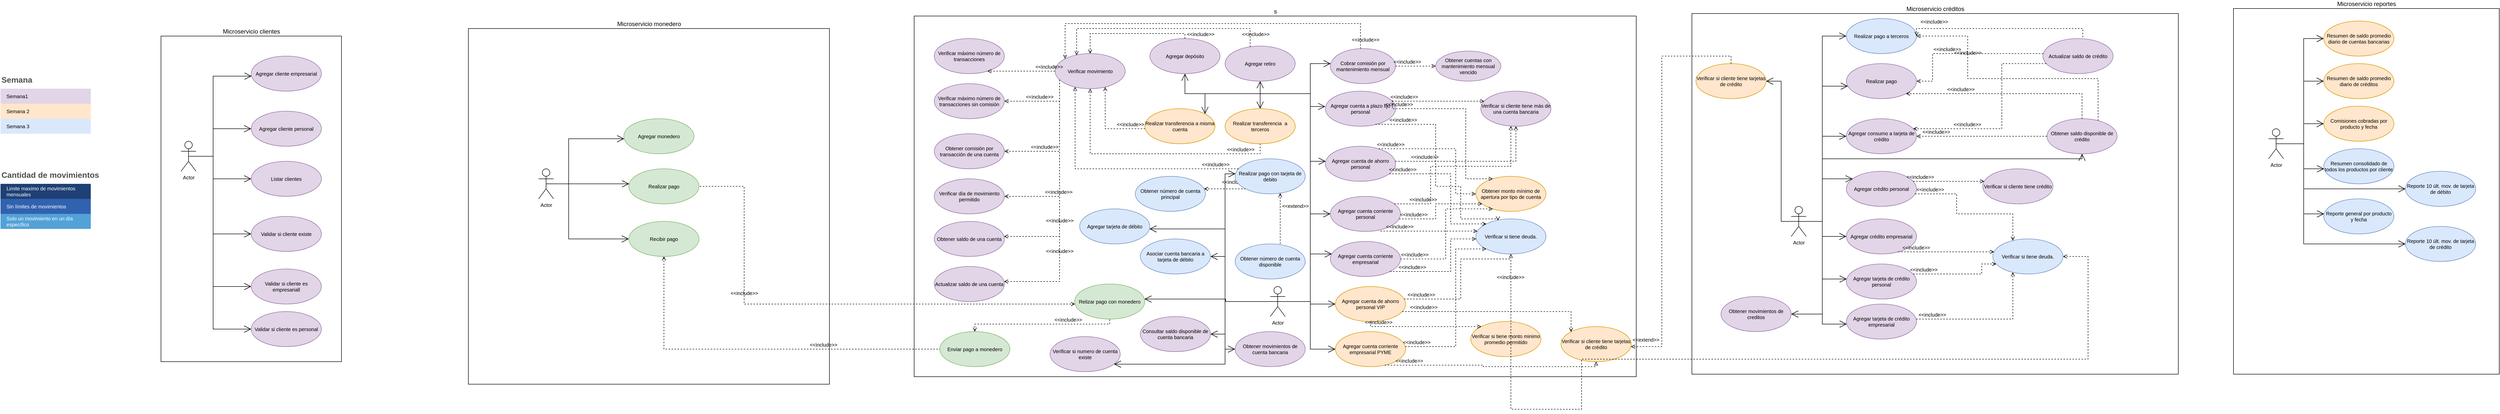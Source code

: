 <mxfile version="20.2.3" type="device" pages="5"><diagram id="f0Iap_wsc4ehqeZU0KOu" name="UseCases"><mxGraphModel dx="3636" dy="811" grid="1" gridSize="10" guides="1" tooltips="1" connect="1" arrows="1" fold="1" page="1" pageScale="1" pageWidth="1169" pageHeight="827" math="0" shadow="0"><root><mxCell id="0"/><mxCell id="1" parent="0"/><mxCell id="fTeAiVKFBz9VZx1rCWaK-11" value="Microservicio clientes" style="verticalLabelPosition=top;verticalAlign=bottom;html=1;shape=mxgraph.basic.rect;fillColor2=none;strokeWidth=1;size=20;indent=5;labelPosition=center;align=center;" parent="1" vertex="1"><mxGeometry x="-1773" y="85" width="360" height="650" as="geometry"/></mxCell><mxCell id="fTeAiVKFBz9VZx1rCWaK-2" value="Agregar cliente empresarial" style="ellipse;whiteSpace=wrap;html=1;fillColor=#e1d5e7;strokeColor=#9673a6;fontSize=10;" parent="1" vertex="1"><mxGeometry x="-1593" y="125" width="140" height="70" as="geometry"/></mxCell><mxCell id="fTeAiVKFBz9VZx1rCWaK-1" value="Agregar cliente personal" style="ellipse;whiteSpace=wrap;html=1;fillColor=#e1d5e7;strokeColor=#9673a6;fontSize=10;" parent="1" vertex="1"><mxGeometry x="-1593" y="235" width="140" height="70" as="geometry"/></mxCell><mxCell id="7b4LToEcrNuqX-mB-bku-1" value="Listar clientes" style="ellipse;whiteSpace=wrap;html=1;fontSize=10;fillColor=#e1d5e7;strokeColor=#9673a6;" parent="1" vertex="1"><mxGeometry x="-1593" y="335" width="140" height="70" as="geometry"/></mxCell><mxCell id="VqSM-DlRSIU4n8OaLmhb-3" value="Validar si cliente existe" style="ellipse;whiteSpace=wrap;html=1;fontSize=10;fillColor=#e1d5e7;strokeColor=#9673a6;" parent="1" vertex="1"><mxGeometry x="-1593" y="445" width="140" height="70" as="geometry"/></mxCell><mxCell id="fTeAiVKFBz9VZx1rCWaK-12" value="s" style="verticalLabelPosition=top;verticalAlign=bottom;html=1;shape=mxgraph.basic.rect;fillColor2=none;strokeWidth=1;size=20;indent=5;labelPosition=center;align=center;" parent="1" vertex="1"><mxGeometry x="-271" y="45" width="1440" height="720" as="geometry"/></mxCell><mxCell id="fTeAiVKFBz9VZx1rCWaK-3" value="Agregar cuenta de ahorro personal" style="ellipse;whiteSpace=wrap;html=1;fillColor=#e1d5e7;strokeColor=#9673a6;fontSize=10;" parent="1" vertex="1"><mxGeometry x="549" y="305" width="140" height="70" as="geometry"/></mxCell><mxCell id="fTeAiVKFBz9VZx1rCWaK-4" value="Agregar cuenta corriente personal" style="ellipse;whiteSpace=wrap;html=1;fillColor=#e1d5e7;strokeColor=#9673a6;fontSize=10;" parent="1" vertex="1"><mxGeometry x="559" y="405" width="140" height="70" as="geometry"/></mxCell><mxCell id="7b4LToEcrNuqX-mB-bku-2" value="Verificar si cliente tiene más de una cuenta bancaria" style="ellipse;whiteSpace=wrap;html=1;fontSize=10;fillColor=#e1d5e7;strokeColor=#9673a6;" parent="1" vertex="1"><mxGeometry x="859" y="195" width="140" height="70" as="geometry"/></mxCell><mxCell id="GSx_8EGQupFgzZOh3QkA-2" value="&amp;lt;&amp;lt;include&amp;gt;&amp;gt;" style="html=1;verticalAlign=bottom;labelBackgroundColor=none;endArrow=open;endFill=0;dashed=1;rounded=0;fontSize=10;edgeStyle=orthogonalEdgeStyle;" parent="1" source="fTeAiVKFBz9VZx1rCWaK-5" target="7b4LToEcrNuqX-mB-bku-2" edge="1"><mxGeometry x="-0.738" width="160" relative="1" as="geometry"><mxPoint x="699" y="375" as="sourcePoint"/><mxPoint x="859" y="375" as="targetPoint"/><Array as="points"><mxPoint x="779" y="215"/><mxPoint x="779" y="215"/></Array><mxPoint as="offset"/></mxGeometry></mxCell><mxCell id="GSx_8EGQupFgzZOh3QkA-3" value="&amp;lt;&amp;lt;include&amp;gt;&amp;gt;" style="html=1;verticalAlign=bottom;labelBackgroundColor=none;endArrow=open;endFill=0;dashed=1;rounded=0;fontSize=10;edgeStyle=orthogonalEdgeStyle;" parent="1" source="fTeAiVKFBz9VZx1rCWaK-4" target="7b4LToEcrNuqX-mB-bku-2" edge="1"><mxGeometry x="-0.704" width="160" relative="1" as="geometry"><mxPoint x="712.918" y="307.679" as="sourcePoint"/><mxPoint x="845.225" y="252.406" as="targetPoint"/><Array as="points"><mxPoint x="759" y="420"/><mxPoint x="759" y="345"/><mxPoint x="919" y="345"/></Array><mxPoint as="offset"/></mxGeometry></mxCell><mxCell id="GSx_8EGQupFgzZOh3QkA-4" value="&amp;lt;&amp;lt;include&amp;gt;&amp;gt;" style="html=1;verticalAlign=bottom;labelBackgroundColor=none;endArrow=open;endFill=0;dashed=1;rounded=0;fontSize=10;edgeStyle=orthogonalEdgeStyle;" parent="1" source="fTeAiVKFBz9VZx1rCWaK-3" target="7b4LToEcrNuqX-mB-bku-2" edge="1"><mxGeometry x="-0.619" width="160" relative="1" as="geometry"><mxPoint x="722.918" y="317.679" as="sourcePoint"/><mxPoint x="855.225" y="262.406" as="targetPoint"/><Array as="points"><mxPoint x="729" y="335"/><mxPoint x="729" y="335"/></Array><mxPoint as="offset"/></mxGeometry></mxCell><mxCell id="VqSM-DlRSIU4n8OaLmhb-15" value="Actor" style="shape=umlActor;verticalLabelPosition=bottom;verticalAlign=top;html=1;fontSize=10;" parent="1" vertex="1"><mxGeometry x="439" y="585" width="30" height="60" as="geometry"/></mxCell><mxCell id="VqSM-DlRSIU4n8OaLmhb-17" value="" style="endArrow=open;endFill=1;endSize=12;html=1;rounded=0;fontSize=10;exitX=0.5;exitY=0.5;exitDx=0;exitDy=0;exitPerimeter=0;edgeStyle=orthogonalEdgeStyle;startArrow=none;" parent="1" source="VqSM-DlRSIU4n8OaLmhb-15" target="fTeAiVKFBz9VZx1rCWaK-3" edge="1"><mxGeometry width="160" relative="1" as="geometry"><mxPoint x="519" y="160" as="sourcePoint"/><mxPoint x="889" y="310" as="targetPoint"/><Array as="points"><mxPoint x="519" y="615"/><mxPoint x="519" y="335"/></Array></mxGeometry></mxCell><mxCell id="VqSM-DlRSIU4n8OaLmhb-18" value="" style="endArrow=open;endFill=1;endSize=12;html=1;rounded=0;fontSize=10;exitX=0.5;exitY=0.5;exitDx=0;exitDy=0;exitPerimeter=0;edgeStyle=orthogonalEdgeStyle;" parent="1" source="VqSM-DlRSIU4n8OaLmhb-15" target="fTeAiVKFBz9VZx1rCWaK-4" edge="1"><mxGeometry width="160" relative="1" as="geometry"><mxPoint x="618" y="345" as="sourcePoint"/><mxPoint x="916.12" y="152.665" as="targetPoint"/><Array as="points"><mxPoint x="519" y="615"/><mxPoint x="519" y="440"/></Array></mxGeometry></mxCell><mxCell id="VqSM-DlRSIU4n8OaLmhb-19" value="" style="endArrow=open;endFill=1;endSize=12;html=1;rounded=0;fontSize=10;exitX=0.5;exitY=0.5;exitDx=0;exitDy=0;exitPerimeter=0;edgeStyle=orthogonalEdgeStyle;entryX=-0.002;entryY=0.437;entryDx=0;entryDy=0;entryPerimeter=0;" parent="1" source="VqSM-DlRSIU4n8OaLmhb-15" target="fTeAiVKFBz9VZx1rCWaK-5" edge="1"><mxGeometry width="160" relative="1" as="geometry"><mxPoint x="628" y="355" as="sourcePoint"/><mxPoint x="926.12" y="162.665" as="targetPoint"/><Array as="points"><mxPoint x="519" y="615"/><mxPoint x="519" y="226"/></Array></mxGeometry></mxCell><mxCell id="VqSM-DlRSIU4n8OaLmhb-20" value="" style="endArrow=open;endFill=1;endSize=12;html=1;rounded=0;fontSize=10;exitX=0.5;exitY=0.5;exitDx=0;exitDy=0;exitPerimeter=0;edgeStyle=orthogonalEdgeStyle;" parent="1" source="VqSM-DlRSIU4n8OaLmhb-15" target="VqSM-DlRSIU4n8OaLmhb-9" edge="1"><mxGeometry width="160" relative="1" as="geometry"><mxPoint x="638" y="365" as="sourcePoint"/><mxPoint x="936.12" y="172.665" as="targetPoint"/><Array as="points"><mxPoint x="519" y="615"/><mxPoint x="519" y="520"/></Array></mxGeometry></mxCell><mxCell id="fTeAiVKFBz9VZx1rCWaK-13" value="Microservicio créditos" style="verticalLabelPosition=top;verticalAlign=bottom;html=1;shape=mxgraph.basic.rect;fillColor2=none;strokeWidth=1;size=20;indent=5;labelPosition=center;align=center;" parent="1" vertex="1"><mxGeometry x="1280" y="40" width="970" height="720" as="geometry"/></mxCell><mxCell id="fTeAiVKFBz9VZx1rCWaK-6" value="Agregar crédito personal" style="ellipse;whiteSpace=wrap;html=1;fillColor=#e1d5e7;strokeColor=#9673a6;fontSize=10;" parent="1" vertex="1"><mxGeometry x="1588" y="355" width="140" height="70" as="geometry"/></mxCell><mxCell id="fTeAiVKFBz9VZx1rCWaK-7" value="Agregar crédito empresarial" style="ellipse;whiteSpace=wrap;html=1;fillColor=#e1d5e7;strokeColor=#9673a6;fontSize=10;" parent="1" vertex="1"><mxGeometry x="1588" y="450" width="140" height="70" as="geometry"/></mxCell><mxCell id="fTeAiVKFBz9VZx1rCWaK-8" value="Agregar tarjeta de crédito personal" style="ellipse;whiteSpace=wrap;html=1;fillColor=#e1d5e7;strokeColor=#9673a6;fontSize=10;" parent="1" vertex="1"><mxGeometry x="1588" y="540" width="140" height="70" as="geometry"/></mxCell><mxCell id="fTeAiVKFBz9VZx1rCWaK-9" value="Agregar tarjeta de crédito empresarial" style="ellipse;whiteSpace=wrap;html=1;fillColor=#e1d5e7;strokeColor=#9673a6;fontSize=10;" parent="1" vertex="1"><mxGeometry x="1588" y="620" width="140" height="70" as="geometry"/></mxCell><mxCell id="VqSM-DlRSIU4n8OaLmhb-28" value="Realizar pago" style="ellipse;whiteSpace=wrap;html=1;fillColor=#e1d5e7;strokeColor=#9673a6;fontSize=10;" parent="1" vertex="1"><mxGeometry x="1588" y="140" width="140" height="70" as="geometry"/></mxCell><mxCell id="VqSM-DlRSIU4n8OaLmhb-29" value="Actor" style="shape=umlActor;verticalLabelPosition=bottom;verticalAlign=top;html=1;fontSize=10;" parent="1" vertex="1"><mxGeometry x="1478" y="425" width="30" height="60" as="geometry"/></mxCell><mxCell id="VqSM-DlRSIU4n8OaLmhb-30" value="" style="endArrow=open;endFill=1;endSize=12;html=1;rounded=0;fontSize=10;exitX=0.5;exitY=0.5;exitDx=0;exitDy=0;exitPerimeter=0;edgeStyle=orthogonalEdgeStyle;" parent="1" source="VqSM-DlRSIU4n8OaLmhb-29" target="fTeAiVKFBz9VZx1rCWaK-6" edge="1"><mxGeometry width="160" relative="1" as="geometry"><mxPoint x="567" y="355" as="sourcePoint"/><mxPoint x="971.72" y="423.742" as="targetPoint"/><Array as="points"><mxPoint x="1540" y="455"/><mxPoint x="1540" y="370"/></Array></mxGeometry></mxCell><mxCell id="VqSM-DlRSIU4n8OaLmhb-31" value="" style="endArrow=open;endFill=1;endSize=12;html=1;rounded=0;fontSize=10;exitX=0.5;exitY=0.5;exitDx=0;exitDy=0;exitPerimeter=0;edgeStyle=orthogonalEdgeStyle;" parent="1" source="VqSM-DlRSIU4n8OaLmhb-29" target="fTeAiVKFBz9VZx1rCWaK-7" edge="1"><mxGeometry width="160" relative="1" as="geometry"><mxPoint x="1493" y="305" as="sourcePoint"/><mxPoint x="1709.883" y="190.42" as="targetPoint"/><Array as="points"><mxPoint x="1540" y="455"/><mxPoint x="1540" y="485"/></Array></mxGeometry></mxCell><mxCell id="VqSM-DlRSIU4n8OaLmhb-32" value="" style="endArrow=open;endFill=1;endSize=12;html=1;rounded=0;fontSize=10;exitX=0.5;exitY=0.5;exitDx=0;exitDy=0;exitPerimeter=0;edgeStyle=orthogonalEdgeStyle;" parent="1" source="VqSM-DlRSIU4n8OaLmhb-29" target="fTeAiVKFBz9VZx1rCWaK-8" edge="1"><mxGeometry width="160" relative="1" as="geometry"><mxPoint x="1503" y="315" as="sourcePoint"/><mxPoint x="1719.883" y="200.42" as="targetPoint"/><Array as="points"><mxPoint x="1540" y="455"/><mxPoint x="1540" y="570"/></Array></mxGeometry></mxCell><mxCell id="VqSM-DlRSIU4n8OaLmhb-33" value="" style="endArrow=open;endFill=1;endSize=12;html=1;rounded=0;fontSize=10;exitX=0.5;exitY=0.5;exitDx=0;exitDy=0;exitPerimeter=0;edgeStyle=orthogonalEdgeStyle;" parent="1" source="VqSM-DlRSIU4n8OaLmhb-29" target="fTeAiVKFBz9VZx1rCWaK-9" edge="1"><mxGeometry width="160" relative="1" as="geometry"><mxPoint x="1513" y="325" as="sourcePoint"/><mxPoint x="1729.883" y="210.42" as="targetPoint"/><Array as="points"><mxPoint x="1540" y="455"/><mxPoint x="1540" y="660"/></Array></mxGeometry></mxCell><mxCell id="VqSM-DlRSIU4n8OaLmhb-34" value="" style="endArrow=open;endFill=1;endSize=12;html=1;rounded=0;fontSize=10;exitX=0.5;exitY=0.5;exitDx=0;exitDy=0;exitPerimeter=0;edgeStyle=orthogonalEdgeStyle;" parent="1" source="VqSM-DlRSIU4n8OaLmhb-29" target="VqSM-DlRSIU4n8OaLmhb-28" edge="1"><mxGeometry width="160" relative="1" as="geometry"><mxPoint x="1523" y="335" as="sourcePoint"/><mxPoint x="1739.883" y="220.42" as="targetPoint"/><Array as="points"><mxPoint x="1540" y="455"/><mxPoint x="1540" y="185"/></Array></mxGeometry></mxCell><mxCell id="VqSM-DlRSIU4n8OaLmhb-39" value="Actualizar saldo de crédito" style="ellipse;whiteSpace=wrap;html=1;fillColor=#e1d5e7;strokeColor=#9673a6;fontSize=10;" parent="1" vertex="1"><mxGeometry x="1980" y="90" width="140" height="70" as="geometry"/></mxCell><mxCell id="VqSM-DlRSIU4n8OaLmhb-40" value="&amp;lt;&amp;lt;include&amp;gt;&amp;gt;" style="html=1;verticalAlign=bottom;labelBackgroundColor=none;endArrow=open;endFill=0;dashed=1;rounded=0;fontSize=10;edgeStyle=orthogonalEdgeStyle;" parent="1" source="VqSM-DlRSIU4n8OaLmhb-39" target="VqSM-DlRSIU4n8OaLmhb-28" edge="1"><mxGeometry x="0.25" width="160" relative="1" as="geometry"><mxPoint x="1909.029" y="490.98" as="sourcePoint"/><mxPoint x="1826.871" y="498.739" as="targetPoint"/><Array as="points"><mxPoint x="1760" y="120"/><mxPoint x="1760" y="175"/></Array><mxPoint x="1" as="offset"/></mxGeometry></mxCell><mxCell id="VqSM-DlRSIU4n8OaLmhb-42" value="Agregar consumo a tarjeta de crédito" style="ellipse;whiteSpace=wrap;html=1;fillColor=#e1d5e7;strokeColor=#9673a6;fontSize=10;" parent="1" vertex="1"><mxGeometry x="1588" y="250" width="140" height="70" as="geometry"/></mxCell><mxCell id="VqSM-DlRSIU4n8OaLmhb-44" value="Obtener saldo disponible de crédito" style="ellipse;whiteSpace=wrap;html=1;fillColor=#e1d5e7;strokeColor=#9673a6;fontSize=10;" parent="1" vertex="1"><mxGeometry x="1988" y="250" width="140" height="70" as="geometry"/></mxCell><mxCell id="VqSM-DlRSIU4n8OaLmhb-47" value="&amp;lt;&amp;lt;include&amp;gt;&amp;gt;" style="html=1;verticalAlign=bottom;labelBackgroundColor=none;endArrow=open;endFill=0;dashed=1;rounded=0;fontSize=10;edgeStyle=orthogonalEdgeStyle;" parent="1" source="VqSM-DlRSIU4n8OaLmhb-44" target="VqSM-DlRSIU4n8OaLmhb-42" edge="1"><mxGeometry x="0.702" width="160" relative="1" as="geometry"><mxPoint x="1760.228" y="664.764" as="sourcePoint"/><mxPoint x="1675.346" y="694.929" as="targetPoint"/><Array as="points"/><mxPoint as="offset"/></mxGeometry></mxCell><mxCell id="VqSM-DlRSIU4n8OaLmhb-48" value="&amp;lt;&amp;lt;include&amp;gt;&amp;gt;" style="html=1;verticalAlign=bottom;labelBackgroundColor=none;endArrow=open;endFill=0;dashed=1;rounded=0;fontSize=10;edgeStyle=orthogonalEdgeStyle;" parent="1" source="VqSM-DlRSIU4n8OaLmhb-39" target="VqSM-DlRSIU4n8OaLmhb-42" edge="1"><mxGeometry x="0.457" width="160" relative="1" as="geometry"><mxPoint x="1761.592" y="738.932" as="sourcePoint"/><mxPoint x="1684.408" y="726.068" as="targetPoint"/><Array as="points"><mxPoint x="1898" y="140"/><mxPoint x="1898" y="270"/></Array><mxPoint as="offset"/></mxGeometry></mxCell><mxCell id="VqSM-DlRSIU4n8OaLmhb-49" value="" style="endArrow=open;endFill=1;endSize=12;html=1;rounded=0;fontSize=10;exitX=0.5;exitY=0.5;exitDx=0;exitDy=0;exitPerimeter=0;edgeStyle=orthogonalEdgeStyle;" parent="1" source="VqSM-DlRSIU4n8OaLmhb-29" target="VqSM-DlRSIU4n8OaLmhb-42" edge="1"><mxGeometry width="160" relative="1" as="geometry"><mxPoint x="1493" y="305" as="sourcePoint"/><mxPoint x="1723.057" y="504.673" as="targetPoint"/><Array as="points"><mxPoint x="1540" y="455"/><mxPoint x="1540" y="285"/></Array></mxGeometry></mxCell><mxCell id="VqSM-DlRSIU4n8OaLmhb-63" value="Verificar si cliente tiene crédito" style="ellipse;whiteSpace=wrap;html=1;fontSize=10;fillColor=#e1d5e7;strokeColor=#9673a6;" parent="1" vertex="1"><mxGeometry x="1860" y="350" width="140" height="70" as="geometry"/></mxCell><mxCell id="VqSM-DlRSIU4n8OaLmhb-64" value="&amp;lt;&amp;lt;include&amp;gt;&amp;gt;" style="html=1;verticalAlign=bottom;labelBackgroundColor=none;endArrow=open;endFill=0;dashed=1;rounded=0;fontSize=10;edgeStyle=orthogonalEdgeStyle;" parent="1" source="fTeAiVKFBz9VZx1rCWaK-6" target="VqSM-DlRSIU4n8OaLmhb-63" edge="1"><mxGeometry x="-0.802" width="160" relative="1" as="geometry"><mxPoint x="976.975" y="229.031" as="sourcePoint"/><mxPoint x="1069.042" y="221.016" as="targetPoint"/><Array as="points"><mxPoint x="1768" y="375"/><mxPoint x="1768" y="375"/></Array><mxPoint as="offset"/></mxGeometry></mxCell><mxCell id="VqSM-DlRSIU4n8OaLmhb-67" value="" style="endArrow=open;endFill=1;endSize=12;html=1;rounded=0;fontSize=10;exitX=0.5;exitY=0.5;exitDx=0;exitDy=0;exitPerimeter=0;edgeStyle=orthogonalEdgeStyle;startArrow=none;" parent="1" source="VqSM-DlRSIU4n8OaLmhb-15" target="VqSM-DlRSIU4n8OaLmhb-66" edge="1"><mxGeometry width="160" relative="1" as="geometry"><mxPoint x="629" y="430" as="sourcePoint"/><mxPoint x="903.477" y="336.314" as="targetPoint"/><Array as="points"><mxPoint x="519" y="615"/><mxPoint x="519" y="620"/></Array></mxGeometry></mxCell><mxCell id="VqSM-DlRSIU4n8OaLmhb-68" value="Verificar si cliente tiene tarjetas de crédito" style="ellipse;whiteSpace=wrap;html=1;fillColor=#ffe6cc;strokeColor=#d79b00;fontSize=10;" parent="1" vertex="1"><mxGeometry x="1288" y="140" width="140" height="70" as="geometry"/></mxCell><mxCell id="VqSM-DlRSIU4n8OaLmhb-69" value="Verificar si cliente tiene tarjetas de crédito" style="ellipse;whiteSpace=wrap;html=1;fillColor=#ffe6cc;strokeColor=#d79b00;fontSize=10;" parent="1" vertex="1"><mxGeometry x="1019" y="665" width="140" height="70" as="geometry"/></mxCell><mxCell id="VqSM-DlRSIU4n8OaLmhb-71" value="&amp;lt;&amp;lt;extend&amp;gt;&amp;gt;" style="html=1;verticalAlign=bottom;labelBackgroundColor=none;endArrow=open;endFill=0;dashed=1;rounded=0;fontSize=10;edgeStyle=orthogonalEdgeStyle;" parent="1" source="VqSM-DlRSIU4n8OaLmhb-68" target="VqSM-DlRSIU4n8OaLmhb-69" edge="1"><mxGeometry x="0.925" y="-5" width="160" relative="1" as="geometry"><mxPoint x="990.857" y="420.459" as="sourcePoint"/><mxPoint x="819.159" y="434.59" as="targetPoint"/><Array as="points"><mxPoint x="1220" y="125"/><mxPoint x="1220" y="705"/></Array><mxPoint as="offset"/></mxGeometry></mxCell><mxCell id="VqSM-DlRSIU4n8OaLmhb-72" value="Verificar si tiene monto minimo promedio permitido" style="ellipse;whiteSpace=wrap;html=1;fontSize=10;fillColor=#ffe6cc;strokeColor=#d79b00;" parent="1" vertex="1"><mxGeometry x="839" y="655" width="140" height="70" as="geometry"/></mxCell><mxCell id="VqSM-DlRSIU4n8OaLmhb-74" value="Agregar cuenta corriente empresarial PYME" style="ellipse;whiteSpace=wrap;html=1;fillColor=#ffe6cc;strokeColor=#d79b00;fontSize=10;" parent="1" vertex="1"><mxGeometry x="569" y="675" width="140" height="70" as="geometry"/></mxCell><mxCell id="VqSM-DlRSIU4n8OaLmhb-76" value="" style="endArrow=open;endFill=1;endSize=12;html=1;rounded=0;fontSize=10;edgeStyle=orthogonalEdgeStyle;startArrow=none;exitX=0.5;exitY=0.5;exitDx=0;exitDy=0;exitPerimeter=0;" parent="1" source="VqSM-DlRSIU4n8OaLmhb-15" target="VqSM-DlRSIU4n8OaLmhb-74" edge="1"><mxGeometry width="160" relative="1" as="geometry"><mxPoint x="447" y="465" as="sourcePoint"/><mxPoint x="819.289" y="303.823" as="targetPoint"/><Array as="points"><mxPoint x="519" y="615"/><mxPoint x="519" y="710"/></Array></mxGeometry></mxCell><mxCell id="VqSM-DlRSIU4n8OaLmhb-86" value="Microservicio reportes" style="verticalLabelPosition=top;verticalAlign=bottom;html=1;shape=mxgraph.basic.rect;fillColor2=none;strokeWidth=1;size=20;indent=5;labelPosition=center;align=center;" parent="1" vertex="1"><mxGeometry x="2360" y="30" width="530" height="730" as="geometry"/></mxCell><mxCell id="VqSM-DlRSIU4n8OaLmhb-87" value="Actor" style="shape=umlActor;verticalLabelPosition=bottom;verticalAlign=top;html=1;fontSize=10;" parent="1" vertex="1"><mxGeometry x="2430" y="270" width="30" height="60" as="geometry"/></mxCell><mxCell id="VqSM-DlRSIU4n8OaLmhb-88" value="Comisiones cobradas por producto y fecha" style="ellipse;whiteSpace=wrap;html=1;fontSize=10;fillColor=#ffe6cc;strokeColor=#d79b00;" parent="1" vertex="1"><mxGeometry x="2540" y="225" width="140" height="70" as="geometry"/></mxCell><mxCell id="VqSM-DlRSIU4n8OaLmhb-89" value="" style="endArrow=open;endFill=1;endSize=12;html=1;rounded=0;fontSize=10;exitX=0.5;exitY=0.5;exitDx=0;exitDy=0;exitPerimeter=0;edgeStyle=orthogonalEdgeStyle;" parent="1" source="VqSM-DlRSIU4n8OaLmhb-87" target="VqSM-DlRSIU4n8OaLmhb-88" edge="1"><mxGeometry width="160" relative="1" as="geometry"><mxPoint x="1875" y="350" as="sourcePoint"/><mxPoint x="2170.584" y="370.488" as="targetPoint"/></mxGeometry></mxCell><mxCell id="VqSM-DlRSIU4n8OaLmhb-9" value="Agregar cuenta corriente empresarial" style="ellipse;whiteSpace=wrap;html=1;fillColor=#e1d5e7;strokeColor=#9673a6;fontSize=10;" parent="1" vertex="1"><mxGeometry x="559" y="495" width="140" height="70" as="geometry"/></mxCell><mxCell id="VqSM-DlRSIU4n8OaLmhb-66" value="Agregar cuenta de ahorro personal VIP" style="ellipse;whiteSpace=wrap;html=1;fillColor=#ffe6cc;strokeColor=#d79b00;fontSize=10;" parent="1" vertex="1"><mxGeometry x="569" y="585" width="140" height="70" as="geometry"/></mxCell><mxCell id="fTeAiVKFBz9VZx1rCWaK-5" value="Agregar cuenta a plazo fijo personal" style="ellipse;whiteSpace=wrap;html=1;fillColor=#e1d5e7;strokeColor=#9673a6;fontSize=10;" parent="1" vertex="1"><mxGeometry x="549" y="195" width="140" height="70" as="geometry"/></mxCell><mxCell id="VqSM-DlRSIU4n8OaLmhb-37" value="Verificar movimiento" style="ellipse;whiteSpace=wrap;html=1;fontSize=10;fillColor=#e1d5e7;strokeColor=#9673a6;" parent="1" vertex="1"><mxGeometry x="10" y="120" width="140" height="70" as="geometry"/></mxCell><mxCell id="9wYzgzSO7XBNRBhbUJsq-5" value="Actor" style="shape=umlActor;verticalLabelPosition=bottom;verticalAlign=top;html=1;fontSize=10;" parent="1" vertex="1"><mxGeometry x="-1733" y="295" width="30" height="60" as="geometry"/></mxCell><mxCell id="9wYzgzSO7XBNRBhbUJsq-6" value="" style="endArrow=open;endFill=1;endSize=12;html=1;rounded=0;fontSize=10;exitX=0.5;exitY=0.5;exitDx=0;exitDy=0;exitPerimeter=0;edgeStyle=orthogonalEdgeStyle;" parent="1" source="9wYzgzSO7XBNRBhbUJsq-5" target="fTeAiVKFBz9VZx1rCWaK-2" edge="1"><mxGeometry width="160" relative="1" as="geometry"><mxPoint x="-1393" y="465" as="sourcePoint"/><mxPoint x="-1233" y="465" as="targetPoint"/><Array as="points"><mxPoint x="-1669" y="325"/><mxPoint x="-1669" y="165"/></Array></mxGeometry></mxCell><mxCell id="9wYzgzSO7XBNRBhbUJsq-7" value="" style="endArrow=open;endFill=1;endSize=12;html=1;rounded=0;fontSize=10;exitX=0.5;exitY=0.5;exitDx=0;exitDy=0;exitPerimeter=0;edgeStyle=orthogonalEdgeStyle;" parent="1" source="9wYzgzSO7XBNRBhbUJsq-5" target="fTeAiVKFBz9VZx1rCWaK-1" edge="1"><mxGeometry width="160" relative="1" as="geometry"><mxPoint x="-1713" y="325" as="sourcePoint"/><mxPoint x="-1548.629" y="200.127" as="targetPoint"/><Array as="points"><mxPoint x="-1669" y="325"/><mxPoint x="-1669" y="270"/></Array></mxGeometry></mxCell><mxCell id="9wYzgzSO7XBNRBhbUJsq-8" value="" style="endArrow=open;endFill=1;endSize=12;html=1;rounded=0;fontSize=10;exitX=0.5;exitY=0.5;exitDx=0;exitDy=0;exitPerimeter=0;edgeStyle=orthogonalEdgeStyle;" parent="1" source="9wYzgzSO7XBNRBhbUJsq-5" target="7b4LToEcrNuqX-mB-bku-1" edge="1"><mxGeometry width="160" relative="1" as="geometry"><mxPoint x="-1708" y="335" as="sourcePoint"/><mxPoint x="-1574.106" y="297.074" as="targetPoint"/><Array as="points"><mxPoint x="-1669" y="325"/><mxPoint x="-1669" y="370"/></Array></mxGeometry></mxCell><mxCell id="9wYzgzSO7XBNRBhbUJsq-13" value="Verificar si tiene deuda." style="ellipse;whiteSpace=wrap;html=1;fontSize=10;fillColor=#dae8fc;strokeColor=#6c8ebf;" parent="1" vertex="1"><mxGeometry x="1880" y="490" width="140" height="70" as="geometry"/></mxCell><mxCell id="9wYzgzSO7XBNRBhbUJsq-17" value="&amp;lt;&amp;lt;include&amp;gt;&amp;gt;" style="html=1;verticalAlign=bottom;labelBackgroundColor=none;endArrow=open;endFill=0;dashed=1;rounded=0;fontSize=10;edgeStyle=orthogonalEdgeStyle;" parent="1" source="fTeAiVKFBz9VZx1rCWaK-6" target="9wYzgzSO7XBNRBhbUJsq-13" edge="1"><mxGeometry x="-0.797" width="160" relative="1" as="geometry"><mxPoint x="1738" y="385" as="sourcePoint"/><mxPoint x="2058" y="420" as="targetPoint"/><Array as="points"><mxPoint x="1808" y="400"/><mxPoint x="1808" y="440"/><mxPoint x="1920" y="440"/></Array><mxPoint as="offset"/></mxGeometry></mxCell><mxCell id="9wYzgzSO7XBNRBhbUJsq-18" value="&amp;lt;&amp;lt;include&amp;gt;&amp;gt;" style="html=1;verticalAlign=bottom;labelBackgroundColor=none;endArrow=open;endFill=0;dashed=1;rounded=0;fontSize=10;edgeStyle=orthogonalEdgeStyle;" parent="1" source="fTeAiVKFBz9VZx1rCWaK-7" target="9wYzgzSO7XBNRBhbUJsq-13" edge="1"><mxGeometry x="-0.625" width="160" relative="1" as="geometry"><mxPoint x="1738" y="385" as="sourcePoint"/><mxPoint x="2004.717" y="480.04" as="targetPoint"/><Array as="points"><mxPoint x="1930" y="500"/><mxPoint x="1930" y="500"/></Array><mxPoint as="offset"/></mxGeometry></mxCell><mxCell id="9wYzgzSO7XBNRBhbUJsq-19" value="&amp;lt;&amp;lt;include&amp;gt;&amp;gt;" style="html=1;verticalAlign=bottom;labelBackgroundColor=none;endArrow=open;endFill=0;dashed=1;rounded=0;fontSize=10;edgeStyle=orthogonalEdgeStyle;" parent="1" source="fTeAiVKFBz9VZx1rCWaK-8" target="9wYzgzSO7XBNRBhbUJsq-13" edge="1"><mxGeometry x="-0.777" width="160" relative="1" as="geometry"><mxPoint x="1731.208" y="500.04" as="sourcePoint"/><mxPoint x="1998.0" y="500.04" as="targetPoint"/><Array as="points"><mxPoint x="1858" y="560"/><mxPoint x="1858" y="540"/></Array><mxPoint as="offset"/></mxGeometry></mxCell><mxCell id="9wYzgzSO7XBNRBhbUJsq-20" value="&amp;lt;&amp;lt;include&amp;gt;&amp;gt;" style="html=1;verticalAlign=bottom;labelBackgroundColor=none;endArrow=open;endFill=0;dashed=1;rounded=0;fontSize=10;edgeStyle=orthogonalEdgeStyle;" parent="1" source="fTeAiVKFBz9VZx1rCWaK-9" target="9wYzgzSO7XBNRBhbUJsq-13" edge="1"><mxGeometry x="-0.778" width="160" relative="1" as="geometry"><mxPoint x="1731.283" y="560.04" as="sourcePoint"/><mxPoint x="2000.942" y="510.04" as="targetPoint"/><Array as="points"><mxPoint x="1920" y="650"/></Array><mxPoint as="offset"/></mxGeometry></mxCell><mxCell id="9wYzgzSO7XBNRBhbUJsq-22" value="Verificar si tiene deuda." style="ellipse;whiteSpace=wrap;html=1;fontSize=10;fillColor=#dae8fc;strokeColor=#6c8ebf;" parent="1" vertex="1"><mxGeometry x="849" y="450" width="140" height="70" as="geometry"/></mxCell><mxCell id="9wYzgzSO7XBNRBhbUJsq-24" value="&amp;lt;&amp;lt;include&amp;gt;&amp;gt;" style="html=1;verticalAlign=bottom;labelBackgroundColor=none;endArrow=open;endFill=0;dashed=1;rounded=0;fontSize=10;edgeStyle=orthogonalEdgeStyle;" parent="1" source="VqSM-DlRSIU4n8OaLmhb-74" target="9wYzgzSO7XBNRBhbUJsq-22" edge="1"><mxGeometry x="-0.875" width="160" relative="1" as="geometry"><mxPoint x="719" y="720" as="sourcePoint"/><mxPoint x="819" y="720" as="targetPoint"/><Array as="points"><mxPoint x="809" y="705"/><mxPoint x="809" y="510"/></Array><mxPoint as="offset"/></mxGeometry></mxCell><mxCell id="9wYzgzSO7XBNRBhbUJsq-25" value="&amp;lt;&amp;lt;include&amp;gt;&amp;gt;" style="html=1;verticalAlign=bottom;labelBackgroundColor=none;endArrow=open;endFill=0;dashed=1;rounded=0;fontSize=10;edgeStyle=orthogonalEdgeStyle;" parent="1" source="VqSM-DlRSIU4n8OaLmhb-66" target="9wYzgzSO7XBNRBhbUJsq-22" edge="1"><mxGeometry x="-0.775" width="160" relative="1" as="geometry"><mxPoint x="718.282" y="715" as="sourcePoint"/><mxPoint x="929" y="625" as="targetPoint"/><Array as="points"><mxPoint x="819" y="610"/><mxPoint x="819" y="530"/><mxPoint x="919" y="530"/></Array><mxPoint as="offset"/></mxGeometry></mxCell><mxCell id="9wYzgzSO7XBNRBhbUJsq-26" value="&amp;lt;&amp;lt;include&amp;gt;&amp;gt;" style="html=1;verticalAlign=bottom;labelBackgroundColor=none;endArrow=open;endFill=0;dashed=1;rounded=0;fontSize=10;edgeStyle=orthogonalEdgeStyle;" parent="1" source="VqSM-DlRSIU4n8OaLmhb-9" target="9wYzgzSO7XBNRBhbUJsq-22" edge="1"><mxGeometry x="-0.627" width="160" relative="1" as="geometry"><mxPoint x="712.246" y="615" as="sourcePoint"/><mxPoint x="1009.718" y="555" as="targetPoint"/><Array as="points"><mxPoint x="799" y="555"/><mxPoint x="799" y="490"/></Array><mxPoint as="offset"/></mxGeometry></mxCell><mxCell id="9wYzgzSO7XBNRBhbUJsq-27" value="&amp;lt;&amp;lt;include&amp;gt;&amp;gt;" style="html=1;verticalAlign=bottom;labelBackgroundColor=none;endArrow=open;endFill=0;dashed=1;rounded=0;fontSize=10;edgeStyle=orthogonalEdgeStyle;exitX=0.713;exitY=0.991;exitDx=0;exitDy=0;exitPerimeter=0;" parent="1" source="fTeAiVKFBz9VZx1rCWaK-4" target="9wYzgzSO7XBNRBhbUJsq-22" edge="1"><mxGeometry x="-0.606" width="160" relative="1" as="geometry"><mxPoint x="708.282" y="555" as="sourcePoint"/><mxPoint x="1009.718" y="555" as="targetPoint"/><Array as="points"><mxPoint x="899" y="474"/><mxPoint x="899" y="474"/></Array><mxPoint as="offset"/></mxGeometry></mxCell><mxCell id="9wYzgzSO7XBNRBhbUJsq-28" value="&amp;lt;&amp;lt;include&amp;gt;&amp;gt;" style="html=1;verticalAlign=bottom;labelBackgroundColor=none;endArrow=open;endFill=0;dashed=1;rounded=0;fontSize=10;edgeStyle=orthogonalEdgeStyle;" parent="1" source="fTeAiVKFBz9VZx1rCWaK-3" target="9wYzgzSO7XBNRBhbUJsq-22" edge="1"><mxGeometry x="-0.817" width="160" relative="1" as="geometry"><mxPoint x="639" y="475" as="sourcePoint"/><mxPoint x="1039" y="521.277" as="targetPoint"/><Array as="points"><mxPoint x="799" y="360"/><mxPoint x="799" y="460"/></Array><mxPoint as="offset"/></mxGeometry></mxCell><mxCell id="9wYzgzSO7XBNRBhbUJsq-29" value="&amp;lt;&amp;lt;include&amp;gt;&amp;gt;" style="html=1;verticalAlign=bottom;labelBackgroundColor=none;endArrow=open;endFill=0;dashed=1;rounded=0;fontSize=10;edgeStyle=orthogonalEdgeStyle;exitX=0.713;exitY=0.945;exitDx=0;exitDy=0;exitPerimeter=0;entryX=0.315;entryY=0.046;entryDx=0;entryDy=0;entryPerimeter=0;" parent="1" source="fTeAiVKFBz9VZx1rCWaK-5" target="9wYzgzSO7XBNRBhbUJsq-22" edge="1"><mxGeometry x="-0.747" width="160" relative="1" as="geometry"><mxPoint x="709.0" y="240.034" as="sourcePoint"/><mxPoint x="1049" y="504" as="targetPoint"/><Array as="points"><mxPoint x="769" y="261"/><mxPoint x="769" y="385"/><mxPoint x="819" y="385"/><mxPoint x="819" y="450"/><mxPoint x="893" y="450"/></Array><mxPoint as="offset"/></mxGeometry></mxCell><mxCell id="9wYzgzSO7XBNRBhbUJsq-31" value="&amp;lt;&amp;lt;include&amp;gt;&amp;gt;" style="html=1;verticalAlign=bottom;labelBackgroundColor=none;endArrow=open;endFill=0;dashed=1;rounded=0;fontSize=10;edgeStyle=orthogonalEdgeStyle;entryX=1;entryY=0.5;entryDx=0;entryDy=0;" parent="1" source="9wYzgzSO7XBNRBhbUJsq-22" target="9wYzgzSO7XBNRBhbUJsq-13" edge="1"><mxGeometry x="-0.94" width="160" relative="1" as="geometry"><mxPoint x="2180.002" y="480" as="sourcePoint"/><mxPoint x="2430" y="810" as="targetPoint"/><Array as="points"><mxPoint x="1060" y="830"/><mxPoint x="1060" y="730"/><mxPoint x="2070" y="730"/><mxPoint x="2070" y="525"/></Array><mxPoint x="-1" as="offset"/></mxGeometry></mxCell><mxCell id="9wYzgzSO7XBNRBhbUJsq-32" value="" style="endArrow=open;endFill=1;endSize=12;html=1;rounded=0;fontSize=10;exitX=0.5;exitY=0.5;exitDx=0;exitDy=0;exitPerimeter=0;edgeStyle=orthogonalEdgeStyle;entryX=0;entryY=0.5;entryDx=0;entryDy=0;" parent="1" source="9wYzgzSO7XBNRBhbUJsq-5" target="9wYzgzSO7XBNRBhbUJsq-33" edge="1"><mxGeometry width="160" relative="1" as="geometry"><mxPoint x="-1708" y="335" as="sourcePoint"/><mxPoint x="-1583.0" y="380.043" as="targetPoint"/><Array as="points"><mxPoint x="-1669" y="325"/><mxPoint x="-1669" y="585"/></Array></mxGeometry></mxCell><mxCell id="9wYzgzSO7XBNRBhbUJsq-33" value="Validar si cliente es empresariall" style="ellipse;whiteSpace=wrap;html=1;fontSize=10;fillColor=#e1d5e7;strokeColor=#9673a6;" parent="1" vertex="1"><mxGeometry x="-1593" y="550" width="140" height="70" as="geometry"/></mxCell><mxCell id="9wYzgzSO7XBNRBhbUJsq-34" value="Validar si cliente es personal" style="ellipse;whiteSpace=wrap;html=1;fontSize=10;fillColor=#e1d5e7;strokeColor=#9673a6;" parent="1" vertex="1"><mxGeometry x="-1593" y="635" width="140" height="70" as="geometry"/></mxCell><mxCell id="9wYzgzSO7XBNRBhbUJsq-35" value="" style="endArrow=open;endFill=1;endSize=12;html=1;rounded=0;fontSize=10;exitX=0.5;exitY=0.5;exitDx=0;exitDy=0;exitPerimeter=0;edgeStyle=orthogonalEdgeStyle;entryX=0;entryY=0.5;entryDx=0;entryDy=0;" parent="1" source="9wYzgzSO7XBNRBhbUJsq-5" target="VqSM-DlRSIU4n8OaLmhb-3" edge="1"><mxGeometry width="160" relative="1" as="geometry"><mxPoint x="-1708" y="335" as="sourcePoint"/><mxPoint x="-1583.0" y="595.0" as="targetPoint"/><Array as="points"><mxPoint x="-1669" y="325"/><mxPoint x="-1669" y="480"/></Array></mxGeometry></mxCell><mxCell id="9wYzgzSO7XBNRBhbUJsq-36" value="" style="endArrow=open;endFill=1;endSize=12;html=1;rounded=0;fontSize=10;exitX=0.5;exitY=0.5;exitDx=0;exitDy=0;exitPerimeter=0;edgeStyle=orthogonalEdgeStyle;entryX=0;entryY=0.5;entryDx=0;entryDy=0;" parent="1" source="9wYzgzSO7XBNRBhbUJsq-5" target="9wYzgzSO7XBNRBhbUJsq-34" edge="1"><mxGeometry width="160" relative="1" as="geometry"><mxPoint x="-1708" y="335" as="sourcePoint"/><mxPoint x="-1583" y="595" as="targetPoint"/><Array as="points"><mxPoint x="-1669" y="325"/><mxPoint x="-1669" y="670"/></Array></mxGeometry></mxCell><mxCell id="NRuX7rxiGPIDtvKWqa66-3" value="Resumen consolidado de todos los productos por cliente" style="ellipse;whiteSpace=wrap;html=1;fontSize=10;fillColor=#dae8fc;strokeColor=#6c8ebf;" parent="1" vertex="1"><mxGeometry x="2540" y="310" width="140" height="70" as="geometry"/></mxCell><mxCell id="NRuX7rxiGPIDtvKWqa66-4" value="" style="endArrow=open;endFill=1;endSize=12;html=1;rounded=0;fontSize=10;exitX=0.5;exitY=0.5;exitDx=0;exitDy=0;exitPerimeter=0;edgeStyle=orthogonalEdgeStyle;" parent="1" source="VqSM-DlRSIU4n8OaLmhb-87" target="NRuX7rxiGPIDtvKWqa66-3" edge="1"><mxGeometry width="160" relative="1" as="geometry"><mxPoint x="2455" y="300" as="sourcePoint"/><mxPoint x="2550" y="300" as="targetPoint"/><Array as="points"><mxPoint x="2500" y="300"/><mxPoint x="2500" y="350"/></Array></mxGeometry></mxCell><mxCell id="NRuX7rxiGPIDtvKWqa66-5" value="Verificar si numero de cuenta existe" style="ellipse;whiteSpace=wrap;html=1;fontSize=10;fillColor=#e1d5e7;strokeColor=#9673a6;" parent="1" vertex="1"><mxGeometry y="685" width="140" height="70" as="geometry"/></mxCell><mxCell id="iPl_-DHlC5trQanX5RHf-1" value="Resumen de saldo promedio diario de cuentas bancarias" style="ellipse;whiteSpace=wrap;html=1;fontSize=10;fillColor=#ffe6cc;strokeColor=#d79b00;" parent="1" vertex="1"><mxGeometry x="2540" y="55" width="140" height="70" as="geometry"/></mxCell><mxCell id="iPl_-DHlC5trQanX5RHf-3" value="" style="endArrow=open;endFill=1;endSize=12;html=1;rounded=0;fontSize=10;exitX=0.5;exitY=0.5;exitDx=0;exitDy=0;exitPerimeter=0;edgeStyle=orthogonalEdgeStyle;" parent="1" source="VqSM-DlRSIU4n8OaLmhb-87" target="iPl_-DHlC5trQanX5RHf-1" edge="1"><mxGeometry width="160" relative="1" as="geometry"><mxPoint x="2455" y="300" as="sourcePoint"/><mxPoint x="2550" y="300" as="targetPoint"/><Array as="points"><mxPoint x="2500" y="300"/><mxPoint x="2500" y="90"/></Array></mxGeometry></mxCell><mxCell id="iPl_-DHlC5trQanX5RHf-4" value="" style="endArrow=open;endFill=1;endSize=12;html=1;rounded=0;fontSize=10;exitX=0.5;exitY=0.5;exitDx=0;exitDy=0;exitPerimeter=0;edgeStyle=orthogonalEdgeStyle;" parent="1" source="VqSM-DlRSIU4n8OaLmhb-29" target="VqSM-DlRSIU4n8OaLmhb-68" edge="1"><mxGeometry width="160" relative="1" as="geometry"><mxPoint x="1503" y="465" as="sourcePoint"/><mxPoint x="1438.0" y="285.059" as="targetPoint"/><Array as="points"><mxPoint x="1458" y="455"/><mxPoint x="1458" y="175"/></Array></mxGeometry></mxCell><mxCell id="iPl_-DHlC5trQanX5RHf-11" value="" style="endArrow=open;endFill=1;endSize=12;html=1;rounded=0;fontSize=10;exitX=0.5;exitY=0.5;exitDx=0;exitDy=0;exitPerimeter=0;edgeStyle=orthogonalEdgeStyle;" parent="1" source="VqSM-DlRSIU4n8OaLmhb-15" target="NRuX7rxiGPIDtvKWqa66-5" edge="1"><mxGeometry width="160" relative="1" as="geometry"><mxPoint x="457.0" y="475.0" as="sourcePoint"/><mxPoint x="299.0" y="330.059" as="targetPoint"/><Array as="points"><mxPoint x="349" y="615"/><mxPoint x="349" y="740"/></Array></mxGeometry></mxCell><mxCell id="DKc7z2muFIFer07N0PWk-1" value="Resumen de saldo promedio diario de créditos" style="ellipse;whiteSpace=wrap;html=1;fontSize=10;fillColor=#ffe6cc;strokeColor=#d79b00;" parent="1" vertex="1"><mxGeometry x="2540" y="140" width="140" height="70" as="geometry"/></mxCell><mxCell id="DKc7z2muFIFer07N0PWk-2" value="" style="endArrow=open;endFill=1;endSize=12;html=1;rounded=0;fontSize=10;exitX=0.5;exitY=0.5;exitDx=0;exitDy=0;exitPerimeter=0;edgeStyle=orthogonalEdgeStyle;entryX=0;entryY=0.5;entryDx=0;entryDy=0;" parent="1" source="VqSM-DlRSIU4n8OaLmhb-87" target="DKc7z2muFIFer07N0PWk-1" edge="1"><mxGeometry width="160" relative="1" as="geometry"><mxPoint x="2455" y="300" as="sourcePoint"/><mxPoint x="2550.718" y="130" as="targetPoint"/><Array as="points"><mxPoint x="2500" y="300"/><mxPoint x="2500" y="175"/></Array></mxGeometry></mxCell><mxCell id="DKc7z2muFIFer07N0PWk-3" value="Reporte general por producto y fecha" style="ellipse;whiteSpace=wrap;html=1;fontSize=10;fillColor=#dae8fc;strokeColor=#6c8ebf;" parent="1" vertex="1"><mxGeometry x="2540" y="410" width="140" height="70" as="geometry"/></mxCell><mxCell id="DKc7z2muFIFer07N0PWk-4" value="" style="endArrow=open;endFill=1;endSize=12;html=1;rounded=0;fontSize=10;edgeStyle=orthogonalEdgeStyle;" parent="1" source="VqSM-DlRSIU4n8OaLmhb-87" target="DKc7z2muFIFer07N0PWk-3" edge="1"><mxGeometry width="160" relative="1" as="geometry"><mxPoint x="2455" y="310" as="sourcePoint"/><mxPoint x="2560" y="414" as="targetPoint"/><Array as="points"><mxPoint x="2500" y="300"/><mxPoint x="2500" y="440"/></Array></mxGeometry></mxCell><mxCell id="DKc7z2muFIFer07N0PWk-5" value="Agregar tarjeta de débito" style="ellipse;whiteSpace=wrap;html=1;fillColor=#dae8fc;strokeColor=#6c8ebf;fontSize=10;" parent="1" vertex="1"><mxGeometry x="59" y="430" width="140" height="70" as="geometry"/></mxCell><mxCell id="_CiLr6VchcxN2Yhq2UlV-1" value="Agregar depósito" style="ellipse;whiteSpace=wrap;html=1;fontSize=10;fillColor=#e1d5e7;strokeColor=#9673a6;" parent="1" vertex="1"><mxGeometry x="199" y="90" width="140" height="70" as="geometry"/></mxCell><mxCell id="_CiLr6VchcxN2Yhq2UlV-2" value="Agregar retiro" style="ellipse;whiteSpace=wrap;html=1;fontSize=10;fillColor=#e1d5e7;strokeColor=#9673a6;" parent="1" vertex="1"><mxGeometry x="349" y="105" width="140" height="70" as="geometry"/></mxCell><mxCell id="_CiLr6VchcxN2Yhq2UlV-3" value="Realizar transferencia a misma cuenta" style="ellipse;whiteSpace=wrap;html=1;fontSize=10;fillColor=#ffe6cc;strokeColor=#d79b00;" parent="1" vertex="1"><mxGeometry x="189" y="230" width="140" height="70" as="geometry"/></mxCell><mxCell id="_CiLr6VchcxN2Yhq2UlV-4" value="Realizar transferencia&amp;nbsp; a terceros" style="ellipse;whiteSpace=wrap;html=1;fontSize=10;fillColor=#ffe6cc;strokeColor=#d79b00;" parent="1" vertex="1"><mxGeometry x="349" y="230" width="140" height="70" as="geometry"/></mxCell><mxCell id="wiQ3zhGKsKW-nUeJTSFY-3" value="Cobrar comisión por mantenimiento mensual" style="ellipse;whiteSpace=wrap;html=1;fontSize=10;fillColor=#e1d5e7;strokeColor=#9673a6;" parent="1" vertex="1"><mxGeometry x="559" y="110" width="130" height="70" as="geometry"/></mxCell><mxCell id="wiQ3zhGKsKW-nUeJTSFY-4" value="Semana" style="align=left;fontSize=16;fontStyle=1;strokeColor=none;fillColor=none;fontColor=#4D4D4D;spacingTop=-8;resizable=0;" parent="1" vertex="1"><mxGeometry x="-2093" y="160" width="180" height="30" as="geometry"/></mxCell><mxCell id="wiQ3zhGKsKW-nUeJTSFY-5" value="" style="shape=table;html=1;whiteSpace=wrap;startSize=0;container=1;collapsible=0;childLayout=tableLayout;fillColor=none;align=left;spacingLeft=10;strokeColor=none;rounded=1;arcSize=11;fontColor=#FFFFFF;resizable=0;points=[[0.25,0,0],[0.5,0,0],[0.75,0,0],[1,0.25,0],[1,0.5,0],[1,0.75,0],[0.75,1,0],[0.5,1,0],[0.25,1,0],[0,0.75,0],[0,0.5,0],[0,0.25,0]];fontSize=10;" parent="1" vertex="1"><mxGeometry x="-2093" y="190" width="180" height="90.0" as="geometry"/></mxCell><mxCell id="wiQ3zhGKsKW-nUeJTSFY-6" value="Semana1" style="shape=partialRectangle;html=1;whiteSpace=wrap;connectable=0;fillColor=#e1d5e7;top=0;left=0;bottom=0;right=0;overflow=hidden;pointerEvents=1;align=left;spacingLeft=10;strokeColor=#9673a6;fontSize=10;" parent="wiQ3zhGKsKW-nUeJTSFY-5" vertex="1"><mxGeometry width="180" height="30" as="geometry"/></mxCell><mxCell id="wiQ3zhGKsKW-nUeJTSFY-7" value="Semana 2" style="shape=partialRectangle;html=1;whiteSpace=wrap;connectable=0;fillColor=#ffe6cc;top=0;left=0;bottom=0;right=0;overflow=hidden;pointerEvents=1;align=left;spacingLeft=10;fontSize=10;strokeColor=#d79b00;" parent="wiQ3zhGKsKW-nUeJTSFY-5" vertex="1"><mxGeometry y="30" width="180" height="30" as="geometry"/></mxCell><mxCell id="wiQ3zhGKsKW-nUeJTSFY-8" value="Semana 3" style="shape=partialRectangle;html=1;whiteSpace=wrap;connectable=0;fillColor=#dae8fc;top=0;left=0;bottom=0;right=0;overflow=hidden;pointerEvents=1;align=left;spacingLeft=10;fontSize=10;strokeColor=#6c8ebf;" parent="wiQ3zhGKsKW-nUeJTSFY-5" vertex="1"><mxGeometry y="60" width="180" height="30" as="geometry"/></mxCell><mxCell id="wiQ3zhGKsKW-nUeJTSFY-12" value="Cantidad de movimientos" style="align=left;fontSize=16;fontStyle=1;strokeColor=none;fillColor=none;fontColor=#4D4D4D;spacingTop=-8;resizable=0;" parent="1" vertex="1"><mxGeometry x="-2093" y="350" width="180" height="30" as="geometry"/></mxCell><mxCell id="wiQ3zhGKsKW-nUeJTSFY-13" value="" style="shape=table;html=1;whiteSpace=wrap;startSize=0;container=1;collapsible=0;childLayout=tableLayout;fillColor=none;align=left;spacingLeft=10;strokeColor=none;rounded=1;arcSize=11;fontColor=#FFFFFF;resizable=0;points=[[0.25,0,0],[0.5,0,0],[0.75,0,0],[1,0.25,0],[1,0.5,0],[1,0.75,0],[0.75,1,0],[0.5,1,0],[0.25,1,0],[0,0.75,0],[0,0.5,0],[0,0.25,0]];fontSize=10;" parent="1" vertex="1"><mxGeometry x="-2093" y="380" width="180" height="90" as="geometry"/></mxCell><mxCell id="wiQ3zhGKsKW-nUeJTSFY-14" value="Limite maximo de movimientos mensuales" style="shape=partialRectangle;html=1;whiteSpace=wrap;connectable=0;fillColor=#1E4074;top=0;left=0;bottom=0;right=0;overflow=hidden;pointerEvents=1;align=left;spacingLeft=10;strokeColor=none;fontColor=#FFFFFF;fontSize=10;" parent="wiQ3zhGKsKW-nUeJTSFY-13" vertex="1"><mxGeometry width="180" height="30" as="geometry"/></mxCell><mxCell id="wiQ3zhGKsKW-nUeJTSFY-15" value="Sin límites de movimientos" style="shape=partialRectangle;html=1;whiteSpace=wrap;connectable=0;fillColor=#3162AF;top=0;left=0;bottom=0;right=0;overflow=hidden;pointerEvents=1;align=left;spacingLeft=10;fontColor=#FFFFFF;fontSize=10;" parent="wiQ3zhGKsKW-nUeJTSFY-13" vertex="1"><mxGeometry y="30" width="180" height="30" as="geometry"/></mxCell><mxCell id="wiQ3zhGKsKW-nUeJTSFY-16" value="Solo un movimiento en un día específico" style="shape=partialRectangle;html=1;whiteSpace=wrap;connectable=0;fillColor=#52A2D8;top=0;left=0;bottom=0;right=0;overflow=hidden;pointerEvents=1;align=left;spacingLeft=10;fontColor=#FFFFFF;fontSize=10;" parent="wiQ3zhGKsKW-nUeJTSFY-13" vertex="1"><mxGeometry y="60" width="180" height="30" as="geometry"/></mxCell><mxCell id="wiQ3zhGKsKW-nUeJTSFY-31" value="Obtener monto mínimo de apertura por tipo de cuenta" style="ellipse;whiteSpace=wrap;html=1;fontSize=10;fillColor=#ffe6cc;strokeColor=#d79b00;" parent="1" vertex="1"><mxGeometry x="849" y="365" width="140" height="70" as="geometry"/></mxCell><mxCell id="wiQ3zhGKsKW-nUeJTSFY-35" value="Realizar pago a terceros" style="ellipse;whiteSpace=wrap;html=1;fillColor=#dae8fc;strokeColor=#6c8ebf;fontSize=10;" parent="1" vertex="1"><mxGeometry x="1588" y="50" width="140" height="70" as="geometry"/></mxCell><mxCell id="wiQ3zhGKsKW-nUeJTSFY-36" value="" style="endArrow=open;endFill=1;endSize=12;html=1;rounded=0;fontSize=10;exitX=0.5;exitY=0.5;exitDx=0;exitDy=0;exitPerimeter=0;edgeStyle=orthogonalEdgeStyle;entryX=0;entryY=0.5;entryDx=0;entryDy=0;" parent="1" source="VqSM-DlRSIU4n8OaLmhb-29" target="wiQ3zhGKsKW-nUeJTSFY-35" edge="1"><mxGeometry width="160" relative="1" as="geometry"><mxPoint x="1503" y="465" as="sourcePoint"/><mxPoint x="1600.918" y="195.0" as="targetPoint"/><Array as="points"><mxPoint x="1540" y="455"/><mxPoint x="1540" y="85"/></Array></mxGeometry></mxCell><mxCell id="wiQ3zhGKsKW-nUeJTSFY-37" value="&amp;lt;&amp;lt;include&amp;gt;&amp;gt;" style="html=1;verticalAlign=bottom;labelBackgroundColor=none;endArrow=open;endFill=0;dashed=1;rounded=0;fontSize=10;edgeStyle=orthogonalEdgeStyle;entryX=1;entryY=0.5;entryDx=0;entryDy=0;exitX=0.568;exitY=-0.039;exitDx=0;exitDy=0;exitPerimeter=0;" parent="1" source="VqSM-DlRSIU4n8OaLmhb-39" target="wiQ3zhGKsKW-nUeJTSFY-35" edge="1"><mxGeometry x="0.724" y="-5" width="160" relative="1" as="geometry"><mxPoint x="1838" y="185" as="sourcePoint"/><mxPoint x="1738" y="185" as="targetPoint"/><Array as="points"><mxPoint x="2059" y="70"/><mxPoint x="1728" y="70"/></Array><mxPoint as="offset"/></mxGeometry></mxCell><mxCell id="wiQ3zhGKsKW-nUeJTSFY-38" value="Asociar cuenta bancaria a tarjeta de débito" style="ellipse;whiteSpace=wrap;html=1;fillColor=#dae8fc;strokeColor=#6c8ebf;fontSize=10;" parent="1" vertex="1"><mxGeometry x="180" y="490" width="140" height="70" as="geometry"/></mxCell><mxCell id="wiQ3zhGKsKW-nUeJTSFY-39" value="Obtener número de cuenta principal" style="ellipse;whiteSpace=wrap;html=1;fillColor=#dae8fc;strokeColor=#6c8ebf;fontSize=10;" parent="1" vertex="1"><mxGeometry x="170" y="365" width="140" height="70" as="geometry"/></mxCell><mxCell id="wiQ3zhGKsKW-nUeJTSFY-41" value="&amp;lt;&amp;lt;include&amp;gt;&amp;gt;" style="html=1;verticalAlign=bottom;labelBackgroundColor=none;endArrow=open;endFill=0;dashed=1;rounded=0;fontSize=10;edgeStyle=orthogonalEdgeStyle;startArrow=none;startFill=0;" parent="1" source="wiQ3zhGKsKW-nUeJTSFY-44" target="wiQ3zhGKsKW-nUeJTSFY-39" edge="1"><mxGeometry x="-0.523" y="-5" width="160" relative="1" as="geometry"><mxPoint x="590.131" y="135.059" as="sourcePoint"/><mxPoint x="498.282" y="200" as="targetPoint"/><Array as="points"><mxPoint x="320" y="390"/><mxPoint x="320" y="390"/></Array><mxPoint as="offset"/></mxGeometry></mxCell><mxCell id="wiQ3zhGKsKW-nUeJTSFY-42" value="" style="endArrow=open;endFill=1;endSize=12;html=1;rounded=0;fontSize=10;exitX=0.5;exitY=0.5;exitDx=0;exitDy=0;exitPerimeter=0;edgeStyle=orthogonalEdgeStyle;" parent="1" source="VqSM-DlRSIU4n8OaLmhb-15" target="DKc7z2muFIFer07N0PWk-5" edge="1"><mxGeometry width="160" relative="1" as="geometry"><mxPoint x="457" y="475" as="sourcePoint"/><mxPoint x="359" y="590.0" as="targetPoint"/><Array as="points"><mxPoint x="349" y="615"/><mxPoint x="349" y="470"/></Array></mxGeometry></mxCell><mxCell id="wiQ3zhGKsKW-nUeJTSFY-43" value="" style="endArrow=open;endFill=1;endSize=12;html=1;rounded=0;fontSize=10;exitX=0.5;exitY=0.5;exitDx=0;exitDy=0;exitPerimeter=0;edgeStyle=orthogonalEdgeStyle;entryX=1;entryY=0.5;entryDx=0;entryDy=0;" parent="1" source="VqSM-DlRSIU4n8OaLmhb-15" target="wiQ3zhGKsKW-nUeJTSFY-38" edge="1"><mxGeometry width="160" relative="1" as="geometry"><mxPoint x="467" y="485" as="sourcePoint"/><mxPoint x="369" y="600.0" as="targetPoint"/><Array as="points"><mxPoint x="349" y="615"/><mxPoint x="349" y="525"/></Array></mxGeometry></mxCell><mxCell id="wiQ3zhGKsKW-nUeJTSFY-44" value="Realizar pago con tarjeta de debito" style="ellipse;whiteSpace=wrap;html=1;fillColor=#dae8fc;strokeColor=#6c8ebf;fontSize=10;" parent="1" vertex="1"><mxGeometry x="369" y="330" width="140" height="70" as="geometry"/></mxCell><mxCell id="wiQ3zhGKsKW-nUeJTSFY-45" value="Obtener número de cuenta disponible" style="ellipse;whiteSpace=wrap;html=1;fillColor=#dae8fc;strokeColor=#6c8ebf;fontSize=10;" parent="1" vertex="1"><mxGeometry x="369" y="500" width="140" height="70" as="geometry"/></mxCell><mxCell id="wiQ3zhGKsKW-nUeJTSFY-46" value="&amp;lt;&amp;lt;extend&amp;gt;&amp;gt;" style="html=1;verticalAlign=bottom;labelBackgroundColor=none;endArrow=none;endFill=0;dashed=1;rounded=0;fontSize=10;edgeStyle=orthogonalEdgeStyle;startArrow=open;startFill=0;" parent="1" source="wiQ3zhGKsKW-nUeJTSFY-44" target="wiQ3zhGKsKW-nUeJTSFY-45" edge="1"><mxGeometry x="-0.344" y="30" width="160" relative="1" as="geometry"><mxPoint x="419" y="480" as="sourcePoint"/><mxPoint x="449" y="490" as="targetPoint"/><Array as="points"><mxPoint x="459" y="465"/><mxPoint x="459" y="465"/></Array><mxPoint as="offset"/></mxGeometry></mxCell><mxCell id="wiQ3zhGKsKW-nUeJTSFY-47" value="" style="endArrow=open;endFill=1;endSize=12;html=1;rounded=0;fontSize=10;edgeStyle=orthogonalEdgeStyle;startArrow=none;exitX=0.5;exitY=0.5;exitDx=0;exitDy=0;exitPerimeter=0;" parent="1" source="VqSM-DlRSIU4n8OaLmhb-15" target="wiQ3zhGKsKW-nUeJTSFY-44" edge="1"><mxGeometry width="160" relative="1" as="geometry"><mxPoint x="429" y="565" as="sourcePoint"/><mxPoint x="579" y="720" as="targetPoint"/><Array as="points"><mxPoint x="349" y="615"/><mxPoint x="349" y="360"/></Array></mxGeometry></mxCell><mxCell id="wiQ3zhGKsKW-nUeJTSFY-48" value="&amp;lt;&amp;lt;include&amp;gt;&amp;gt;" style="html=1;verticalAlign=bottom;labelBackgroundColor=none;endArrow=open;endFill=0;dashed=1;rounded=0;fontSize=10;edgeStyle=orthogonalEdgeStyle;" parent="1" source="wiQ3zhGKsKW-nUeJTSFY-44" target="VqSM-DlRSIU4n8OaLmhb-37" edge="1"><mxGeometry x="-0.813" width="160" relative="1" as="geometry"><mxPoint x="708.282" y="545" as="sourcePoint"/><mxPoint x="1071.918" y="570" as="targetPoint"/><Array as="points"><mxPoint x="50" y="350"/></Array><mxPoint as="offset"/></mxGeometry></mxCell><mxCell id="wiQ3zhGKsKW-nUeJTSFY-50" value="Reporte 10 últ. mov. de tarjeta de débito" style="ellipse;whiteSpace=wrap;html=1;fontSize=10;fillColor=#dae8fc;strokeColor=#6c8ebf;" parent="1" vertex="1"><mxGeometry x="2703" y="355" width="140" height="70" as="geometry"/></mxCell><mxCell id="wiQ3zhGKsKW-nUeJTSFY-51" value="Reporte 10 últ. mov. de tarjeta de crédito" style="ellipse;whiteSpace=wrap;html=1;fontSize=10;fillColor=#dae8fc;strokeColor=#6c8ebf;" parent="1" vertex="1"><mxGeometry x="2703" y="465" width="140" height="70" as="geometry"/></mxCell><mxCell id="wiQ3zhGKsKW-nUeJTSFY-54" value="" style="endArrow=open;endFill=1;endSize=12;html=1;rounded=0;fontSize=10;edgeStyle=orthogonalEdgeStyle;exitX=0.5;exitY=0.5;exitDx=0;exitDy=0;exitPerimeter=0;" parent="1" source="VqSM-DlRSIU4n8OaLmhb-87" target="wiQ3zhGKsKW-nUeJTSFY-50" edge="1"><mxGeometry width="160" relative="1" as="geometry"><mxPoint x="2470" y="310.0" as="sourcePoint"/><mxPoint x="2550.718" y="450.0" as="targetPoint"/><Array as="points"><mxPoint x="2500" y="300"/><mxPoint x="2500" y="390"/></Array></mxGeometry></mxCell><mxCell id="wiQ3zhGKsKW-nUeJTSFY-55" value="" style="endArrow=open;endFill=1;endSize=12;html=1;rounded=0;fontSize=10;edgeStyle=orthogonalEdgeStyle;exitX=0.5;exitY=0.5;exitDx=0;exitDy=0;exitPerimeter=0;" parent="1" source="VqSM-DlRSIU4n8OaLmhb-87" target="wiQ3zhGKsKW-nUeJTSFY-51" edge="1"><mxGeometry width="160" relative="1" as="geometry"><mxPoint x="2455" y="310" as="sourcePoint"/><mxPoint x="2713" y="400.0" as="targetPoint"/><Array as="points"><mxPoint x="2500" y="300"/><mxPoint x="2500" y="500"/></Array></mxGeometry></mxCell><mxCell id="JTjCS6PO0SDPvCdmKMeu-1" value="" style="endArrow=open;endFill=1;endSize=12;html=1;rounded=0;fontSize=10;edgeStyle=orthogonalEdgeStyle;exitX=0.5;exitY=0.5;exitDx=0;exitDy=0;exitPerimeter=0;" parent="1" source="VqSM-DlRSIU4n8OaLmhb-15" target="wiQ3zhGKsKW-nUeJTSFY-3" edge="1"><mxGeometry width="160" relative="1" as="geometry"><mxPoint x="419" y="560" as="sourcePoint"/><mxPoint x="558.72" y="235.59" as="targetPoint"/><Array as="points"><mxPoint x="519" y="615"/><mxPoint x="519" y="140"/></Array></mxGeometry></mxCell><mxCell id="JTjCS6PO0SDPvCdmKMeu-2" value="Obtener cuentas con mantenimiento mensual vencido" style="ellipse;whiteSpace=wrap;html=1;fontSize=10;fillColor=#e1d5e7;strokeColor=#9673a6;" parent="1" vertex="1"><mxGeometry x="769" y="115" width="130" height="60" as="geometry"/></mxCell><mxCell id="JTjCS6PO0SDPvCdmKMeu-3" value="&amp;lt;&amp;lt;include&amp;gt;&amp;gt;" style="html=1;verticalAlign=bottom;labelBackgroundColor=none;endArrow=open;endFill=0;dashed=1;rounded=0;fontSize=10;edgeStyle=orthogonalEdgeStyle;" parent="1" source="wiQ3zhGKsKW-nUeJTSFY-3" target="JTjCS6PO0SDPvCdmKMeu-2" edge="1"><mxGeometry x="-0.434" width="160" relative="1" as="geometry"><mxPoint x="708.282" y="115" as="sourcePoint"/><mxPoint x="919" y="185" as="targetPoint"/><Array as="points"><mxPoint x="729" y="145"/></Array><mxPoint as="offset"/></mxGeometry></mxCell><mxCell id="JTjCS6PO0SDPvCdmKMeu-4" value="&amp;lt;&amp;lt;include&amp;gt;&amp;gt;" style="html=1;verticalAlign=bottom;labelBackgroundColor=none;endArrow=open;endFill=0;dashed=1;rounded=0;fontSize=10;edgeStyle=orthogonalEdgeStyle;" parent="1" source="_CiLr6VchcxN2Yhq2UlV-1" target="VqSM-DlRSIU4n8OaLmhb-37" edge="1"><mxGeometry x="-1" y="-31" width="160" relative="1" as="geometry"><mxPoint x="788.752" y="180.0" as="sourcePoint"/><mxPoint x="879.0" y="125.988" as="targetPoint"/><Array as="points"><mxPoint x="269" y="80"/><mxPoint x="80" y="80"/></Array><mxPoint as="offset"/></mxGeometry></mxCell><mxCell id="JTjCS6PO0SDPvCdmKMeu-5" value="&amp;lt;&amp;lt;include&amp;gt;&amp;gt;" style="html=1;verticalAlign=bottom;labelBackgroundColor=none;endArrow=open;endFill=0;dashed=1;rounded=0;fontSize=10;edgeStyle=orthogonalEdgeStyle;" parent="1" source="wiQ3zhGKsKW-nUeJTSFY-3" target="VqSM-DlRSIU4n8OaLmhb-37" edge="1"><mxGeometry x="-0.975" y="-10" width="160" relative="1" as="geometry"><mxPoint x="789" y="180" as="sourcePoint"/><mxPoint x="869" y="120" as="targetPoint"/><Array as="points"><mxPoint x="619" y="60"/><mxPoint x="30" y="60"/></Array><mxPoint as="offset"/></mxGeometry></mxCell><mxCell id="JTjTqn3EM8FvR0DBpc0n-1" value="Obtener movimientos de cuenta bancaria" style="ellipse;whiteSpace=wrap;html=1;fontSize=10;fillColor=#e1d5e7;strokeColor=#9673a6;" parent="1" vertex="1"><mxGeometry x="369" y="675" width="140" height="70" as="geometry"/></mxCell><mxCell id="JTjTqn3EM8FvR0DBpc0n-2" value="" style="endArrow=open;endFill=1;endSize=12;html=1;rounded=0;fontSize=10;edgeStyle=orthogonalEdgeStyle;exitX=0.5;exitY=0.5;exitDx=0;exitDy=0;exitPerimeter=0;" parent="1" source="VqSM-DlRSIU4n8OaLmhb-15" target="JTjTqn3EM8FvR0DBpc0n-1" edge="1"><mxGeometry width="160" relative="1" as="geometry"><mxPoint x="419" y="550" as="sourcePoint"/><mxPoint x="348.282" y="640" as="targetPoint"/><Array as="points"><mxPoint x="349" y="615"/><mxPoint x="349" y="710"/></Array></mxGeometry></mxCell><mxCell id="ae9hzHMz6b8dltE151E0-1" value="&amp;lt;&amp;lt;include&amp;gt;&amp;gt;" style="html=1;verticalAlign=bottom;labelBackgroundColor=none;endArrow=open;endFill=0;dashed=1;rounded=0;fontSize=10;edgeStyle=orthogonalEdgeStyle;exitX=0.955;exitY=0.26;exitDx=0;exitDy=0;exitPerimeter=0;" parent="1" source="fTeAiVKFBz9VZx1rCWaK-5" target="wiQ3zhGKsKW-nUeJTSFY-31" edge="1"><mxGeometry x="-0.83" width="160" relative="1" as="geometry"><mxPoint x="698.295" y="235.043" as="sourcePoint"/><mxPoint x="1129.0" y="525.359" as="targetPoint"/><Array as="points"><mxPoint x="683" y="230"/><mxPoint x="829" y="230"/><mxPoint x="829" y="370"/></Array><mxPoint as="offset"/></mxGeometry></mxCell><mxCell id="ae9hzHMz6b8dltE151E0-2" value="&amp;lt;&amp;lt;include&amp;gt;&amp;gt;" style="html=1;verticalAlign=bottom;labelBackgroundColor=none;endArrow=open;endFill=0;dashed=1;rounded=0;fontSize=10;edgeStyle=orthogonalEdgeStyle;" parent="1" source="fTeAiVKFBz9VZx1rCWaK-3" target="wiQ3zhGKsKW-nUeJTSFY-31" edge="1"><mxGeometry x="-0.83" width="160" relative="1" as="geometry"><mxPoint x="692.7" y="223.2" as="sourcePoint"/><mxPoint x="849.0" y="225.043" as="targetPoint"/><Array as="points"><mxPoint x="809" y="310"/><mxPoint x="809" y="400"/></Array><mxPoint as="offset"/></mxGeometry></mxCell><mxCell id="ae9hzHMz6b8dltE151E0-3" value="&amp;lt;&amp;lt;include&amp;gt;&amp;gt;" style="html=1;verticalAlign=bottom;labelBackgroundColor=none;endArrow=open;endFill=0;dashed=1;rounded=0;fontSize=10;edgeStyle=orthogonalEdgeStyle;" parent="1" source="fTeAiVKFBz9VZx1rCWaK-4" target="wiQ3zhGKsKW-nUeJTSFY-31" edge="1"><mxGeometry x="-0.704" width="160" relative="1" as="geometry"><mxPoint x="708.295" y="445.043" as="sourcePoint"/><mxPoint x="1019.0" y="378.377" as="targetPoint"/><Array as="points"><mxPoint x="769" y="450"/><mxPoint x="769" y="420"/></Array><mxPoint as="offset"/></mxGeometry></mxCell><mxCell id="ae9hzHMz6b8dltE151E0-4" value="&amp;lt;&amp;lt;include&amp;gt;&amp;gt;" style="html=1;verticalAlign=bottom;labelBackgroundColor=none;endArrow=open;endFill=0;dashed=1;rounded=0;fontSize=10;edgeStyle=orthogonalEdgeStyle;" parent="1" source="VqSM-DlRSIU4n8OaLmhb-9" target="wiQ3zhGKsKW-nUeJTSFY-31" edge="1"><mxGeometry x="-0.804" width="160" relative="1" as="geometry"><mxPoint x="708.269" y="545.043" as="sourcePoint"/><mxPoint x="1071.918" y="570" as="targetPoint"/><Array as="points"><mxPoint x="789" y="530"/><mxPoint x="789" y="430"/></Array><mxPoint as="offset"/></mxGeometry></mxCell><mxCell id="ae9hzHMz6b8dltE151E0-5" value="&amp;lt;&amp;lt;include&amp;gt;&amp;gt;" style="html=1;verticalAlign=bottom;labelBackgroundColor=none;endArrow=open;endFill=0;dashed=1;rounded=0;fontSize=10;edgeStyle=orthogonalEdgeStyle;" parent="1" source="VqSM-DlRSIU4n8OaLmhb-66" target="VqSM-DlRSIU4n8OaLmhb-72" edge="1"><mxGeometry x="-0.775" width="160" relative="1" as="geometry"><mxPoint x="718.269" y="635.043" as="sourcePoint"/><mxPoint x="909.731" y="635.043" as="targetPoint"/><Array as="points"><mxPoint x="639" y="665"/></Array><mxPoint as="offset"/></mxGeometry></mxCell><mxCell id="QsyT1jw7WhEuJIxwvzph-2" value="" style="endArrow=open;endFill=1;endSize=12;html=1;rounded=0;fontSize=10;exitX=0.5;exitY=0.5;exitDx=0;exitDy=0;exitPerimeter=0;edgeStyle=orthogonalEdgeStyle;startArrow=none;" parent="1" source="VqSM-DlRSIU4n8OaLmhb-15" target="_CiLr6VchcxN2Yhq2UlV-4" edge="1"><mxGeometry width="160" relative="1" as="geometry"><mxPoint x="464" y="625" as="sourcePoint"/><mxPoint x="559.705" y="345.043" as="targetPoint"/><Array as="points"><mxPoint x="519" y="615"/><mxPoint x="519" y="200"/><mxPoint x="419" y="200"/></Array></mxGeometry></mxCell><mxCell id="QsyT1jw7WhEuJIxwvzph-3" value="" style="endArrow=open;endFill=1;endSize=12;html=1;rounded=0;fontSize=10;exitX=0.5;exitY=0.5;exitDx=0;exitDy=0;exitPerimeter=0;edgeStyle=orthogonalEdgeStyle;startArrow=none;" parent="1" source="VqSM-DlRSIU4n8OaLmhb-15" target="_CiLr6VchcxN2Yhq2UlV-3" edge="1"><mxGeometry width="160" relative="1" as="geometry"><mxPoint x="464" y="625" as="sourcePoint"/><mxPoint x="429.0" y="240" as="targetPoint"/><Array as="points"><mxPoint x="519" y="615"/><mxPoint x="519" y="200"/><mxPoint x="309" y="200"/></Array></mxGeometry></mxCell><mxCell id="QsyT1jw7WhEuJIxwvzph-4" value="" style="endArrow=open;endFill=1;endSize=12;html=1;rounded=0;fontSize=10;exitX=0.5;exitY=0.5;exitDx=0;exitDy=0;exitPerimeter=0;edgeStyle=orthogonalEdgeStyle;startArrow=none;" parent="1" source="VqSM-DlRSIU4n8OaLmhb-15" target="_CiLr6VchcxN2Yhq2UlV-1" edge="1"><mxGeometry width="160" relative="1" as="geometry"><mxPoint x="464" y="625" as="sourcePoint"/><mxPoint x="269" y="280" as="targetPoint"/><Array as="points"><mxPoint x="519" y="615"/><mxPoint x="519" y="200"/><mxPoint x="269" y="200"/></Array></mxGeometry></mxCell><mxCell id="QsyT1jw7WhEuJIxwvzph-5" value="" style="endArrow=open;endFill=1;endSize=12;html=1;rounded=0;fontSize=10;exitX=0.5;exitY=0.5;exitDx=0;exitDy=0;exitPerimeter=0;edgeStyle=orthogonalEdgeStyle;startArrow=none;" parent="1" source="VqSM-DlRSIU4n8OaLmhb-15" target="_CiLr6VchcxN2Yhq2UlV-2" edge="1"><mxGeometry width="160" relative="1" as="geometry"><mxPoint x="464" y="625" as="sourcePoint"/><mxPoint x="279.0" y="158.541" as="targetPoint"/><Array as="points"><mxPoint x="519" y="615"/><mxPoint x="519" y="200"/><mxPoint x="419" y="200"/></Array></mxGeometry></mxCell><mxCell id="QsyT1jw7WhEuJIxwvzph-6" value="&amp;lt;&amp;lt;include&amp;gt;&amp;gt;" style="html=1;verticalAlign=bottom;labelBackgroundColor=none;endArrow=open;endFill=0;dashed=1;rounded=0;fontSize=10;edgeStyle=orthogonalEdgeStyle;entryX=0.307;entryY=0.046;entryDx=0;entryDy=0;entryPerimeter=0;" parent="1" source="_CiLr6VchcxN2Yhq2UlV-2" target="VqSM-DlRSIU4n8OaLmhb-37" edge="1"><mxGeometry x="-0.924" y="-11" width="160" relative="1" as="geometry"><mxPoint x="259.0" y="90" as="sourcePoint"/><mxPoint x="1031.554" y="80.0" as="targetPoint"/><Array as="points"><mxPoint x="399" y="70"/><mxPoint x="53" y="70"/></Array><mxPoint as="offset"/></mxGeometry></mxCell><mxCell id="QsyT1jw7WhEuJIxwvzph-7" value="&amp;lt;&amp;lt;include&amp;gt;&amp;gt;" style="html=1;verticalAlign=bottom;labelBackgroundColor=none;endArrow=open;endFill=0;dashed=1;rounded=0;fontSize=10;edgeStyle=orthogonalEdgeStyle;" parent="1" source="_CiLr6VchcxN2Yhq2UlV-3" target="VqSM-DlRSIU4n8OaLmhb-37" edge="1"><mxGeometry x="-0.636" width="160" relative="1" as="geometry"><mxPoint x="409.0" y="90.359" as="sourcePoint"/><mxPoint x="1021.918" y="90.0" as="targetPoint"/><Array as="points"><mxPoint x="110" y="270"/></Array><mxPoint as="offset"/></mxGeometry></mxCell><mxCell id="QsyT1jw7WhEuJIxwvzph-8" value="&amp;lt;&amp;lt;include&amp;gt;&amp;gt;" style="html=1;verticalAlign=bottom;labelBackgroundColor=none;endArrow=open;endFill=0;dashed=1;rounded=0;fontSize=10;edgeStyle=orthogonalEdgeStyle;" parent="1" source="_CiLr6VchcxN2Yhq2UlV-4" target="VqSM-DlRSIU4n8OaLmhb-37" edge="1"><mxGeometry x="-0.759" width="160" relative="1" as="geometry"><mxPoint x="303.16" y="213.5" as="sourcePoint"/><mxPoint x="1031.554" y="80.0" as="targetPoint"/><Array as="points"><mxPoint x="419" y="320"/><mxPoint x="80" y="320"/></Array><mxPoint as="offset"/></mxGeometry></mxCell><mxCell id="BxTsgma_buIZwnM7Q6If-1" value="Verificar máximo número de transacciones" style="ellipse;whiteSpace=wrap;html=1;fontSize=10;fillColor=#e1d5e7;strokeColor=#9673a6;" parent="1" vertex="1"><mxGeometry x="-231" y="90" width="140" height="70" as="geometry"/></mxCell><mxCell id="BxTsgma_buIZwnM7Q6If-2" value="Verificar máximo número de transacciones sin comisión" style="ellipse;whiteSpace=wrap;html=1;fontSize=10;fillColor=#e1d5e7;strokeColor=#9673a6;" parent="1" vertex="1"><mxGeometry x="-231" y="180" width="140" height="70" as="geometry"/></mxCell><mxCell id="BxTsgma_buIZwnM7Q6If-3" value="Obtener saldo de una cuenta" style="ellipse;whiteSpace=wrap;html=1;fontSize=10;fillColor=#e1d5e7;strokeColor=#9673a6;" parent="1" vertex="1"><mxGeometry x="-231" y="455" width="140" height="70" as="geometry"/></mxCell><mxCell id="BxTsgma_buIZwnM7Q6If-5" value="Obtener comisión por transacción de una cuenta" style="ellipse;whiteSpace=wrap;html=1;fontSize=10;fillColor=#e1d5e7;strokeColor=#9673a6;" parent="1" vertex="1"><mxGeometry x="-231" y="280" width="140" height="70" as="geometry"/></mxCell><mxCell id="BxTsgma_buIZwnM7Q6If-6" value="Verificar día de movimiento permitido" style="ellipse;whiteSpace=wrap;html=1;fontSize=10;fillColor=#e1d5e7;strokeColor=#9673a6;" parent="1" vertex="1"><mxGeometry x="-231" y="370" width="140" height="70" as="geometry"/></mxCell><mxCell id="BxTsgma_buIZwnM7Q6If-7" value="Actualizar saldo de una cuenta" style="ellipse;whiteSpace=wrap;html=1;fontSize=10;fillColor=#e1d5e7;strokeColor=#9673a6;" parent="1" vertex="1"><mxGeometry x="-231" y="545" width="140" height="70" as="geometry"/></mxCell><mxCell id="BxTsgma_buIZwnM7Q6If-9" value="&amp;lt;&amp;lt;include&amp;gt;&amp;gt;" style="html=1;verticalAlign=bottom;labelBackgroundColor=none;endArrow=open;endFill=0;dashed=1;rounded=0;fontSize=10;edgeStyle=orthogonalEdgeStyle;" parent="1" source="VqSM-DlRSIU4n8OaLmhb-74" target="VqSM-DlRSIU4n8OaLmhb-69" edge="1"><mxGeometry x="-0.775" width="160" relative="1" as="geometry"><mxPoint x="869" y="805" as="sourcePoint"/><mxPoint x="849" y="728.028" as="targetPoint"/><Array as="points"><mxPoint x="864" y="742"/><mxPoint x="864" y="745"/><mxPoint x="1089" y="745"/></Array><mxPoint as="offset"/></mxGeometry></mxCell><mxCell id="BxTsgma_buIZwnM7Q6If-10" value="&amp;lt;&amp;lt;include&amp;gt;&amp;gt;" style="html=1;verticalAlign=bottom;labelBackgroundColor=none;endArrow=open;endFill=0;dashed=1;rounded=0;fontSize=10;edgeStyle=orthogonalEdgeStyle;" parent="1" source="VqSM-DlRSIU4n8OaLmhb-37" target="BxTsgma_buIZwnM7Q6If-1" edge="1"><mxGeometry x="-0.813" width="160" relative="1" as="geometry"><mxPoint x="385.81" y="359.941" as="sourcePoint"/><mxPoint x="60.059" y="196.637" as="targetPoint"/><Array as="points"><mxPoint x="60" y="125"/></Array><mxPoint as="offset"/></mxGeometry></mxCell><mxCell id="BxTsgma_buIZwnM7Q6If-11" value="&amp;lt;&amp;lt;include&amp;gt;&amp;gt;" style="html=1;verticalAlign=bottom;labelBackgroundColor=none;endArrow=open;endFill=0;dashed=1;rounded=0;fontSize=10;edgeStyle=orthogonalEdgeStyle;" parent="1" source="VqSM-DlRSIU4n8OaLmhb-37" target="BxTsgma_buIZwnM7Q6If-2" edge="1"><mxGeometry x="0.084" width="160" relative="1" as="geometry"><mxPoint x="20" y="165.0" as="sourcePoint"/><mxPoint x="-114.944" y="165.0" as="targetPoint"/><Array as="points"><mxPoint x="19" y="215"/></Array><mxPoint as="offset"/></mxGeometry></mxCell><mxCell id="BxTsgma_buIZwnM7Q6If-12" value="&amp;lt;&amp;lt;include&amp;gt;&amp;gt;" style="html=1;verticalAlign=bottom;labelBackgroundColor=none;endArrow=open;endFill=0;dashed=1;rounded=0;fontSize=10;edgeStyle=orthogonalEdgeStyle;" parent="1" source="VqSM-DlRSIU4n8OaLmhb-37" target="BxTsgma_buIZwnM7Q6If-5" edge="1"><mxGeometry x="0.367" width="160" relative="1" as="geometry"><mxPoint x="29" y="182.168" as="sourcePoint"/><mxPoint x="-81" y="225.0" as="targetPoint"/><Array as="points"><mxPoint x="19" y="315"/></Array><mxPoint as="offset"/></mxGeometry></mxCell><mxCell id="BxTsgma_buIZwnM7Q6If-13" value="&amp;lt;&amp;lt;include&amp;gt;&amp;gt;" style="html=1;verticalAlign=bottom;labelBackgroundColor=none;endArrow=open;endFill=0;dashed=1;rounded=0;fontSize=10;edgeStyle=orthogonalEdgeStyle;" parent="1" source="VqSM-DlRSIU4n8OaLmhb-37" target="BxTsgma_buIZwnM7Q6If-6" edge="1"><mxGeometry x="0.367" width="160" relative="1" as="geometry"><mxPoint x="29" y="182.168" as="sourcePoint"/><mxPoint x="-81" y="325.0" as="targetPoint"/><Array as="points"><mxPoint x="19" y="405"/></Array><mxPoint as="offset"/></mxGeometry></mxCell><mxCell id="BxTsgma_buIZwnM7Q6If-14" value="&amp;lt;&amp;lt;include&amp;gt;&amp;gt;" style="html=1;verticalAlign=bottom;labelBackgroundColor=none;endArrow=open;endFill=0;dashed=1;rounded=0;fontSize=10;edgeStyle=orthogonalEdgeStyle;" parent="1" source="VqSM-DlRSIU4n8OaLmhb-37" target="BxTsgma_buIZwnM7Q6If-7" edge="1"><mxGeometry x="0.367" width="160" relative="1" as="geometry"><mxPoint x="29" y="182.168" as="sourcePoint"/><mxPoint x="-81" y="415.0" as="targetPoint"/><Array as="points"><mxPoint x="19" y="575"/></Array><mxPoint as="offset"/></mxGeometry></mxCell><mxCell id="BxTsgma_buIZwnM7Q6If-15" value="&amp;lt;&amp;lt;include&amp;gt;&amp;gt;" style="html=1;verticalAlign=bottom;labelBackgroundColor=none;endArrow=open;endFill=0;dashed=1;rounded=0;fontSize=10;edgeStyle=orthogonalEdgeStyle;" parent="1" source="VqSM-DlRSIU4n8OaLmhb-37" target="BxTsgma_buIZwnM7Q6If-3" edge="1"><mxGeometry x="0.367" width="160" relative="1" as="geometry"><mxPoint x="29" y="182.168" as="sourcePoint"/><mxPoint x="-81.718" y="515.0" as="targetPoint"/><Array as="points"><mxPoint x="19" y="485"/></Array><mxPoint as="offset"/></mxGeometry></mxCell><mxCell id="BxTsgma_buIZwnM7Q6If-16" value="&amp;lt;&amp;lt;include&amp;gt;&amp;gt;" style="html=1;verticalAlign=bottom;labelBackgroundColor=none;endArrow=open;endFill=0;dashed=1;rounded=0;fontSize=10;edgeStyle=orthogonalEdgeStyle;" parent="1" source="VqSM-DlRSIU4n8OaLmhb-66" target="VqSM-DlRSIU4n8OaLmhb-69" edge="1"><mxGeometry x="-0.775" width="160" relative="1" as="geometry"><mxPoint x="719" y="720" as="sourcePoint"/><mxPoint x="1029" y="710" as="targetPoint"/><Array as="points"><mxPoint x="1039" y="635"/></Array><mxPoint as="offset"/></mxGeometry></mxCell><mxCell id="BxTsgma_buIZwnM7Q6If-18" value="Consultar saldo disponible de cuenta bancaria" style="ellipse;whiteSpace=wrap;html=1;fillColor=#e1d5e7;strokeColor=#9673a6;fontSize=10;" parent="1" vertex="1"><mxGeometry x="180" y="645" width="140" height="70" as="geometry"/></mxCell><mxCell id="Tdx2zC7q8NgRVGBlGUZ0-1" value="" style="endArrow=open;endFill=1;endSize=12;html=1;rounded=0;fontSize=10;edgeStyle=orthogonalEdgeStyle;exitX=0.5;exitY=0.5;exitDx=0;exitDy=0;exitPerimeter=0;" parent="1" source="VqSM-DlRSIU4n8OaLmhb-15" target="BxTsgma_buIZwnM7Q6If-18" edge="1"><mxGeometry width="160" relative="1" as="geometry"><mxPoint x="449" y="625" as="sourcePoint"/><mxPoint x="329.0" y="720.048" as="targetPoint"/><Array as="points"><mxPoint x="349" y="615"/><mxPoint x="349" y="680"/></Array></mxGeometry></mxCell><mxCell id="Tdx2zC7q8NgRVGBlGUZ0-2" value="Obtener movimientos de creditos" style="ellipse;whiteSpace=wrap;html=1;fillColor=#e1d5e7;strokeColor=#9673a6;fontSize=10;" parent="1" vertex="1"><mxGeometry x="1338" y="605" width="140" height="70" as="geometry"/></mxCell><mxCell id="Tdx2zC7q8NgRVGBlGUZ0-3" value="" style="endArrow=open;endFill=1;endSize=12;html=1;rounded=0;fontSize=10;exitX=0.5;exitY=0.5;exitDx=0;exitDy=0;exitPerimeter=0;edgeStyle=orthogonalEdgeStyle;" parent="1" source="VqSM-DlRSIU4n8OaLmhb-29" target="Tdx2zC7q8NgRVGBlGUZ0-2" edge="1"><mxGeometry width="160" relative="1" as="geometry"><mxPoint x="1503" y="465" as="sourcePoint"/><mxPoint x="1470" y="640" as="targetPoint"/><Array as="points"><mxPoint x="1540" y="455"/><mxPoint x="1540" y="640"/></Array></mxGeometry></mxCell><mxCell id="Tdx2zC7q8NgRVGBlGUZ0-5" value="" style="endArrow=open;endFill=1;endSize=12;html=1;rounded=0;fontSize=10;exitX=0.5;exitY=0.5;exitDx=0;exitDy=0;exitPerimeter=0;edgeStyle=orthogonalEdgeStyle;" parent="1" source="VqSM-DlRSIU4n8OaLmhb-29" target="VqSM-DlRSIU4n8OaLmhb-44" edge="1"><mxGeometry width="160" relative="1" as="geometry"><mxPoint x="1503.0" y="465" as="sourcePoint"/><mxPoint x="1488.0" y="650.027" as="targetPoint"/><Array as="points"><mxPoint x="1540" y="455"/><mxPoint x="1540" y="330"/><mxPoint x="2058" y="330"/></Array></mxGeometry></mxCell><mxCell id="VM2_0JbHPZiI_SLA1xHM-2" value="&amp;lt;&amp;lt;include&amp;gt;&amp;gt;" style="html=1;verticalAlign=bottom;labelBackgroundColor=none;endArrow=open;endFill=0;dashed=1;rounded=0;fontSize=10;edgeStyle=orthogonalEdgeStyle;" parent="1" source="VqSM-DlRSIU4n8OaLmhb-44" target="VqSM-DlRSIU4n8OaLmhb-28" edge="1"><mxGeometry x="0.457" width="160" relative="1" as="geometry"><mxPoint x="1996.754" y="150.0" as="sourcePoint"/><mxPoint x="1731.246" y="280.0" as="targetPoint"/><Array as="points"><mxPoint x="2058" y="200"/></Array><mxPoint as="offset"/></mxGeometry></mxCell><mxCell id="VM2_0JbHPZiI_SLA1xHM-3" value="&amp;lt;&amp;lt;include&amp;gt;&amp;gt;" style="html=1;verticalAlign=bottom;labelBackgroundColor=none;endArrow=open;endFill=0;dashed=1;rounded=0;fontSize=10;edgeStyle=orthogonalEdgeStyle;" parent="1" source="VqSM-DlRSIU4n8OaLmhb-44" target="wiQ3zhGKsKW-nUeJTSFY-35" edge="1"><mxGeometry x="0.457" width="160" relative="1" as="geometry"><mxPoint x="2068" y="260" as="sourcePoint"/><mxPoint x="1716.99" y="210.0" as="targetPoint"/><Array as="points"><mxPoint x="2090" y="170"/><mxPoint x="1830" y="170"/><mxPoint x="1830" y="85"/></Array><mxPoint as="offset"/></mxGeometry></mxCell><mxCell id="r5ef-0J_q6e0JBfUCS-X-1" value="Microservicio monedero" style="verticalLabelPosition=top;verticalAlign=bottom;html=1;shape=mxgraph.basic.rect;fillColor2=none;strokeWidth=1;size=20;indent=5;labelPosition=center;align=center;" vertex="1" parent="1"><mxGeometry x="-1160" y="70" width="720" height="710" as="geometry"/></mxCell><mxCell id="r5ef-0J_q6e0JBfUCS-X-2" value="Agregar monedero" style="ellipse;whiteSpace=wrap;html=1;fillColor=#d5e8d4;strokeColor=#82b366;fontSize=10;" vertex="1" parent="1"><mxGeometry x="-850" y="250" width="140" height="70" as="geometry"/></mxCell><mxCell id="r5ef-0J_q6e0JBfUCS-X-3" value="Realizar pago" style="ellipse;whiteSpace=wrap;html=1;fillColor=#d5e8d4;strokeColor=#82b366;fontSize=10;" vertex="1" parent="1"><mxGeometry x="-840" y="350" width="140" height="70" as="geometry"/></mxCell><mxCell id="r5ef-0J_q6e0JBfUCS-X-4" value="Actor" style="shape=umlActor;verticalLabelPosition=bottom;verticalAlign=top;html=1;fontSize=10;" vertex="1" parent="1"><mxGeometry x="-1020" y="350" width="30" height="60" as="geometry"/></mxCell><mxCell id="r5ef-0J_q6e0JBfUCS-X-5" value="Recibir pago" style="ellipse;whiteSpace=wrap;html=1;fillColor=#d5e8d4;strokeColor=#82b366;fontSize=10;" vertex="1" parent="1"><mxGeometry x="-840" y="455" width="140" height="70" as="geometry"/></mxCell><mxCell id="r5ef-0J_q6e0JBfUCS-X-6" value="Relizar pago con monedero" style="ellipse;whiteSpace=wrap;html=1;fillColor=#d5e8d4;strokeColor=#82b366;fontSize=10;" vertex="1" parent="1"><mxGeometry x="49" y="580" width="140" height="70" as="geometry"/></mxCell><mxCell id="r5ef-0J_q6e0JBfUCS-X-7" value="" style="endArrow=open;endFill=1;endSize=12;html=1;rounded=0;fontSize=10;exitX=0.5;exitY=0.5;exitDx=0;exitDy=0;exitPerimeter=0;edgeStyle=orthogonalEdgeStyle;" edge="1" parent="1" source="VqSM-DlRSIU4n8OaLmhb-15" target="r5ef-0J_q6e0JBfUCS-X-6"><mxGeometry width="160" relative="1" as="geometry"><mxPoint x="464" y="625" as="sourcePoint"/><mxPoint x="208.282" y="480" as="targetPoint"/><Array as="points"><mxPoint x="350" y="615"/><mxPoint x="350" y="610"/></Array></mxGeometry></mxCell><mxCell id="r5ef-0J_q6e0JBfUCS-X-8" value="" style="endArrow=open;endFill=1;endSize=12;html=1;rounded=0;fontSize=10;exitX=0.5;exitY=0.5;exitDx=0;exitDy=0;exitPerimeter=0;edgeStyle=orthogonalEdgeStyle;" edge="1" parent="1" source="r5ef-0J_q6e0JBfUCS-X-4" target="r5ef-0J_q6e0JBfUCS-X-2"><mxGeometry width="160" relative="1" as="geometry"><mxPoint x="-484.28" y="537.48" as="sourcePoint"/><mxPoint x="-739.998" y="392.48" as="targetPoint"/><Array as="points"><mxPoint x="-960" y="380"/><mxPoint x="-960" y="290"/></Array></mxGeometry></mxCell><mxCell id="r5ef-0J_q6e0JBfUCS-X-9" value="" style="endArrow=open;endFill=1;endSize=12;html=1;rounded=0;fontSize=10;exitX=0.5;exitY=0.5;exitDx=0;exitDy=0;exitPerimeter=0;edgeStyle=orthogonalEdgeStyle;" edge="1" parent="1" source="r5ef-0J_q6e0JBfUCS-X-4" target="r5ef-0J_q6e0JBfUCS-X-3"><mxGeometry width="160" relative="1" as="geometry"><mxPoint x="-995" y="390" as="sourcePoint"/><mxPoint x="-839.282" y="300" as="targetPoint"/><Array as="points"><mxPoint x="-970" y="380"/><mxPoint x="-970" y="380"/></Array></mxGeometry></mxCell><mxCell id="r5ef-0J_q6e0JBfUCS-X-10" value="" style="endArrow=open;endFill=1;endSize=12;html=1;rounded=0;fontSize=10;exitX=0.5;exitY=0.5;exitDx=0;exitDy=0;exitPerimeter=0;edgeStyle=orthogonalEdgeStyle;" edge="1" parent="1" source="r5ef-0J_q6e0JBfUCS-X-4" target="r5ef-0J_q6e0JBfUCS-X-5"><mxGeometry width="160" relative="1" as="geometry"><mxPoint x="-995" y="390" as="sourcePoint"/><mxPoint x="-829.282" y="390" as="targetPoint"/><Array as="points"><mxPoint x="-960" y="380"/><mxPoint x="-960" y="490"/></Array></mxGeometry></mxCell><mxCell id="r5ef-0J_q6e0JBfUCS-X-11" value="&amp;lt;&amp;lt;include&amp;gt;&amp;gt;" style="html=1;verticalAlign=bottom;labelBackgroundColor=none;endArrow=none;endFill=0;dashed=1;rounded=0;fontSize=10;edgeStyle=orthogonalEdgeStyle;startArrow=open;startFill=0;" edge="1" parent="1" source="r5ef-0J_q6e0JBfUCS-X-6" target="r5ef-0J_q6e0JBfUCS-X-3"><mxGeometry x="0.367" width="160" relative="1" as="geometry"><mxPoint x="29.0" y="182.168" as="sourcePoint"/><mxPoint x="-81.696" y="585.077" as="targetPoint"/><Array as="points"><mxPoint x="-610" y="620"/><mxPoint x="-610" y="385"/></Array><mxPoint as="offset"/></mxGeometry></mxCell><mxCell id="r5ef-0J_q6e0JBfUCS-X-12" value="Enviar pago a monedero" style="ellipse;whiteSpace=wrap;html=1;fillColor=#d5e8d4;strokeColor=#82b366;fontSize=10;" vertex="1" parent="1"><mxGeometry x="-220" y="675" width="140" height="70" as="geometry"/></mxCell><mxCell id="r5ef-0J_q6e0JBfUCS-X-13" value="&amp;lt;&amp;lt;include&amp;gt;&amp;gt;" style="html=1;verticalAlign=bottom;labelBackgroundColor=none;endArrow=none;endFill=0;dashed=1;rounded=0;fontSize=10;edgeStyle=orthogonalEdgeStyle;startArrow=open;startFill=0;" edge="1" parent="1" source="r5ef-0J_q6e0JBfUCS-X-12" target="r5ef-0J_q6e0JBfUCS-X-6"><mxGeometry x="0.367" width="160" relative="1" as="geometry"><mxPoint x="59.733" y="630.053" as="sourcePoint"/><mxPoint x="-690" y="395" as="targetPoint"/><Array as="points"><mxPoint x="-150" y="660"/><mxPoint x="119" y="660"/></Array><mxPoint as="offset"/></mxGeometry></mxCell><mxCell id="r5ef-0J_q6e0JBfUCS-X-14" value="&amp;lt;&amp;lt;include&amp;gt;&amp;gt;" style="html=1;verticalAlign=bottom;labelBackgroundColor=none;endArrow=none;endFill=0;dashed=1;rounded=0;fontSize=10;edgeStyle=orthogonalEdgeStyle;startArrow=open;startFill=0;" edge="1" parent="1" source="r5ef-0J_q6e0JBfUCS-X-5" target="r5ef-0J_q6e0JBfUCS-X-12"><mxGeometry x="0.367" width="160" relative="1" as="geometry"><mxPoint x="-610" y="710" as="sourcePoint"/><mxPoint x="-341" y="685" as="targetPoint"/><Array as="points"><mxPoint x="-770" y="710"/></Array><mxPoint as="offset"/></mxGeometry></mxCell></root></mxGraphModel></diagram><diagram id="C5RBs43oDa-KdzZeNtuy" name="PassiveAccounts"><mxGraphModel dx="2766" dy="998" grid="1" gridSize="10" guides="1" tooltips="1" connect="1" arrows="1" fold="1" page="1" pageScale="1" pageWidth="1169" pageHeight="827" math="0" shadow="0"><root><mxCell id="WIyWlLk6GJQsqaUBKTNV-0"/><mxCell id="WIyWlLk6GJQsqaUBKTNV-1" parent="WIyWlLk6GJQsqaUBKTNV-0"/><mxCell id="qXOAZ9mVcumrsdW-PY1e-10" value="PassiveAccountDTO" style="shape=folder;fontStyle=1;spacingTop=10;tabWidth=40;tabHeight=14;tabPosition=left;html=1;fontSize=10;labelPosition=center;verticalLabelPosition=top;align=center;verticalAlign=bottom;" vertex="1" parent="WIyWlLk6GJQsqaUBKTNV-1"><mxGeometry x="590" y="800" width="690" height="270" as="geometry"/></mxCell><mxCell id="vIzbtuJcWTAYoABhS-Rw-0" value="Passive Account" style="ellipse;shape=umlEntity;whiteSpace=wrap;html=1;" parent="WIyWlLk6GJQsqaUBKTNV-1" vertex="1"><mxGeometry x="705" y="70" width="80" height="80" as="geometry"/></mxCell><mxCell id="vIzbtuJcWTAYoABhS-Rw-3" value="Movement" style="ellipse;shape=umlEntity;whiteSpace=wrap;html=1;" parent="WIyWlLk6GJQsqaUBKTNV-1" vertex="1"><mxGeometry x="705" y="380" width="80" height="80" as="geometry"/></mxCell><mxCell id="vIzbtuJcWTAYoABhS-Rw-7" style="edgeStyle=orthogonalEdgeStyle;rounded=0;orthogonalLoop=1;jettySize=auto;html=1;" parent="WIyWlLk6GJQsqaUBKTNV-1" source="vIzbtuJcWTAYoABhS-Rw-5" target="vIzbtuJcWTAYoABhS-Rw-0" edge="1"><mxGeometry relative="1" as="geometry"/></mxCell><mxCell id="vIzbtuJcWTAYoABhS-Rw-5" value="Passive Account Repository" style="ellipse;shape=umlControl;whiteSpace=wrap;html=1;shadow=0;perimeter=ellipsePerimeter;" parent="WIyWlLk6GJQsqaUBKTNV-1" vertex="1"><mxGeometry x="525" y="70" width="70" height="80" as="geometry"/></mxCell><mxCell id="vIzbtuJcWTAYoABhS-Rw-12" style="edgeStyle=orthogonalEdgeStyle;rounded=0;orthogonalLoop=1;jettySize=auto;html=1;" parent="WIyWlLk6GJQsqaUBKTNV-1" source="vIzbtuJcWTAYoABhS-Rw-10" target="vIzbtuJcWTAYoABhS-Rw-3" edge="1"><mxGeometry relative="1" as="geometry"/></mxCell><mxCell id="vIzbtuJcWTAYoABhS-Rw-10" value="Movement Repository" style="ellipse;shape=umlControl;whiteSpace=wrap;html=1;" parent="WIyWlLk6GJQsqaUBKTNV-1" vertex="1"><mxGeometry x="520" y="380" width="70" height="80" as="geometry"/></mxCell><mxCell id="vIzbtuJcWTAYoABhS-Rw-17" style="edgeStyle=orthogonalEdgeStyle;rounded=0;orthogonalLoop=1;jettySize=auto;html=1;" parent="WIyWlLk6GJQsqaUBKTNV-1" source="vIzbtuJcWTAYoABhS-Rw-13" target="vIzbtuJcWTAYoABhS-Rw-5" edge="1"><mxGeometry relative="1" as="geometry"/></mxCell><mxCell id="vIzbtuJcWTAYoABhS-Rw-13" value="Passive Account Service" style="ellipse;shape=umlControl;whiteSpace=wrap;html=1;" parent="WIyWlLk6GJQsqaUBKTNV-1" vertex="1"><mxGeometry x="365" y="110" width="70" height="80" as="geometry"/></mxCell><mxCell id="vIzbtuJcWTAYoABhS-Rw-20" style="edgeStyle=orthogonalEdgeStyle;rounded=0;orthogonalLoop=1;jettySize=auto;html=1;" parent="WIyWlLk6GJQsqaUBKTNV-1" source="vIzbtuJcWTAYoABhS-Rw-16" target="vIzbtuJcWTAYoABhS-Rw-10" edge="1"><mxGeometry relative="1" as="geometry"/></mxCell><mxCell id="vIzbtuJcWTAYoABhS-Rw-16" value="Movement Service" style="ellipse;shape=umlControl;whiteSpace=wrap;html=1;" parent="WIyWlLk6GJQsqaUBKTNV-1" vertex="1"><mxGeometry x="350" y="380" width="70" height="80" as="geometry"/></mxCell><mxCell id="vIzbtuJcWTAYoABhS-Rw-21" value="Passive Account Controller" style="shape=umlBoundary;whiteSpace=wrap;html=1;" parent="WIyWlLk6GJQsqaUBKTNV-1" vertex="1"><mxGeometry x="165" y="70" width="100" height="80" as="geometry"/></mxCell><mxCell id="nEGa9yMIeyRXtAlkNcPL-4" style="edgeStyle=orthogonalEdgeStyle;rounded=0;orthogonalLoop=1;jettySize=auto;html=1;fontSize=10;" parent="WIyWlLk6GJQsqaUBKTNV-1" source="4hr6vGGN5fvh-ssqwSS_-4" target="nEGa9yMIeyRXtAlkNcPL-1" edge="1"><mxGeometry relative="1" as="geometry"/></mxCell><mxCell id="4hr6vGGN5fvh-ssqwSS_-4" value="&lt;p style=&quot;margin: 4px 0px 0px; text-align: center; font-size: 10px;&quot;&gt;&lt;b style=&quot;font-size: 10px;&quot;&gt;PassiveAccountService&lt;/b&gt;&lt;/p&gt;&lt;hr style=&quot;font-size: 10px;&quot;&gt;&lt;p style=&quot;margin: 0px 0px 0px 4px; font-size: 10px;&quot;&gt;+ passiveAccountRepository: PassiveAccountRepository&lt;/p&gt;&lt;p style=&quot;margin: 0px 0px 0px 4px; font-size: 10px;&quot;&gt;+ passiveAccountFacade: PassiveAccountFacade&lt;br&gt;&lt;/p&gt;&lt;p style=&quot;margin: 0px 0px 0px 4px; font-size: 10px;&quot;&gt;+ passiveAccountPublisher: PassiveAccountPublisher&lt;br&gt;&lt;/p&gt;&lt;p style=&quot;margin: 0px 0px 0px 4px; font-size: 10px;&quot;&gt;+ movementService: MovementService&lt;br&gt;&lt;/p&gt;&lt;hr style=&quot;font-size: 10px;&quot;&gt;&lt;p style=&quot;margin: 0px 0px 0px 4px;&quot;&gt;+ saveCurrentPersonalAccount(PassiveAccount passiveAccount): Mono&amp;lt;PassiveAccount&amp;gt;&lt;br&gt;&lt;/p&gt;&lt;p style=&quot;margin: 0px 0px 0px 4px;&quot;&gt;+ saveSavingPersonalAccount(PassiveAccount passiveAccount): Mono&amp;lt;PassiveAccount&amp;gt;&lt;br&gt;&lt;/p&gt;&lt;p style=&quot;margin: 0px 0px 0px 4px;&quot;&gt;+ saveFixTermPersonalAccount(PassiveAccount passiveAccount): Mono&amp;lt;PassiveAccount&amp;gt;&lt;br&gt;&lt;/p&gt;&lt;p style=&quot;margin: 0px 0px 0px 4px;&quot;&gt;+ saveCurrentEnterpriseAccount(PassiveAccount passiveAccount): Mono&amp;lt;PassiveAccount&amp;gt;&lt;br&gt;&lt;/p&gt;&lt;p style=&quot;margin: 0px 0px 0px 4px;&quot;&gt;&lt;br&gt;&lt;/p&gt;&lt;p style=&quot;margin: 0px 0px 0px 4px;&quot;&gt;+ saveVipPersonalAccount(String accountNumber, Double minimumAverageAmount): Mono&amp;lt;PassiveAccount&amp;gt;&lt;br&gt;&lt;/p&gt;&lt;p style=&quot;margin: 0px 0px 0px 4px;&quot;&gt;+ savePymeEnterpriseAccount(String accountNumber): Mono&amp;lt;PassiveAccount&amp;gt;&lt;br&gt;&lt;/p&gt;&lt;p style=&quot;margin: 0px 0px 0px 4px;&quot;&gt;&lt;br&gt;&lt;/p&gt;&lt;p style=&quot;margin: 0px 0px 0px 4px;&quot;&gt;&lt;span style=&quot;background-color: initial;&quot;&gt;+ checkIfHaveMoreThanOneAccount(String personCode): Mono&amp;lt;Boolean&amp;gt;&lt;/span&gt;&lt;/p&gt;&lt;p style=&quot;margin: 0px 0px 0px 4px;&quot;&gt;+ checkIfHaveDebt(String personCode): Mono&amp;lt;Boolean&amp;gt;&lt;span style=&quot;background-color: initial;&quot;&gt;&lt;br&gt;&lt;/span&gt;&lt;/p&gt;&lt;p style=&quot;margin: 0px 0px 0px 4px;&quot;&gt;+ checkIfCreditCard(String personCode): Mono&amp;lt;Boolean&amp;gt;&lt;/p&gt;&lt;p style=&quot;margin: 0px 0px 0px 4px;&quot;&gt;+ checkIfExists(String accountNumber): Mono&amp;lt;Boolean&amp;gt;&lt;br&gt;&lt;/p&gt;&lt;p style=&quot;margin: 0px 0px 0px 4px;&quot;&gt;+ checkIfHaveAverageAmount(String accountNumber, Double minimumAverageAmount): Mono&amp;lt;Boolean&amp;gt;&lt;/p&gt;&lt;p style=&quot;margin: 0px 0px 0px 4px;&quot;&gt;&lt;br&gt;&lt;/p&gt;&lt;p style=&quot;margin: 0px 0px 0px 4px;&quot;&gt;+ getMinimumOpeningAmount(String accountType) Mono&amp;lt;Double&amp;gt;&lt;/p&gt;&lt;p style=&quot;margin: 0px 0px 0px 4px;&quot;&gt;+ getMaximumTransactions(String accountNumber) Mono&amp;lt;Integer&amp;gt;&lt;br&gt;&lt;/p&gt;&lt;p style=&quot;margin: 0px 0px 0px 4px;&quot;&gt;+ getMaximumTransactionsWithoutCommission(String accountNumber) Mono&amp;lt;Integer&amp;gt;&lt;br&gt;&lt;/p&gt;&lt;p style=&quot;margin: 0px 0px 0px 4px;&quot;&gt;&lt;br&gt;&lt;/p&gt;&lt;p style=&quot;margin: 0px 0px 0px 4px;&quot;&gt;&lt;span style=&quot;background-color: initial;&quot;&gt;+ getCommission(String accountNumber) Mono&amp;lt;Double&amp;gt;&lt;/span&gt;&lt;br&gt;&lt;/p&gt;&lt;p style=&quot;margin: 0px 0px 0px 4px;&quot;&gt;+ getAccountBalance(String accountNumber) Mono&amp;lt;Double&amp;gt;&lt;br&gt;&lt;/p&gt;&lt;p style=&quot;margin: 0px 0px 0px 4px;&quot;&gt;+ getPassiveAccountsWithChargeCommissionPending(chargeCommissionDate Date) Flux&amp;lt;PassiveAccount&amp;gt;&lt;br&gt;&lt;/p&gt;&lt;p style=&quot;margin: 0px 0px 0px 4px;&quot;&gt;+ updateChargeCommissionDate(String accountNumber, chargeCommissionDate Date) Mono&amp;lt;PassiveAccount&amp;gt;&lt;br&gt;&lt;/p&gt;&lt;p style=&quot;margin: 0px 0px 0px 4px;&quot;&gt;&lt;br&gt;&lt;/p&gt;&lt;p style=&quot;margin: 0px 0px 0px 4px;&quot;&gt;+ updateDebitCardNumber(String accountNumber, String debitCardNumber) Mono&amp;lt;PassiveAccount&amp;gt;&lt;br&gt;&lt;/p&gt;&lt;p style=&quot;margin: 0px 0px 0px 4px;&quot;&gt;+ updateAccountBalance(String accountNumber, Double newAccountBalance) Mono&amp;lt;PassiveAccount&amp;gt;&lt;br&gt;&lt;/p&gt;" style="verticalAlign=top;align=left;overflow=fill;fontSize=10;fontFamily=Helvetica;html=1;absoluteArcSize=0;perimeter=rectanglePerimeter;container=0;enumerate=0;comic=0;" parent="WIyWlLk6GJQsqaUBKTNV-1" vertex="1"><mxGeometry x="-20" y="1020" width="600" height="390" as="geometry"/></mxCell><mxCell id="LEJrENBoTCmF-n91j_yg-1" style="edgeStyle=orthogonalEdgeStyle;rounded=0;orthogonalLoop=1;jettySize=auto;html=1;fontSize=10;" parent="WIyWlLk6GJQsqaUBKTNV-1" source="nEGa9yMIeyRXtAlkNcPL-1" target="LEJrENBoTCmF-n91j_yg-0" edge="1"><mxGeometry relative="1" as="geometry"/></mxCell><mxCell id="nEGa9yMIeyRXtAlkNcPL-1" value="&lt;p style=&quot;margin: 4px 0px 0px; text-align: center; font-size: 10px;&quot;&gt;&lt;b style=&quot;font-size: 10px;&quot;&gt;PassiveAccountRepository&lt;/b&gt;&lt;/p&gt;&lt;hr style=&quot;font-size: 10px;&quot;&gt;&lt;p style=&quot;margin: 0px 0px 0px 4px; font-size: 10px;&quot;&gt;&lt;/p&gt;&lt;p style=&quot;margin: 0px 0px 0px 4px; font-size: 10px;&quot;&gt;+ findByAccountNumber(String accountNumber): Flux&amp;lt;PassiveAccount&amp;gt;&lt;/p&gt;&lt;p style=&quot;margin: 0px 0px 0px 4px; font-size: 10px;&quot;&gt;+ findByPersonCode(String personCode): Flux&amp;lt;PassiveAccount&amp;gt;&lt;br&gt;&lt;/p&gt;&lt;p style=&quot;margin: 0px 0px 0px 4px; font-size: 10px;&quot;&gt;+ countByPersonCode(String personCode): Mono&amp;lt;Long&amp;gt;&lt;br&gt;&lt;/p&gt;&lt;p style=&quot;margin: 0px 0px 0px 4px; font-size: 10px;&quot;&gt;+ save(PassiveAccount passiveAccount): Mono&amp;lt;PassiveAccount&amp;gt;&lt;/p&gt;&lt;p style=&quot;margin: 0px 0px 0px 4px; font-size: 10px;&quot;&gt;+ update(PassiveAccount passiveAccount): Mono&amp;lt;PassiveAccount&amp;gt;&lt;br&gt;&lt;/p&gt;&lt;p style=&quot;margin: 0px 0px 0px 4px; font-size: 10px;&quot;&gt;+ findAll(): Flux&amp;lt;PassiveAccount&amp;gt;&lt;br&gt;&lt;/p&gt;&lt;p style=&quot;margin: 0px 0px 0px 4px; font-size: 10px;&quot;&gt;&lt;br&gt;&lt;/p&gt;" style="verticalAlign=top;align=left;overflow=fill;fontSize=10;fontFamily=Helvetica;html=1;" parent="WIyWlLk6GJQsqaUBKTNV-1" vertex="1"><mxGeometry x="60" y="1460" width="450" height="100" as="geometry"/></mxCell><mxCell id="nEGa9yMIeyRXtAlkNcPL-5" style="edgeStyle=orthogonalEdgeStyle;rounded=0;orthogonalLoop=1;jettySize=auto;html=1;fontSize=10;" parent="WIyWlLk6GJQsqaUBKTNV-1" source="nEGa9yMIeyRXtAlkNcPL-2" target="4hr6vGGN5fvh-ssqwSS_-4" edge="1"><mxGeometry relative="1" as="geometry"/></mxCell><mxCell id="nEGa9yMIeyRXtAlkNcPL-2" value="&lt;p style=&quot;margin: 4px 0px 0px; text-align: center; font-size: 10px;&quot;&gt;&lt;b style=&quot;font-size: 10px;&quot;&gt;PassiveAccountController&lt;/b&gt;&lt;/p&gt;&lt;hr style=&quot;font-size: 10px;&quot;&gt;&lt;p style=&quot;margin: 0px 0px 0px 4px; font-size: 10px;&quot;&gt;+ passiveAccountService: PassiveAccountService&lt;/p&gt;&lt;hr style=&quot;font-size: 10px;&quot;&gt;&lt;p style=&quot;margin: 0px 0px 0px 4px; font-size: 10px;&quot;&gt;+ getAllPassiveAccounts(): Flux&amp;lt;PassiveAccount&amp;gt;&lt;/p&gt;&lt;p style=&quot;margin: 0px 0px 0px 4px; font-size: 10px;&quot;&gt;+ getAccountByPersonCode(String personCode): Mono&amp;lt;PassiveAccount&amp;gt;&lt;br&gt;&lt;/p&gt;&lt;p style=&quot;margin: 0px 0px 0px 4px; font-size: 10px;&quot;&gt;+ saveCurrentPersonalAccount(CurrentAccountPersonalDto passiveAccount): Mono&amp;lt;PassiveAccount&amp;gt;&lt;br&gt;&lt;/p&gt;&lt;p style=&quot;margin: 0px 0px 0px 4px; font-size: 10px;&quot;&gt;+ saveSavingPersonalAccount(SavingAccountPersonalDto passiveAccount): Mono&amp;lt;PassiveAccount&amp;gt;&lt;br&gt;&lt;/p&gt;&lt;p style=&quot;margin: 0px 0px 0px 4px; font-size: 10px;&quot;&gt;+ saveFixTermPersonalAccount(FixTermAccountPersonalDto passiveAccount): Mono&amp;lt;PassiveAccount&amp;gt;&lt;br&gt;&lt;/p&gt;&lt;p style=&quot;margin: 0px 0px 0px 4px; font-size: 10px;&quot;&gt;+ saveCurrentEnterpriseAccount(CurrentAccountEnterpriseDto passiveAccount): Mono&amp;lt;PassiveAccount&amp;gt;&lt;br&gt;&lt;/p&gt;&lt;p style=&quot;margin: 0px 0px 0px 4px; font-size: 10px;&quot;&gt;&lt;br&gt;&lt;/p&gt;&lt;p style=&quot;margin: 0px 0px 0px 4px; font-size: 10px;&quot;&gt;+ saveVipPersonalAccount(String accountNumber, Double minimumAverageAmount): Mono&amp;lt;PassiveAccount&amp;gt;&lt;br&gt;&lt;/p&gt;&lt;p style=&quot;margin: 0px 0px 0px 4px; font-size: 10px;&quot;&gt;+ savePymeEnterpriseAccount(String accountNumber): Mono&amp;lt;PassiveAccount&amp;gt;&lt;br&gt;&lt;/p&gt;&lt;p style=&quot;margin: 0px 0px 0px 4px; font-size: 10px;&quot;&gt;&lt;br&gt;&lt;/p&gt;&lt;p style=&quot;margin: 0px 0px 0px 4px; font-size: 10px;&quot;&gt;+ associateDebitCard(String accountNumber, String debitCardNumber): Mono&amp;lt;PassiveAccount&amp;gt;&lt;br&gt;&lt;/p&gt;&lt;p style=&quot;margin: 0px 0px 0px 4px; font-size: 10px;&quot;&gt;+ getAccountBalance(String accountNumber) Mono&amp;lt;Double&amp;gt;&lt;br&gt;&lt;/p&gt;" style="verticalAlign=top;align=left;overflow=fill;fontSize=10;fontFamily=Helvetica;html=1;" parent="WIyWlLk6GJQsqaUBKTNV-1" vertex="1"><mxGeometry x="20" y="780" width="520" height="210" as="geometry"/></mxCell><mxCell id="LEJrENBoTCmF-n91j_yg-0" value="&lt;p style=&quot;margin: 4px 0px 0px; text-align: center; font-size: 10px;&quot;&gt;&lt;b style=&quot;font-size: 10px;&quot;&gt;PassiveAccount&lt;/b&gt;&lt;/p&gt;&lt;hr style=&quot;font-size: 10px;&quot;&gt;&lt;p style=&quot;margin: 0px 0px 0px 4px; font-size: 10px;&quot;&gt;+ accountType: AccountTypeEnum&lt;/p&gt;&lt;p style=&quot;margin: 0px 0px 0px 4px; font-size: 10px;&quot;&gt;+ personType: personTypeEnum&lt;br&gt;&lt;/p&gt;&lt;p style=&quot;margin: 0px 0px 0px 4px; font-size: 10px;&quot;&gt;+ accountNumber: String&lt;br&gt;&lt;/p&gt;&lt;p style=&quot;margin: 0px 0px 0px 4px; font-size: 10px;&quot;&gt;+ personCode: String&lt;br&gt;&lt;/p&gt;&lt;p style=&quot;margin: 0px 0px 0px 4px; font-size: 10px;&quot;&gt;+ accountAmount: Double&lt;br&gt;&lt;/p&gt;&lt;p style=&quot;margin: 0px 0px 0px 4px; font-size: 10px;&quot;&gt;+ accountBalance: Double&lt;br&gt;&lt;/p&gt;&lt;p style=&quot;margin: 0px 0px 0px 4px; font-size: 10px;&quot;&gt;+ maintenanceCommission: Double&lt;br&gt;&lt;/p&gt;&lt;p style=&quot;margin: 0px 0px 0px 4px; font-size: 10px;&quot;&gt;+ transactionCommission: Double&lt;br&gt;&lt;/p&gt;&lt;p style=&quot;margin: 0px 0px 0px 4px; font-size: 10px;&quot;&gt;+ chargeCommissionDate: Date&lt;br&gt;&lt;/p&gt;&lt;p style=&quot;margin: 0px 0px 0px 4px; font-size: 10px;&quot;&gt;&lt;br&gt;&lt;/p&gt;&lt;p style=&quot;margin: 0px 0px 0px 4px; font-size: 10px;&quot;&gt;+ debitCardNumber: String&lt;br&gt;&lt;/p&gt;&lt;p style=&quot;margin: 0px 0px 0px 4px; font-size: 10px;&quot;&gt;+ debitCardRegisterAt: Date&lt;br&gt;&lt;/p&gt;&lt;p style=&quot;margin: 0px 0px 0px 4px; font-size: 10px;&quot;&gt;&lt;br&gt;&lt;/p&gt;&lt;p style=&quot;margin: 0px 0px 0px 4px;&quot;&gt;+ minimumOpenningAmount: Double&lt;br&gt;&lt;/p&gt;&lt;p style=&quot;margin: 0px 0px 0px 4px;&quot;&gt;+ minimumAverageAmountByMonth: Double&lt;br&gt;&lt;/p&gt;&lt;p style=&quot;margin: 0px 0px 0px 4px;&quot;&gt;+ maximumTransactionsWithoutCommission: int&lt;br&gt;&lt;/p&gt;&lt;p style=&quot;margin: 0px 0px 0px 4px;&quot;&gt;&lt;span style=&quot;background-color: initial;&quot;&gt;+ maximumTransactions: int&lt;/span&gt;&lt;/p&gt;&lt;p style=&quot;margin: 0px 0px 0px 4px; font-size: 10px;&quot;&gt;&lt;span style=&quot;background-color: initial;&quot;&gt;+ dayMovementAvailable: int&lt;/span&gt;&lt;/p&gt;" style="verticalAlign=top;align=left;overflow=fill;fontSize=10;fontFamily=Helvetica;html=1;" parent="WIyWlLk6GJQsqaUBKTNV-1" vertex="1"><mxGeometry x="167.5" y="1590" width="235" height="240" as="geometry"/></mxCell><mxCell id="exOOdpkepHsDcQJOipLh-0" value="&lt;p style=&quot;margin: 4px 0px 0px; text-align: center; font-size: 10px;&quot;&gt;&lt;b style=&quot;font-size: 10px;&quot;&gt;PassiveAccountFacade&lt;/b&gt;&lt;/p&gt;&lt;hr style=&quot;font-size: 10px;&quot;&gt;&lt;p style=&quot;margin: 0px 0px 0px 4px; font-size: 10px;&quot;&gt;+ webClient: WebClient&lt;/p&gt;&lt;hr style=&quot;font-size: 10px;&quot;&gt;&lt;p style=&quot;margin: 0px 0px 0px 4px;&quot;&gt;+ checkIfHaveDebt(String personCode): Mono&amp;lt;Boolean&amp;gt;&lt;span style=&quot;background-color: initial;&quot;&gt;&lt;br&gt;&lt;/span&gt;&lt;/p&gt;&lt;p style=&quot;margin: 0px 0px 0px 4px;&quot;&gt;+ checkIfCreditCard(String personCode): Mono&amp;lt;Boolean&amp;gt;&lt;/p&gt;&lt;p style=&quot;margin: 0px 0px 0px 4px; font-size: 10px;&quot;&gt;&lt;br&gt;&lt;/p&gt;" style="verticalAlign=top;align=left;overflow=fill;fontSize=10;fontFamily=Helvetica;html=1;absoluteArcSize=0;perimeter=rectanglePerimeter;container=0;enumerate=0;comic=0;" vertex="1" parent="WIyWlLk6GJQsqaUBKTNV-1"><mxGeometry x="640" y="1201" width="280" height="80" as="geometry"/></mxCell><mxCell id="exOOdpkepHsDcQJOipLh-1" style="edgeStyle=orthogonalEdgeStyle;rounded=0;orthogonalLoop=1;jettySize=auto;html=1;fontSize=10;" edge="1" parent="WIyWlLk6GJQsqaUBKTNV-1" source="4hr6vGGN5fvh-ssqwSS_-4" target="exOOdpkepHsDcQJOipLh-0"><mxGeometry relative="1" as="geometry"><mxPoint x="265.048" y="1290" as="sourcePoint"/><mxPoint x="305.048" y="1340" as="targetPoint"/><Array as="points"><mxPoint x="590" y="1240"/><mxPoint x="590" y="1240"/></Array></mxGeometry></mxCell><mxCell id="S48yAfErxI-tVRxPddfd-0" value="Passive Account Facade" style="ellipse;shape=umlControl;whiteSpace=wrap;html=1;" vertex="1" parent="WIyWlLk6GJQsqaUBKTNV-1"><mxGeometry x="540" y="180" width="70" height="80" as="geometry"/></mxCell><mxCell id="S48yAfErxI-tVRxPddfd-1" style="edgeStyle=orthogonalEdgeStyle;rounded=0;orthogonalLoop=1;jettySize=auto;html=1;" edge="1" parent="WIyWlLk6GJQsqaUBKTNV-1" source="vIzbtuJcWTAYoABhS-Rw-13" target="S48yAfErxI-tVRxPddfd-0"><mxGeometry relative="1" as="geometry"><mxPoint x="605" y="120" as="sourcePoint"/><mxPoint x="715" y="120" as="targetPoint"/><Array as="points"><mxPoint x="430" y="230"/></Array></mxGeometry></mxCell><mxCell id="S48yAfErxI-tVRxPddfd-3" style="edgeStyle=orthogonalEdgeStyle;rounded=0;orthogonalLoop=1;jettySize=auto;html=1;" edge="1" parent="WIyWlLk6GJQsqaUBKTNV-1" source="vIzbtuJcWTAYoABhS-Rw-21" target="vIzbtuJcWTAYoABhS-Rw-13"><mxGeometry relative="1" as="geometry"><mxPoint x="445" y="120" as="sourcePoint"/><mxPoint x="535" y="120" as="targetPoint"/></mxGeometry></mxCell><mxCell id="yOT7fbnlZekbNq4JNlBD-0" value="&lt;p style=&quot;margin: 4px 0px 0px; text-align: center; font-size: 10px;&quot;&gt;&lt;b style=&quot;font-size: 10px;&quot;&gt;PassiveAccountPublisher&lt;/b&gt;&lt;/p&gt;&lt;hr style=&quot;font-size: 10px;&quot;&gt;&lt;p style=&quot;margin: 0px 0px 0px 4px; font-size: 10px;&quot;&gt;+ kafka: Kafka&lt;/p&gt;&lt;hr style=&quot;font-size: 10px;&quot;&gt;&lt;p style=&quot;margin: 0px 0px 0px 4px;&quot;&gt;+ updateReport(): Mono&amp;lt;Void&amp;gt;&lt;/p&gt;&lt;p style=&quot;margin: 0px 0px 0px 4px; font-size: 10px;&quot;&gt;&lt;br&gt;&lt;/p&gt;" style="verticalAlign=top;align=left;overflow=fill;fontSize=10;fontFamily=Helvetica;html=1;absoluteArcSize=0;perimeter=rectanglePerimeter;container=0;enumerate=0;comic=0;" vertex="1" parent="WIyWlLk6GJQsqaUBKTNV-1"><mxGeometry x="640" y="1301" width="280" height="69" as="geometry"/></mxCell><mxCell id="yOT7fbnlZekbNq4JNlBD-1" style="edgeStyle=orthogonalEdgeStyle;rounded=0;orthogonalLoop=1;jettySize=auto;html=1;fontSize=10;" edge="1" parent="WIyWlLk6GJQsqaUBKTNV-1" source="4hr6vGGN5fvh-ssqwSS_-4" target="yOT7fbnlZekbNq4JNlBD-0"><mxGeometry relative="1" as="geometry"><mxPoint x="510" y="1150.04" as="sourcePoint"/><mxPoint x="590" y="1150.04" as="targetPoint"/><Array as="points"><mxPoint x="580" y="1336"/><mxPoint x="580" y="1336"/></Array></mxGeometry></mxCell><mxCell id="1M7lnM4jILT2vgKdx6a4-0" value="&lt;p style=&quot;margin: 4px 0px 0px; text-align: center; font-size: 10px;&quot;&gt;&lt;b style=&quot;font-size: 10px;&quot;&gt;PassiveAccountSchedule&lt;/b&gt;&lt;/p&gt;&lt;hr style=&quot;font-size: 10px;&quot;&gt;&lt;p style=&quot;margin: 0px 0px 0px 4px; font-size: 10px;&quot;&gt;&lt;/p&gt;&lt;p style=&quot;margin: 0px 0px 0px 4px; font-size: 10px;&quot;&gt;+ chargeCommisionMonthly(): Mono&amp;lt;Void&amp;gt;&lt;/p&gt;" style="verticalAlign=top;align=left;overflow=fill;fontSize=10;fontFamily=Helvetica;html=1;" vertex="1" parent="WIyWlLk6GJQsqaUBKTNV-1"><mxGeometry x="160" y="710" width="210" height="50" as="geometry"/></mxCell><mxCell id="1M7lnM4jILT2vgKdx6a4-1" style="edgeStyle=orthogonalEdgeStyle;rounded=0;orthogonalLoop=1;jettySize=auto;html=1;fontSize=10;" edge="1" parent="WIyWlLk6GJQsqaUBKTNV-1" source="1M7lnM4jILT2vgKdx6a4-0" target="4hr6vGGN5fvh-ssqwSS_-4"><mxGeometry relative="1" as="geometry"><mxPoint x="295" y="1020.0" as="sourcePoint"/><mxPoint x="295" y="1110.0" as="targetPoint"/><Array as="points"><mxPoint x="-40" y="735"/><mxPoint x="-40" y="1090"/></Array></mxGeometry></mxCell><mxCell id="1M7lnM4jILT2vgKdx6a4-2" value="Passive Account Schedule" style="shape=umlBoundary;whiteSpace=wrap;html=1;" vertex="1" parent="WIyWlLk6GJQsqaUBKTNV-1"><mxGeometry x="165" y="180" width="100" height="80" as="geometry"/></mxCell><mxCell id="1M7lnM4jILT2vgKdx6a4-3" style="edgeStyle=orthogonalEdgeStyle;rounded=0;orthogonalLoop=1;jettySize=auto;html=1;" edge="1" parent="WIyWlLk6GJQsqaUBKTNV-1" source="1M7lnM4jILT2vgKdx6a4-2" target="vIzbtuJcWTAYoABhS-Rw-13"><mxGeometry relative="1" as="geometry"><mxPoint x="275" y="120" as="sourcePoint"/><mxPoint x="375" y="120" as="targetPoint"/><Array as="points"><mxPoint x="345" y="220"/><mxPoint x="345" y="170"/></Array></mxGeometry></mxCell><mxCell id="1M7lnM4jILT2vgKdx6a4-4" value="Passive Account Publisher" style="ellipse;shape=umlControl;whiteSpace=wrap;html=1;" vertex="1" parent="WIyWlLk6GJQsqaUBKTNV-1"><mxGeometry x="687.5" y="180" width="70" height="80" as="geometry"/></mxCell><mxCell id="1M7lnM4jILT2vgKdx6a4-5" style="edgeStyle=orthogonalEdgeStyle;rounded=0;orthogonalLoop=1;jettySize=auto;html=1;" edge="1" parent="WIyWlLk6GJQsqaUBKTNV-1" source="vIzbtuJcWTAYoABhS-Rw-13" target="1M7lnM4jILT2vgKdx6a4-4"><mxGeometry relative="1" as="geometry"><mxPoint x="410.0" y="200" as="sourcePoint"/><mxPoint x="536.111" y="240.0" as="targetPoint"/><Array as="points"><mxPoint x="410" y="330"/><mxPoint x="722" y="330"/></Array></mxGeometry></mxCell><mxCell id="qXOAZ9mVcumrsdW-PY1e-3" value="&lt;p style=&quot;margin: 4px 0px 0px; text-align: center; font-size: 10px;&quot;&gt;&lt;b style=&quot;font-size: 10px;&quot;&gt;CurrentAccountPersonalDto&lt;/b&gt;&lt;/p&gt;&lt;hr style=&quot;font-size: 10px;&quot;&gt;&lt;p style=&quot;margin: 0px 0px 0px 4px; font-size: 10px;&quot;&gt;&lt;span style=&quot;background-color: initial;&quot;&gt;+ personCode: String&lt;/span&gt;&lt;br&gt;&lt;/p&gt;&lt;p style=&quot;margin: 0px 0px 0px 4px; font-size: 10px;&quot;&gt;+ accountAmount: Double&lt;br&gt;&lt;/p&gt;&lt;p style=&quot;margin: 0px 0px 0px 4px; font-size: 10px;&quot;&gt;&lt;span style=&quot;background-color: initial;&quot;&gt;+ commission: Double&lt;/span&gt;&lt;br&gt;&lt;/p&gt;&lt;p style=&quot;margin: 0px 0px 0px 4px; font-size: 10px;&quot;&gt;+ maximumTransactionsWithoutCommission: Int&lt;span style=&quot;background-color: initial;&quot;&gt;&lt;br&gt;&lt;/span&gt;&lt;/p&gt;" style="verticalAlign=top;align=left;overflow=fill;fontSize=10;fontFamily=Helvetica;html=1;" vertex="1" parent="WIyWlLk6GJQsqaUBKTNV-1"><mxGeometry x="605" y="840" width="225" height="80" as="geometry"/></mxCell><mxCell id="qXOAZ9mVcumrsdW-PY1e-4" value="&lt;p style=&quot;margin: 4px 0px 0px; text-align: center; font-size: 10px;&quot;&gt;&lt;b style=&quot;font-size: 10px;&quot;&gt;SavingAccountPersonalDto&lt;/b&gt;&lt;/p&gt;&lt;p style=&quot;margin: 0px 0px 0px 4px; font-size: 10px;&quot;&gt;&lt;span style=&quot;background-color: initial;&quot;&gt;+ personCode: String&lt;/span&gt;&lt;br&gt;&lt;/p&gt;&lt;p style=&quot;margin: 0px 0px 0px 4px; font-size: 10px;&quot;&gt;+ accountAmount: Double&lt;br&gt;&lt;/p&gt;&lt;p style=&quot;margin: 0px 0px 0px 4px; font-size: 10px;&quot;&gt;&lt;span style=&quot;background-color: initial;&quot;&gt;+ maximumTransactions: int&lt;/span&gt;&lt;br&gt;&lt;/p&gt;" style="verticalAlign=top;align=left;overflow=fill;fontSize=10;fontFamily=Helvetica;html=1;" vertex="1" parent="WIyWlLk6GJQsqaUBKTNV-1"><mxGeometry x="850" y="940" width="160" height="80" as="geometry"/></mxCell><mxCell id="qXOAZ9mVcumrsdW-PY1e-5" value="&lt;p style=&quot;margin: 4px 0px 0px; text-align: center; font-size: 10px;&quot;&gt;&lt;b style=&quot;font-size: 10px;&quot;&gt;FixTermPersonalDto&lt;/b&gt;&lt;/p&gt;&lt;hr style=&quot;font-size: 10px;&quot;&gt;&lt;p style=&quot;margin: 0px 0px 0px 4px; font-size: 10px;&quot;&gt;&lt;span style=&quot;background-color: initial;&quot;&gt;+ personCode: String&lt;/span&gt;&lt;br&gt;&lt;/p&gt;&lt;p style=&quot;margin: 0px 0px 0px 4px; font-size: 10px;&quot;&gt;+ accountAmount: Double&lt;br&gt;&lt;/p&gt;&lt;p style=&quot;margin: 0px 0px 0px 4px; font-size: 10px;&quot;&gt;&lt;span style=&quot;background-color: initial;&quot;&gt;+ dayMovementAvailable: int&lt;/span&gt;&lt;br&gt;&lt;/p&gt;" style="verticalAlign=top;align=left;overflow=fill;fontSize=10;fontFamily=Helvetica;html=1;" vertex="1" parent="WIyWlLk6GJQsqaUBKTNV-1"><mxGeometry x="850" y="840" width="160" height="80" as="geometry"/></mxCell><mxCell id="qXOAZ9mVcumrsdW-PY1e-6" value="&lt;p style=&quot;margin: 4px 0px 0px; text-align: center; font-size: 10px;&quot;&gt;&lt;b style=&quot;font-size: 10px;&quot;&gt;CurrentAccountEnterpriseDto&lt;/b&gt;&lt;/p&gt;&lt;hr style=&quot;font-size: 10px;&quot;&gt;&lt;p style=&quot;margin: 0px 0px 0px 4px; font-size: 10px;&quot;&gt;&lt;span style=&quot;background-color: initial;&quot;&gt;+ personCode: String&lt;/span&gt;&lt;br&gt;&lt;/p&gt;&lt;p style=&quot;margin: 0px 0px 0px 4px; font-size: 10px;&quot;&gt;+ accountAmount: Double&lt;br&gt;&lt;/p&gt;&lt;p style=&quot;margin: 0px 0px 0px 4px; font-size: 10px;&quot;&gt;&lt;span style=&quot;background-color: initial;&quot;&gt;+ commission: Double&lt;/span&gt;&lt;br&gt;&lt;/p&gt;&lt;p style=&quot;margin: 0px 0px 0px 4px; font-size: 10px;&quot;&gt;+ maximumTransactionsWithoutCommission: int&lt;span style=&quot;background-color: initial;&quot;&gt;&lt;br&gt;&lt;/span&gt;&lt;/p&gt;&lt;p style=&quot;margin: 0px 0px 0px 4px; font-size: 10px;&quot;&gt;&lt;span style=&quot;background-color: initial;&quot;&gt;+ holders: List&amp;lt;String&amp;gt;&lt;/span&gt;&lt;br&gt;&lt;/p&gt;&lt;p style=&quot;margin: 0px 0px 0px 4px; font-size: 10px;&quot;&gt;+ signatories: List&amp;lt;String&amp;gt;&lt;br&gt;&lt;/p&gt;" style="verticalAlign=top;align=left;overflow=fill;fontSize=10;fontFamily=Helvetica;html=1;" vertex="1" parent="WIyWlLk6GJQsqaUBKTNV-1"><mxGeometry x="605" y="940" width="225" height="100" as="geometry"/></mxCell><mxCell id="qXOAZ9mVcumrsdW-PY1e-7" value="&lt;p style=&quot;margin: 4px 0px 0px; text-align: center; font-size: 10px;&quot;&gt;&lt;b style=&quot;font-size: 10px;&quot;&gt;VipAccountPersonalDto&lt;/b&gt;&lt;/p&gt;&lt;hr style=&quot;font-size: 10px;&quot;&gt;&lt;p style=&quot;margin: 0px 0px 0px 4px; font-size: 10px;&quot;&gt;&lt;span style=&quot;background-color: initial;&quot;&gt;+ personCode: String&lt;/span&gt;&lt;br&gt;&lt;/p&gt;&lt;p style=&quot;margin: 0px 0px 0px 4px; font-size: 10px;&quot;&gt;+ accountAmount: Double&lt;br&gt;&lt;/p&gt;&lt;p style=&quot;margin: 0px 0px 0px 4px; font-size: 10px;&quot;&gt;&lt;span style=&quot;background-color: initial;&quot;&gt;+&amp;nbsp;&lt;/span&gt;minimumAverageAmountByMonth&lt;span style=&quot;background-color: initial;&quot;&gt;: Double&lt;/span&gt;&lt;br&gt;&lt;/p&gt;" style="verticalAlign=top;align=left;overflow=fill;fontSize=10;fontFamily=Helvetica;html=1;" vertex="1" parent="WIyWlLk6GJQsqaUBKTNV-1"><mxGeometry x="1030" y="840" width="210" height="80" as="geometry"/></mxCell><mxCell id="qXOAZ9mVcumrsdW-PY1e-8" value="&lt;p style=&quot;margin: 4px 0px 0px; text-align: center; font-size: 10px;&quot;&gt;&lt;b style=&quot;font-size: 10px;&quot;&gt;PymeAccountEnterpriseDto&lt;/b&gt;&lt;/p&gt;&lt;hr style=&quot;font-size: 10px;&quot;&gt;&lt;p style=&quot;margin: 0px 0px 0px 4px; font-size: 10px;&quot;&gt;&lt;span style=&quot;background-color: initial;&quot;&gt;+ personCode: String&lt;/span&gt;&lt;br&gt;&lt;/p&gt;&lt;p style=&quot;margin: 0px 0px 0px 4px; font-size: 10px;&quot;&gt;+ accountAmount: Double&lt;br&gt;&lt;/p&gt;&lt;p style=&quot;margin: 0px 0px 0px 4px; font-size: 10px;&quot;&gt;&lt;span style=&quot;background-color: initial;&quot;&gt;+ maximumTransactions: int&lt;/span&gt;&lt;br&gt;&lt;/p&gt;" style="verticalAlign=top;align=left;overflow=fill;fontSize=10;fontFamily=Helvetica;html=1;" vertex="1" parent="WIyWlLk6GJQsqaUBKTNV-1"><mxGeometry x="1030" y="940" width="160" height="80" as="geometry"/></mxCell><mxCell id="qXOAZ9mVcumrsdW-PY1e-11" style="edgeStyle=orthogonalEdgeStyle;rounded=0;orthogonalLoop=1;jettySize=auto;html=1;fontSize=10;entryX=0;entryY=0;entryDx=0;entryDy=142;entryPerimeter=0;" edge="1" parent="WIyWlLk6GJQsqaUBKTNV-1" target="qXOAZ9mVcumrsdW-PY1e-10"><mxGeometry relative="1" as="geometry"><mxPoint x="525" y="942" as="sourcePoint"/><mxPoint x="295" y="1110.0" as="targetPoint"/><Array as="points"><mxPoint x="525" y="942"/></Array></mxGeometry></mxCell><mxCell id="ZRRhy74cy9eJ1myklqcJ-0" value="Movement Controller" style="shape=umlBoundary;whiteSpace=wrap;html=1;" vertex="1" parent="WIyWlLk6GJQsqaUBKTNV-1"><mxGeometry x="167.5" y="380" width="100" height="80" as="geometry"/></mxCell><mxCell id="ZRRhy74cy9eJ1myklqcJ-1" style="edgeStyle=orthogonalEdgeStyle;rounded=0;orthogonalLoop=1;jettySize=auto;html=1;" edge="1" parent="WIyWlLk6GJQsqaUBKTNV-1" source="ZRRhy74cy9eJ1myklqcJ-0" target="vIzbtuJcWTAYoABhS-Rw-16"><mxGeometry relative="1" as="geometry"><mxPoint x="270" y="200.0" as="sourcePoint"/><mxPoint x="374.689" y="150.0" as="targetPoint"/><Array as="points"/></mxGeometry></mxCell><mxCell id="ZRRhy74cy9eJ1myklqcJ-2" value="&lt;p style=&quot;margin: 4px 0px 0px; text-align: center; font-size: 10px;&quot;&gt;&lt;b style=&quot;font-size: 10px;&quot;&gt;Movement&lt;/b&gt;&lt;/p&gt;&lt;hr style=&quot;font-size: 10px;&quot;&gt;&lt;p style=&quot;margin: 0px 0px 0px 4px; font-size: 10px;&quot;&gt;&lt;span style=&quot;background-color: initial;&quot;&gt;+ accountNumber: String&lt;/span&gt;&lt;br&gt;&lt;/p&gt;&lt;p style=&quot;margin: 0px 0px 0px 4px; font-size: 10px;&quot;&gt;+ debitCardNumber: String&lt;span style=&quot;background-color: initial;&quot;&gt;&lt;br&gt;&lt;/span&gt;&lt;/p&gt;&lt;p style=&quot;margin: 0px 0px 0px 4px; font-size: 10px;&quot;&gt;+ amount: Double&lt;br&gt;&lt;/p&gt;&lt;p style=&quot;margin: 0px 0px 0px 4px; font-size: 10px;&quot;&gt;+ personCode: String&lt;br&gt;&lt;/p&gt;&lt;p style=&quot;margin: 0px 0px 0px 4px; font-size: 10px;&quot;&gt;+ movementType: MovementTypeEnum&lt;/p&gt;" style="verticalAlign=top;align=left;overflow=fill;fontSize=10;fontFamily=Helvetica;html=1;" vertex="1" parent="WIyWlLk6GJQsqaUBKTNV-1"><mxGeometry x="-402.5" y="1430" width="205" height="100" as="geometry"/></mxCell><mxCell id="RhNTYzqKBHd_p2Fenth2-0" value="&lt;p style=&quot;margin: 4px 0px 0px; text-align: center; font-size: 10px;&quot;&gt;&lt;b style=&quot;font-size: 10px;&quot;&gt;MovementRepository&lt;/b&gt;&lt;/p&gt;&lt;hr style=&quot;font-size: 10px;&quot;&gt;&lt;p style=&quot;margin: 0px 0px 0px 4px; font-size: 10px;&quot;&gt;&lt;/p&gt;&lt;p style=&quot;margin: 0px 0px 0px 4px; font-size: 10px;&quot;&gt;+ save(Movement movement): Mono&amp;lt;Movement&amp;gt;&lt;/p&gt;&lt;p style=&quot;margin: 0px 0px 0px 4px; font-size: 10px;&quot;&gt;+ countByAccountNumber(String accountNumber): Mono&amp;lt;Long&amp;gt;&lt;br&gt;&lt;/p&gt;" style="verticalAlign=top;align=left;overflow=fill;fontSize=10;fontFamily=Helvetica;html=1;" vertex="1" parent="WIyWlLk6GJQsqaUBKTNV-1"><mxGeometry x="-452.5" y="1320" width="305" height="60" as="geometry"/></mxCell><mxCell id="RhNTYzqKBHd_p2Fenth2-1" style="edgeStyle=orthogonalEdgeStyle;rounded=0;orthogonalLoop=1;jettySize=auto;html=1;fontSize=10;" edge="1" parent="WIyWlLk6GJQsqaUBKTNV-1" source="RhNTYzqKBHd_p2Fenth2-0" target="ZRRhy74cy9eJ1myklqcJ-2"><mxGeometry relative="1" as="geometry"><mxPoint x="295" y="1500" as="sourcePoint"/><mxPoint x="295" y="1570" as="targetPoint"/></mxGeometry></mxCell><mxCell id="RhNTYzqKBHd_p2Fenth2-2" value="&lt;p style=&quot;margin: 4px 0px 0px; text-align: center; font-size: 10px;&quot;&gt;&lt;b style=&quot;font-size: 10px;&quot;&gt;MovementService&lt;/b&gt;&lt;/p&gt;&lt;hr style=&quot;font-size: 10px;&quot;&gt;&lt;p style=&quot;margin: 0px 0px 0px 4px; font-size: 10px;&quot;&gt;+ movementRepository: MovementRepository&lt;/p&gt;&lt;p style=&quot;margin: 0px 0px 0px 4px; font-size: 10px;&quot;&gt;+ passiveAccountService: PassiveAccountService&lt;br&gt;&lt;/p&gt;&lt;hr style=&quot;font-size: 10px;&quot;&gt;&lt;p style=&quot;margin: 0px 0px 0px 4px;&quot;&gt;+ saveDeposit(Movement movement): Mono&amp;lt;Movement&amp;gt;&lt;br&gt;&lt;/p&gt;&lt;p style=&quot;margin: 0px 0px 0px 4px;&quot;&gt;+ saveWithdrawal(Movement movement): Mono&amp;lt;Movement&amp;gt;&lt;br&gt;&lt;/p&gt;&lt;p style=&quot;margin: 0px 0px 0px 4px;&quot;&gt;+ saveTransferWithSameAccount(Movement movement): Mono&amp;lt;Movement&amp;gt;&lt;br&gt;&lt;/p&gt;&lt;p style=&quot;margin: 0px 0px 0px 4px;&quot;&gt;+ saveTransferThirdAccount(Movement movement): Mono&amp;lt;Movement&amp;gt;&lt;br&gt;&lt;/p&gt;&lt;p style=&quot;margin: 0px 0px 0px 4px;&quot;&gt;+ saveDepositWithDebitCard(Movement movement): Mono&amp;lt;Movement&amp;gt;&lt;br&gt;&lt;/p&gt;&lt;p style=&quot;margin: 0px 0px 0px 4px;&quot;&gt;+ saveDeposit(Movement movement): Mono&amp;lt;Movement&amp;gt;&lt;br&gt;&lt;/p&gt;&lt;p style=&quot;margin: 0px 0px 0px 4px;&quot;&gt;+ saveWithdrawalWithDebitCard(Movement movement): Mono&amp;lt;Movement&amp;gt;&lt;br&gt;&lt;/p&gt;&lt;p style=&quot;margin: 0px 0px 0px 4px;&quot;&gt;&lt;br&gt;&lt;/p&gt;&lt;p style=&quot;margin: 0px 0px 0px 4px;&quot;&gt;+ countMovementsByAccountNumber(String accountNumber) Mono&amp;lt;Long&amp;gt;&lt;br&gt;&lt;/p&gt;" style="verticalAlign=top;align=left;overflow=fill;fontSize=10;fontFamily=Helvetica;html=1;absoluteArcSize=0;perimeter=rectanglePerimeter;container=0;enumerate=0;comic=0;" vertex="1" parent="WIyWlLk6GJQsqaUBKTNV-1"><mxGeometry x="-485" y="1076" width="370" height="174" as="geometry"/></mxCell><mxCell id="y5ntWJkMoTaCB763RTCB-0" style="edgeStyle=orthogonalEdgeStyle;rounded=0;orthogonalLoop=1;jettySize=auto;html=1;fontSize=10;" edge="1" parent="WIyWlLk6GJQsqaUBKTNV-1" source="RhNTYzqKBHd_p2Fenth2-2" target="RhNTYzqKBHd_p2Fenth2-0"><mxGeometry relative="1" as="geometry"><mxPoint x="-330" y="1500.0" as="sourcePoint"/><mxPoint x="-305" y="1570.0" as="targetPoint"/><Array as="points"><mxPoint x="-300" y="1290"/><mxPoint x="-300" y="1290"/></Array></mxGeometry></mxCell><mxCell id="C_aPy5bemc0oQ9O4ijEi-0" value="&lt;p style=&quot;margin: 4px 0px 0px; text-align: center; font-size: 10px;&quot;&gt;&lt;b style=&quot;font-size: 10px;&quot;&gt;MovementController&lt;/b&gt;&lt;/p&gt;&lt;hr style=&quot;font-size: 10px;&quot;&gt;&lt;p style=&quot;margin: 0px 0px 0px 4px; font-size: 10px;&quot;&gt;+ movementService: MovementService&lt;/p&gt;&lt;hr style=&quot;font-size: 10px;&quot;&gt;&lt;p style=&quot;margin: 0px 0px 0px 4px;&quot;&gt;+ saveDeposit(Movement movement): Mono&amp;lt;Movement&amp;gt;&lt;br&gt;&lt;/p&gt;&lt;p style=&quot;margin: 0px 0px 0px 4px;&quot;&gt;+ saveWithdrawal(Movement movement): Mono&amp;lt;Movement&amp;gt;&lt;br&gt;&lt;/p&gt;&lt;p style=&quot;margin: 0px 0px 0px 4px;&quot;&gt;+ saveTransferWithSameAccount(Movement movement): Mono&amp;lt;Movement&amp;gt;&lt;br&gt;&lt;/p&gt;&lt;p style=&quot;margin: 0px 0px 0px 4px;&quot;&gt;+ saveTransferThirdAccount(Movement movement): Mono&amp;lt;Movement&amp;gt;&lt;br&gt;&lt;/p&gt;&lt;p style=&quot;margin: 0px 0px 0px 4px;&quot;&gt;+ saveDepositWithDebitCard(Movement movement): Mono&amp;lt;Movement&amp;gt;&lt;br&gt;&lt;/p&gt;&lt;p style=&quot;margin: 0px 0px 0px 4px;&quot;&gt;+ saveDeposit(Movement movement): Mono&amp;lt;Movement&amp;gt;&lt;br&gt;&lt;/p&gt;&lt;p style=&quot;margin: 0px 0px 0px 4px;&quot;&gt;+ saveWithdrawalWithDebitCard(Movement movement): Mono&amp;lt;Movement&amp;gt;&lt;/p&gt;" style="verticalAlign=top;align=left;overflow=fill;fontSize=10;fontFamily=Helvetica;html=1;" vertex="1" parent="WIyWlLk6GJQsqaUBKTNV-1"><mxGeometry x="-480" y="880" width="360" height="150" as="geometry"/></mxCell><mxCell id="IUrAIG1i0UCVsuSn6EpZ-0" value="&lt;p style=&quot;margin: 4px 0px 0px; text-align: center; font-size: 10px;&quot;&gt;&lt;b style=&quot;font-size: 10px;&quot;&gt;DebitCard&lt;/b&gt;&lt;/p&gt;&lt;hr style=&quot;font-size: 10px;&quot;&gt;&lt;p style=&quot;margin: 0px 0px 0px 4px; font-size: 10px;&quot;&gt;&lt;span style=&quot;background-color: initial;&quot;&gt;+ debitNumber: String&lt;/span&gt;&lt;br&gt;&lt;/p&gt;&lt;p style=&quot;margin: 0px 0px 0px 4px; font-size: 10px;&quot;&gt;+ mainAccountNumber: String&lt;/p&gt;" style="verticalAlign=top;align=left;overflow=fill;fontSize=10;fontFamily=Helvetica;html=1;" vertex="1" parent="WIyWlLk6GJQsqaUBKTNV-1"><mxGeometry x="-887.5" y="1425" width="205" height="70" as="geometry"/></mxCell><mxCell id="2rrmsliL_d3FzMOYNvR_-0" style="edgeStyle=orthogonalEdgeStyle;rounded=0;orthogonalLoop=1;jettySize=auto;html=1;fontSize=10;" edge="1" parent="WIyWlLk6GJQsqaUBKTNV-1" source="C_aPy5bemc0oQ9O4ijEi-0" target="RhNTYzqKBHd_p2Fenth2-2"><mxGeometry relative="1" as="geometry"><mxPoint x="-80" y="1070" as="sourcePoint"/><mxPoint x="-67.517" y="1140" as="targetPoint"/></mxGeometry></mxCell><mxCell id="2rrmsliL_d3FzMOYNvR_-1" value="&lt;p style=&quot;margin: 4px 0px 0px; text-align: center; font-size: 10px;&quot;&gt;&lt;b style=&quot;font-size: 10px;&quot;&gt;DebitCardRepository&lt;/b&gt;&lt;/p&gt;&lt;hr style=&quot;font-size: 10px;&quot;&gt;&lt;p style=&quot;margin: 0px 0px 0px 4px; font-size: 10px;&quot;&gt;&lt;/p&gt;&lt;p style=&quot;margin: 0px 0px 0px 4px; font-size: 10px;&quot;&gt;+ save(DebitCard collection): Mono&amp;lt;DebitCard&amp;gt;&lt;/p&gt;&lt;p style=&quot;margin: 0px 0px 0px 4px; font-size: 10px;&quot;&gt;+ update(DebitCard collection): Mono&amp;lt;DebitCard&amp;gt;&lt;br&gt;&lt;/p&gt;&lt;p style=&quot;margin: 0px 0px 0px 4px; font-size: 10px;&quot;&gt;+ findByDebitCardNumber(String debitCardNumber): Flux&amp;lt;DebitCard&amp;gt;&lt;/p&gt;" style="verticalAlign=top;align=left;overflow=fill;fontSize=10;fontFamily=Helvetica;html=1;" vertex="1" parent="WIyWlLk6GJQsqaUBKTNV-1"><mxGeometry x="-953.75" y="1310" width="337.5" height="70" as="geometry"/></mxCell><mxCell id="2rrmsliL_d3FzMOYNvR_-2" style="edgeStyle=orthogonalEdgeStyle;rounded=0;orthogonalLoop=1;jettySize=auto;html=1;fontSize=10;" edge="1" parent="WIyWlLk6GJQsqaUBKTNV-1" source="2rrmsliL_d3FzMOYNvR_-1" target="IUrAIG1i0UCVsuSn6EpZ-0"><mxGeometry relative="1" as="geometry"><mxPoint x="-290" y="1390" as="sourcePoint"/><mxPoint x="-290" y="1440" as="targetPoint"/></mxGeometry></mxCell><mxCell id="2rrmsliL_d3FzMOYNvR_-3" value="&lt;p style=&quot;margin: 4px 0px 0px; text-align: center; font-size: 10px;&quot;&gt;&lt;b style=&quot;font-size: 10px;&quot;&gt;DebitCardService&lt;/b&gt;&lt;/p&gt;&lt;hr style=&quot;font-size: 10px;&quot;&gt;&lt;p style=&quot;margin: 0px 0px 0px 4px; font-size: 10px;&quot;&gt;+ debitCardRepository: DebitCardRepository&lt;/p&gt;&lt;hr style=&quot;font-size: 10px;&quot;&gt;&lt;p style=&quot;margin: 0px 0px 0px 4px;&quot;&gt;+ save(DebitCard collection): Mono&amp;lt;DebitCard&amp;gt;&lt;br&gt;&lt;/p&gt;&lt;p style=&quot;margin: 0px 0px 0px 4px;&quot;&gt;+ updateMainAccountNumber(String debitCardNumber, String accountNumber): Mono&amp;lt;DebitCard&amp;gt;&lt;br&gt;&lt;/p&gt;&lt;p style=&quot;margin: 0px 0px 0px 4px;&quot;&gt;+ getMainAccountNumber(String debitCardNumber): Mono&amp;lt;String&amp;gt;&lt;/p&gt;" style="verticalAlign=top;align=left;overflow=fill;fontSize=10;fontFamily=Helvetica;html=1;absoluteArcSize=0;perimeter=rectanglePerimeter;container=0;enumerate=0;comic=0;" vertex="1" parent="WIyWlLk6GJQsqaUBKTNV-1"><mxGeometry x="-1010" y="1150" width="450" height="100" as="geometry"/></mxCell><mxCell id="CtZYRj7N4Yw5IxT7oc8a-0" style="edgeStyle=orthogonalEdgeStyle;rounded=0;orthogonalLoop=1;jettySize=auto;html=1;fontSize=10;" edge="1" parent="WIyWlLk6GJQsqaUBKTNV-1" source="2rrmsliL_d3FzMOYNvR_-3" target="2rrmsliL_d3FzMOYNvR_-1"><mxGeometry relative="1" as="geometry"><mxPoint x="-707.5" y="1390" as="sourcePoint"/><mxPoint x="-707.5" y="1440" as="targetPoint"/></mxGeometry></mxCell><mxCell id="CtZYRj7N4Yw5IxT7oc8a-1" value="&lt;p style=&quot;margin: 4px 0px 0px; text-align: center; font-size: 10px;&quot;&gt;&lt;b style=&quot;font-size: 10px;&quot;&gt;DebitCardController&lt;/b&gt;&lt;/p&gt;&lt;hr style=&quot;font-size: 10px;&quot;&gt;&lt;p style=&quot;margin: 0px 0px 0px 4px; font-size: 10px;&quot;&gt;+ debitCardService: DebitCardService&lt;/p&gt;&lt;hr style=&quot;font-size: 10px;&quot;&gt;&lt;p style=&quot;margin: 0px 0px 0px 4px; font-size: 10px;&quot;&gt;+ save(DebitCard collection): Mono&amp;lt;DebitCard&amp;gt;&lt;/p&gt;&lt;p style=&quot;margin: 0px 0px 0px 4px; font-size: 10px;&quot;&gt;+ updateMainAccountNumber(String debitCardNumber, String accountNumber): Mono&amp;lt;DebitCard&amp;gt;&lt;/p&gt;" style="verticalAlign=top;align=left;overflow=fill;fontSize=10;fontFamily=Helvetica;html=1;" vertex="1" parent="WIyWlLk6GJQsqaUBKTNV-1"><mxGeometry x="-1010" y="1000" width="450" height="90" as="geometry"/></mxCell><mxCell id="CtZYRj7N4Yw5IxT7oc8a-2" style="edgeStyle=orthogonalEdgeStyle;rounded=0;orthogonalLoop=1;jettySize=auto;html=1;fontSize=10;" edge="1" parent="WIyWlLk6GJQsqaUBKTNV-1" source="CtZYRj7N4Yw5IxT7oc8a-1" target="2rrmsliL_d3FzMOYNvR_-3"><mxGeometry relative="1" as="geometry"><mxPoint x="-755" y="1260" as="sourcePoint"/><mxPoint x="-755" y="1330" as="targetPoint"/></mxGeometry></mxCell><mxCell id="xTiU1Hwe6tuZnlbI6-4h-0" style="edgeStyle=orthogonalEdgeStyle;rounded=0;orthogonalLoop=1;jettySize=auto;html=1;fontSize=10;startArrow=classic;startFill=1;" edge="1" parent="WIyWlLk6GJQsqaUBKTNV-1" source="RhNTYzqKBHd_p2Fenth2-2" target="4hr6vGGN5fvh-ssqwSS_-4"><mxGeometry relative="1" as="geometry"><mxPoint x="-290" y="1260" as="sourcePoint"/><mxPoint x="-290" y="1330" as="targetPoint"/><Array as="points"><mxPoint x="-30" y="1163"/><mxPoint x="-30" y="1163"/></Array></mxGeometry></mxCell><mxCell id="98lJLBCIGzITn9MsCCX_-0" style="edgeStyle=orthogonalEdgeStyle;rounded=0;orthogonalLoop=1;jettySize=auto;html=1;startArrow=classic;startFill=1;" edge="1" parent="WIyWlLk6GJQsqaUBKTNV-1" source="vIzbtuJcWTAYoABhS-Rw-16" target="vIzbtuJcWTAYoABhS-Rw-13"><mxGeometry relative="1" as="geometry"><mxPoint x="420.0" y="430" as="sourcePoint"/><mxPoint x="375" y="260" as="targetPoint"/><Array as="points"><mxPoint x="380" y="330"/><mxPoint x="380" y="330"/></Array></mxGeometry></mxCell><mxCell id="98lJLBCIGzITn9MsCCX_-1" value="DebitCard&lt;br&gt;Controller" style="shape=umlBoundary;whiteSpace=wrap;html=1;" vertex="1" parent="WIyWlLk6GJQsqaUBKTNV-1"><mxGeometry x="160" y="510" width="100" height="80" as="geometry"/></mxCell><mxCell id="98lJLBCIGzITn9MsCCX_-2" value="DebitCard Service" style="ellipse;shape=umlControl;whiteSpace=wrap;html=1;" vertex="1" parent="WIyWlLk6GJQsqaUBKTNV-1"><mxGeometry x="350" y="510" width="70" height="80" as="geometry"/></mxCell><mxCell id="98lJLBCIGzITn9MsCCX_-3" value="DebitCard Repository" style="ellipse;shape=umlControl;whiteSpace=wrap;html=1;" vertex="1" parent="WIyWlLk6GJQsqaUBKTNV-1"><mxGeometry x="520" y="510" width="70" height="80" as="geometry"/></mxCell><mxCell id="98lJLBCIGzITn9MsCCX_-4" value="DebitCard" style="ellipse;shape=umlEntity;whiteSpace=wrap;html=1;" vertex="1" parent="WIyWlLk6GJQsqaUBKTNV-1"><mxGeometry x="705" y="510" width="80" height="80" as="geometry"/></mxCell><mxCell id="98lJLBCIGzITn9MsCCX_-5" style="edgeStyle=orthogonalEdgeStyle;rounded=0;orthogonalLoop=1;jettySize=auto;html=1;" edge="1" parent="WIyWlLk6GJQsqaUBKTNV-1" source="98lJLBCIGzITn9MsCCX_-3" target="98lJLBCIGzITn9MsCCX_-4"><mxGeometry relative="1" as="geometry"><mxPoint x="600.0" y="430" as="sourcePoint"/><mxPoint x="715.0" y="430" as="targetPoint"/></mxGeometry></mxCell><mxCell id="98lJLBCIGzITn9MsCCX_-6" style="edgeStyle=orthogonalEdgeStyle;rounded=0;orthogonalLoop=1;jettySize=auto;html=1;" edge="1" parent="WIyWlLk6GJQsqaUBKTNV-1" source="98lJLBCIGzITn9MsCCX_-2" target="98lJLBCIGzITn9MsCCX_-3"><mxGeometry relative="1" as="geometry"><mxPoint x="600.0" y="560.0" as="sourcePoint"/><mxPoint x="715.0" y="560.0" as="targetPoint"/></mxGeometry></mxCell><mxCell id="98lJLBCIGzITn9MsCCX_-7" style="edgeStyle=orthogonalEdgeStyle;rounded=0;orthogonalLoop=1;jettySize=auto;html=1;" edge="1" parent="WIyWlLk6GJQsqaUBKTNV-1" source="98lJLBCIGzITn9MsCCX_-1" target="98lJLBCIGzITn9MsCCX_-2"><mxGeometry relative="1" as="geometry"><mxPoint x="430.0" y="550.0" as="sourcePoint"/><mxPoint x="530.0" y="560.0" as="targetPoint"/></mxGeometry></mxCell></root></mxGraphModel></diagram><diagram id="5_FlJKRnX--47I5XlCMs" name="Customers"><mxGraphModel dx="1038" dy="649" grid="1" gridSize="10" guides="1" tooltips="1" connect="1" arrows="1" fold="1" page="1" pageScale="1" pageWidth="827" pageHeight="1169" math="0" shadow="0"><root><mxCell id="0"/><mxCell id="1" parent="0"/><mxCell id="Tw6LHyYXSa5ndjwUfe08-1" value="Person" style="ellipse;shape=umlEntity;whiteSpace=wrap;html=1;" parent="1" vertex="1"><mxGeometry x="620" y="120" width="80" height="80" as="geometry"/></mxCell><mxCell id="Tw6LHyYXSa5ndjwUfe08-7" style="edgeStyle=orthogonalEdgeStyle;rounded=0;orthogonalLoop=1;jettySize=auto;html=1;" parent="1" source="Tw6LHyYXSa5ndjwUfe08-2" target="Tw6LHyYXSa5ndjwUfe08-1" edge="1"><mxGeometry relative="1" as="geometry"/></mxCell><object label="Person Repository" id="Tw6LHyYXSa5ndjwUfe08-2"><mxCell style="ellipse;shape=umlControl;whiteSpace=wrap;html=1;" parent="1" vertex="1"><mxGeometry x="480" y="120" width="70" height="80" as="geometry"/></mxCell></object><mxCell id="Tw6LHyYXSa5ndjwUfe08-6" style="edgeStyle=orthogonalEdgeStyle;rounded=0;orthogonalLoop=1;jettySize=auto;html=1;" parent="1" source="Tw6LHyYXSa5ndjwUfe08-3" target="Tw6LHyYXSa5ndjwUfe08-2" edge="1"><mxGeometry relative="1" as="geometry"/></mxCell><mxCell id="Tw6LHyYXSa5ndjwUfe08-3" value="Person Service" style="ellipse;shape=umlControl;whiteSpace=wrap;html=1;" parent="1" vertex="1"><mxGeometry x="310" y="120" width="70" height="80" as="geometry"/></mxCell><mxCell id="Tw6LHyYXSa5ndjwUfe08-5" style="edgeStyle=orthogonalEdgeStyle;rounded=0;orthogonalLoop=1;jettySize=auto;html=1;entryX=0;entryY=0.5;entryDx=0;entryDy=0;entryPerimeter=0;" parent="1" source="Tw6LHyYXSa5ndjwUfe08-4" target="Tw6LHyYXSa5ndjwUfe08-3" edge="1"><mxGeometry relative="1" as="geometry"/></mxCell><mxCell id="Tw6LHyYXSa5ndjwUfe08-4" value="Person Controller" style="shape=umlBoundary;whiteSpace=wrap;html=1;" parent="1" vertex="1"><mxGeometry x="80" y="120" width="100" height="80" as="geometry"/></mxCell><mxCell id="T8zKN3ebZpvif2Gc0Rvw-5" style="edgeStyle=orthogonalEdgeStyle;rounded=0;orthogonalLoop=1;jettySize=auto;html=1;fontSize=10;" parent="1" source="oEXMCMObxJhLtHoHGGOl-2" target="T8zKN3ebZpvif2Gc0Rvw-4" edge="1"><mxGeometry relative="1" as="geometry"/></mxCell><mxCell id="oEXMCMObxJhLtHoHGGOl-2" value="&lt;p style=&quot;margin: 4px 0px 0px; text-align: center; font-size: 10px;&quot;&gt;&lt;b style=&quot;font-size: 10px;&quot;&gt;PersonService&lt;/b&gt;&lt;/p&gt;&lt;hr style=&quot;font-size: 10px;&quot;&gt;&lt;p style=&quot;margin: 0px 0px 0px 4px; font-size: 10px;&quot;&gt;+ personRepository: PersonRepository&lt;/p&gt;&lt;hr style=&quot;font-size: 10px;&quot;&gt;&lt;p style=&quot;margin: 0px 0px 0px 4px; font-size: 10px;&quot;&gt;+ list(): Flux&amp;lt;Person&amp;gt;&lt;/p&gt;&lt;p style=&quot;margin: 0px 0px 0px 4px; font-size: 10px;&quot;&gt;+ saveCustomerPersonal(Person person): Mono&amp;lt;Person&amp;gt;&lt;br&gt;&lt;/p&gt;&lt;p style=&quot;margin: 0px 0px 0px 4px; font-size: 10px;&quot;&gt;+ saveCustomerEnterprise(Person person): Mono&amp;lt;Person&amp;gt;&lt;br&gt;&lt;/p&gt;&lt;p style=&quot;margin: 0px 0px 0px 4px; font-size: 10px;&quot;&gt;+ getByCode(String code): Mono&amp;lt;Person&amp;gt;&lt;br&gt;&lt;/p&gt;" style="verticalAlign=top;align=left;overflow=fill;fontSize=10;fontFamily=Helvetica;html=1;" parent="1" vertex="1"><mxGeometry x="40" y="400" width="240" height="110" as="geometry"/></mxCell><mxCell id="T8zKN3ebZpvif2Gc0Rvw-1" style="edgeStyle=orthogonalEdgeStyle;rounded=0;orthogonalLoop=1;jettySize=auto;html=1;fontSize=10;" parent="1" source="oEXMCMObxJhLtHoHGGOl-3" target="oEXMCMObxJhLtHoHGGOl-2" edge="1"><mxGeometry relative="1" as="geometry"/></mxCell><mxCell id="oEXMCMObxJhLtHoHGGOl-3" value="&lt;p style=&quot;margin: 4px 0px 0px; text-align: center; font-size: 10px;&quot;&gt;&lt;b style=&quot;font-size: 10px;&quot;&gt;PersonController&lt;/b&gt;&lt;/p&gt;&lt;hr style=&quot;font-size: 10px;&quot;&gt;&lt;p style=&quot;margin: 0px 0px 0px 4px; font-size: 10px;&quot;&gt;+ personService: PersonService&lt;/p&gt;&lt;hr style=&quot;font-size: 10px;&quot;&gt;+ getCustomers(): Flux&amp;lt;Person&amp;gt;&lt;br&gt;&lt;span style=&quot;background-color: initial;&quot;&gt;+ saveCustomerPersonal(Person person): Mono&amp;lt;Person&amp;gt;&lt;br&gt;&lt;/span&gt;+ saveCustomerEnterprise(Person person): Mono&amp;lt;Person&amp;gt;&lt;span style=&quot;background-color: initial;&quot;&gt;&lt;br&gt;&lt;/span&gt;+ checkIfCustomerExist(String code): Mono&amp;lt;Boolean&amp;gt;&lt;br&gt;+ checkIfCustomerPersonal(String code): Mono&amp;lt;Boolean&amp;gt;&lt;br&gt;+ checkIfCustomerEnterprise(String code): Mono&amp;lt;Boolean&amp;gt;&lt;br&gt;&lt;p style=&quot;margin: 0px 0px 0px 4px; font-size: 10px;&quot;&gt;&lt;br&gt;&lt;/p&gt;" style="verticalAlign=top;align=left;overflow=fill;fontSize=10;fontFamily=Helvetica;html=1;" parent="1" vertex="1"><mxGeometry x="17.5" y="230" width="285" height="140" as="geometry"/></mxCell><mxCell id="T8zKN3ebZpvif2Gc0Rvw-3" value="&lt;p style=&quot;margin: 4px 0px 0px; text-align: center; font-size: 10px;&quot;&gt;&lt;b style=&quot;font-size: 10px;&quot;&gt;Person&lt;/b&gt;&lt;/p&gt;&lt;hr style=&quot;font-size: 10px;&quot;&gt;&lt;p style=&quot;margin: 0px 0px 0px 4px; font-size: 10px;&quot;&gt;+ code: String&lt;/p&gt;&lt;p style=&quot;margin: 0px 0px 0px 4px; font-size: 10px;&quot;&gt;+ personType: PersonTypeEnum&lt;br style=&quot;font-size: 10px;&quot;&gt;&lt;/p&gt;&lt;p style=&quot;margin: 0px 0px 0px 4px; font-size: 10px;&quot;&gt;+ ruc: String&lt;br style=&quot;font-size: 10px;&quot;&gt;&lt;/p&gt;&lt;p style=&quot;margin: 0px 0px 0px 4px; font-size: 10px;&quot;&gt;+ companyName: String&lt;br style=&quot;font-size: 10px;&quot;&gt;&lt;/p&gt;&lt;p style=&quot;margin: 0px 0px 0px 4px; font-size: 10px;&quot;&gt;+ firstname: String&lt;br style=&quot;font-size: 10px;&quot;&gt;&lt;/p&gt;&lt;p style=&quot;margin: 0px 0px 0px 4px; font-size: 10px;&quot;&gt;+ lastname: String&lt;br style=&quot;font-size: 10px;&quot;&gt;&lt;/p&gt;&lt;p style=&quot;margin: 0px 0px 0px 4px; font-size: 10px;&quot;&gt;+ typeDocument: TypeDocumentEnum&lt;br style=&quot;font-size: 10px;&quot;&gt;&lt;/p&gt;&lt;p style=&quot;margin: 0px 0px 0px 4px; font-size: 10px;&quot;&gt;+ numberDocument: String&lt;/p&gt;&lt;p style=&quot;font-size: 10px;&quot;&gt;&lt;/p&gt;" style="verticalAlign=top;align=left;overflow=fill;fontSize=10;fontFamily=Helvetica;html=1;" parent="1" vertex="1"><mxGeometry x="65" y="640" width="190" height="130" as="geometry"/></mxCell><mxCell id="T8zKN3ebZpvif2Gc0Rvw-6" style="edgeStyle=orthogonalEdgeStyle;rounded=0;orthogonalLoop=1;jettySize=auto;html=1;fontSize=10;" parent="1" source="T8zKN3ebZpvif2Gc0Rvw-4" target="T8zKN3ebZpvif2Gc0Rvw-3" edge="1"><mxGeometry relative="1" as="geometry"/></mxCell><mxCell id="T8zKN3ebZpvif2Gc0Rvw-4" value="&lt;p style=&quot;margin: 4px 0px 0px; text-align: center; font-size: 10px;&quot;&gt;&lt;b style=&quot;font-size: 10px;&quot;&gt;PersonRepository&lt;/b&gt;&lt;/p&gt;&lt;hr style=&quot;font-size: 10px;&quot;&gt;&lt;p style=&quot;margin: 0px 0px 0px 4px; font-size: 10px;&quot;&gt;&lt;/p&gt;&lt;p style=&quot;margin: 0px 0px 0px 4px; font-size: 10px;&quot;&gt;+ findAll(): Flux&amp;lt;Person&amp;gt;&lt;br&gt;&lt;/p&gt;&lt;p style=&quot;margin: 0px 0px 0px 4px; font-size: 10px;&quot;&gt;+ findByCode(String code): Flux&amp;lt;Person&amp;gt;&lt;/p&gt;&lt;p style=&quot;margin: 0px 0px 0px 4px; font-size: 10px;&quot;&gt;+ save(Person person): Mono&amp;lt;Person&amp;gt;&lt;br&gt;&lt;/p&gt;" style="verticalAlign=top;align=left;overflow=fill;fontSize=10;fontFamily=Helvetica;html=1;" parent="1" vertex="1"><mxGeometry x="40" y="540" width="240" height="70" as="geometry"/></mxCell><mxCell id="7IZ8xkvheRtsvv7VUVWD-3" value="CustomerDto" style="shape=folder;fontStyle=1;spacingTop=10;tabWidth=40;tabHeight=14;tabPosition=left;html=1;fontSize=10;labelPosition=center;verticalLabelPosition=top;align=center;verticalAlign=bottom;" vertex="1" parent="1"><mxGeometry x="360" y="280" width="420" height="170" as="geometry"/></mxCell><mxCell id="7IZ8xkvheRtsvv7VUVWD-1" value="&lt;p style=&quot;margin: 4px 0px 0px; text-align: center; font-size: 10px;&quot;&gt;&lt;b style=&quot;font-size: 10px;&quot;&gt;PersonalDto&lt;/b&gt;&lt;/p&gt;&lt;hr style=&quot;font-size: 10px;&quot;&gt;&lt;p style=&quot;margin: 0px 0px 0px 4px; font-size: 10px;&quot;&gt;&lt;span style=&quot;background-color: initial;&quot;&gt;+ personType: PersonTypeEnum&lt;/span&gt;&lt;br&gt;&lt;/p&gt;&lt;p style=&quot;margin: 0px 0px 0px 4px; font-size: 10px;&quot;&gt;&lt;span style=&quot;background-color: initial;&quot;&gt;+ firstname: String&lt;/span&gt;&lt;br&gt;&lt;/p&gt;&lt;p style=&quot;margin: 0px 0px 0px 4px; font-size: 10px;&quot;&gt;+ lastname: String&lt;br style=&quot;font-size: 10px;&quot;&gt;&lt;/p&gt;&lt;p style=&quot;margin: 0px 0px 0px 4px; font-size: 10px;&quot;&gt;+ typeDocument: TypeDocumentEnum&lt;br style=&quot;font-size: 10px;&quot;&gt;&lt;/p&gt;&lt;p style=&quot;margin: 0px 0px 0px 4px; font-size: 10px;&quot;&gt;+ numberDocument: String&lt;/p&gt;&lt;p style=&quot;font-size: 10px;&quot;&gt;&lt;/p&gt;" style="verticalAlign=top;align=left;overflow=fill;fontSize=10;fontFamily=Helvetica;html=1;" vertex="1" parent="1"><mxGeometry x="380" y="330" width="180" height="100" as="geometry"/></mxCell><mxCell id="7IZ8xkvheRtsvv7VUVWD-2" value="&lt;p style=&quot;margin: 4px 0px 0px; text-align: center; font-size: 10px;&quot;&gt;&lt;b style=&quot;font-size: 10px;&quot;&gt;EnterpriseDto&lt;/b&gt;&lt;/p&gt;&lt;hr style=&quot;font-size: 10px;&quot;&gt;&lt;p style=&quot;margin: 0px 0px 0px 4px; font-size: 10px;&quot;&gt;&lt;span style=&quot;background-color: initial;&quot;&gt;+ personType: PersonTypeEnum&lt;/span&gt;&lt;br&gt;&lt;/p&gt;&lt;p style=&quot;margin: 0px 0px 0px 4px; font-size: 10px;&quot;&gt;+ ruc: String&lt;br style=&quot;font-size: 10px;&quot;&gt;&lt;/p&gt;&lt;p style=&quot;margin: 0px 0px 0px 4px; font-size: 10px;&quot;&gt;+ companyName: String&lt;/p&gt;&lt;p style=&quot;font-size: 10px;&quot;&gt;&lt;/p&gt;" style="verticalAlign=top;align=left;overflow=fill;fontSize=10;fontFamily=Helvetica;html=1;" vertex="1" parent="1"><mxGeometry x="580" y="330" width="190" height="70" as="geometry"/></mxCell><mxCell id="7IZ8xkvheRtsvv7VUVWD-7" style="edgeStyle=orthogonalEdgeStyle;rounded=0;orthogonalLoop=1;jettySize=auto;html=1;fontSize=10;" edge="1" parent="1" source="oEXMCMObxJhLtHoHGGOl-3" target="7IZ8xkvheRtsvv7VUVWD-3"><mxGeometry relative="1" as="geometry"><mxPoint x="170.0" y="500" as="sourcePoint"/><mxPoint x="170.0" y="530" as="targetPoint"/></mxGeometry></mxCell></root></mxGraphModel></diagram><diagram id="XkQdvyT9_praxBrKH1xW" name="CreditAccount"><mxGraphModel dx="1999" dy="519" grid="1" gridSize="10" guides="1" tooltips="1" connect="1" arrows="1" fold="1" page="1" pageScale="1" pageWidth="1169" pageHeight="827" math="0" shadow="0"><root><mxCell id="0"/><mxCell id="1" parent="0"/><mxCell id="LZ6Nogkv4ZyMs3DH_7qL-4" value="Credit Repository" style="ellipse;shape=umlControl;whiteSpace=wrap;html=1;fontSize=10;" vertex="1" parent="1"><mxGeometry x="585" y="160" width="70" height="80" as="geometry"/></mxCell><mxCell id="LZ6Nogkv4ZyMs3DH_7qL-5" value="Credit Service" style="ellipse;shape=umlControl;whiteSpace=wrap;html=1;fontSize=10;" vertex="1" parent="1"><mxGeometry x="430" y="160" width="70" height="80" as="geometry"/></mxCell><mxCell id="LZ6Nogkv4ZyMs3DH_7qL-7" value="Credit Controller" style="shape=umlBoundary;whiteSpace=wrap;html=1;fontSize=10;" vertex="1" parent="1"><mxGeometry x="240" y="160" width="100" height="80" as="geometry"/></mxCell><mxCell id="LZ6Nogkv4ZyMs3DH_7qL-8" value="Credit" style="ellipse;shape=umlEntity;whiteSpace=wrap;html=1;fontSize=10;" vertex="1" parent="1"><mxGeometry x="720" y="160" width="80" height="80" as="geometry"/></mxCell><mxCell id="B-gle-ebPNCEcEVn6mSb-1" value="&lt;p style=&quot;margin: 4px 0px 0px; text-align: center; font-size: 10px;&quot;&gt;&lt;b style=&quot;font-size: 10px;&quot;&gt;Credit&lt;/b&gt;&lt;/p&gt;&lt;hr style=&quot;font-size: 10px;&quot;&gt;&lt;p style=&quot;margin: 0px 0px 0px 4px; font-size: 10px;&quot;&gt;+ creditType: CreditTypeEnum&lt;/p&gt;&lt;p style=&quot;margin: 0px 0px 0px 4px; font-size: 10px;&quot;&gt;+ personType: personTypeEnum&lt;br&gt;&lt;/p&gt;&lt;p style=&quot;margin: 0px 0px 0px 4px; font-size: 10px;&quot;&gt;+ creditNumber: String&lt;br&gt;&lt;/p&gt;&lt;p style=&quot;margin: 0px 0px 0px 4px; font-size: 10px;&quot;&gt;+ personCode: String&lt;br&gt;&lt;/p&gt;&lt;p style=&quot;margin: 0px 0px 0px 4px; font-size: 10px;&quot;&gt;&lt;br&gt;&lt;/p&gt;&lt;p style=&quot;margin: 0px 0px 0px 4px; font-size: 10px;&quot;&gt;+ creditAmountLimit: Double&lt;br&gt;&lt;/p&gt;&lt;p style=&quot;margin: 0px 0px 0px 4px; font-size: 10px;&quot;&gt;+ creditAmountAvailable: Double&lt;/p&gt;&lt;p style=&quot;margin: 0px 0px 0px 4px; font-size: 10px;&quot;&gt;&lt;br&gt;&lt;/p&gt;&lt;p style=&quot;margin: 0px 0px 0px 4px; font-size: 10px;&quot;&gt;+ paymentDate: Date&lt;br&gt;&lt;/p&gt;" style="verticalAlign=top;align=left;overflow=fill;fontSize=10;fontFamily=Helvetica;html=1;" vertex="1" parent="1"><mxGeometry x="99.38" y="1440" width="235" height="149" as="geometry"/></mxCell><mxCell id="B-gle-ebPNCEcEVn6mSb-2" value="" style="endArrow=open;endFill=1;endSize=12;html=1;rounded=0;fontSize=10;" edge="1" parent="1" source="LZ6Nogkv4ZyMs3DH_7qL-7" target="LZ6Nogkv4ZyMs3DH_7qL-5"><mxGeometry width="160" relative="1" as="geometry"><mxPoint x="450" y="270" as="sourcePoint"/><mxPoint x="610" y="270" as="targetPoint"/></mxGeometry></mxCell><mxCell id="B-gle-ebPNCEcEVn6mSb-3" value="" style="endArrow=open;endFill=1;endSize=12;html=1;rounded=0;fontSize=10;" edge="1" parent="1" source="LZ6Nogkv4ZyMs3DH_7qL-5" target="LZ6Nogkv4ZyMs3DH_7qL-4"><mxGeometry width="160" relative="1" as="geometry"><mxPoint x="350" y="220" as="sourcePoint"/><mxPoint x="440.085" y="212.793" as="targetPoint"/></mxGeometry></mxCell><mxCell id="B-gle-ebPNCEcEVn6mSb-4" value="" style="endArrow=open;endFill=1;endSize=12;html=1;rounded=0;fontSize=10;" edge="1" parent="1" source="LZ6Nogkv4ZyMs3DH_7qL-4" target="LZ6Nogkv4ZyMs3DH_7qL-8"><mxGeometry width="160" relative="1" as="geometry"><mxPoint x="510" y="210" as="sourcePoint"/><mxPoint x="595" y="210" as="targetPoint"/></mxGeometry></mxCell><mxCell id="B-gle-ebPNCEcEVn6mSb-5" value="Credit Movement Repository" style="ellipse;shape=umlControl;whiteSpace=wrap;html=1;fontSize=10;" vertex="1" parent="1"><mxGeometry x="585" y="280" width="70" height="80" as="geometry"/></mxCell><mxCell id="B-gle-ebPNCEcEVn6mSb-6" value="Credit Movement Service" style="ellipse;shape=umlControl;whiteSpace=wrap;html=1;fontSize=10;" vertex="1" parent="1"><mxGeometry x="430" y="280" width="70" height="80" as="geometry"/></mxCell><mxCell id="B-gle-ebPNCEcEVn6mSb-7" value="Credit Movement Controller" style="shape=umlBoundary;whiteSpace=wrap;html=1;fontSize=10;" vertex="1" parent="1"><mxGeometry x="240" y="280" width="100" height="80" as="geometry"/></mxCell><mxCell id="B-gle-ebPNCEcEVn6mSb-8" value="Credit Movement" style="ellipse;shape=umlEntity;whiteSpace=wrap;html=1;fontSize=10;" vertex="1" parent="1"><mxGeometry x="720" y="280" width="80" height="80" as="geometry"/></mxCell><mxCell id="B-gle-ebPNCEcEVn6mSb-9" value="" style="endArrow=open;endFill=1;endSize=12;html=1;rounded=0;fontSize=10;" edge="1" parent="1" source="B-gle-ebPNCEcEVn6mSb-7" target="B-gle-ebPNCEcEVn6mSb-6"><mxGeometry width="160" relative="1" as="geometry"><mxPoint x="450" y="390" as="sourcePoint"/><mxPoint x="610" y="390" as="targetPoint"/></mxGeometry></mxCell><mxCell id="B-gle-ebPNCEcEVn6mSb-10" value="" style="endArrow=open;endFill=1;endSize=12;html=1;rounded=0;fontSize=10;" edge="1" parent="1" source="B-gle-ebPNCEcEVn6mSb-6" target="B-gle-ebPNCEcEVn6mSb-5"><mxGeometry width="160" relative="1" as="geometry"><mxPoint x="350" y="340" as="sourcePoint"/><mxPoint x="440.085" y="332.793" as="targetPoint"/></mxGeometry></mxCell><mxCell id="B-gle-ebPNCEcEVn6mSb-11" value="" style="endArrow=open;endFill=1;endSize=12;html=1;rounded=0;fontSize=10;" edge="1" parent="1" source="B-gle-ebPNCEcEVn6mSb-5" target="B-gle-ebPNCEcEVn6mSb-8"><mxGeometry width="160" relative="1" as="geometry"><mxPoint x="510" y="330" as="sourcePoint"/><mxPoint x="595" y="330" as="targetPoint"/></mxGeometry></mxCell><mxCell id="B-gle-ebPNCEcEVn6mSb-12" value="&lt;p style=&quot;margin: 4px 0px 0px; text-align: center; font-size: 10px;&quot;&gt;&lt;b style=&quot;font-size: 10px;&quot;&gt;CreditMovement&lt;/b&gt;&lt;/p&gt;&lt;hr style=&quot;font-size: 10px;&quot;&gt;&lt;p style=&quot;margin: 0px 0px 0px 4px; font-size: 10px;&quot;&gt;+ personCode: String&lt;/p&gt;&lt;p style=&quot;margin: 0px 0px 0px 4px; font-size: 10px;&quot;&gt;+ creditNumber: String&lt;br&gt;&lt;/p&gt;&lt;p style=&quot;margin: 0px 0px 0px 4px; font-size: 10px;&quot;&gt;+ movementType: MovementTypeEnum&lt;br&gt;&lt;/p&gt;&lt;p style=&quot;margin: 0px 0px 0px 4px; font-size: 10px;&quot;&gt;&lt;span style=&quot;background-color: initial;&quot;&gt;+ amount: Double&lt;/span&gt;&lt;/p&gt;" style="verticalAlign=top;align=left;overflow=fill;fontSize=10;fontFamily=Helvetica;html=1;" vertex="1" parent="1"><mxGeometry x="595" y="1440" width="190" height="100" as="geometry"/></mxCell><mxCell id="1obk9Cq-QJUS75GuKWk4-1" value="&lt;p style=&quot;margin: 4px 0px 0px; text-align: center; font-size: 10px;&quot;&gt;&lt;b style=&quot;font-size: 10px;&quot;&gt;CreditRepository&lt;/b&gt;&lt;/p&gt;&lt;hr style=&quot;font-size: 10px;&quot;&gt;&lt;p style=&quot;margin: 0px 0px 0px 4px; font-size: 10px;&quot;&gt;&lt;/p&gt;&lt;p style=&quot;margin: 0px 0px 0px 4px; font-size: 10px;&quot;&gt;+ findAll(): Flux&amp;lt;Person&amp;gt;&lt;br&gt;&lt;/p&gt;&lt;p style=&quot;margin: 0px 0px 0px 4px; font-size: 10px;&quot;&gt;+ findByCreditNumber(String creditNumber): Flux&amp;lt;Person&amp;gt;&lt;/p&gt;&lt;p style=&quot;margin: 0px 0px 0px 4px; font-size: 10px;&quot;&gt;+ save(Person person): Mono&amp;lt;Person&amp;gt;&lt;br&gt;&lt;/p&gt;" style="verticalAlign=top;align=left;overflow=fill;fontSize=10;fontFamily=Helvetica;html=1;" vertex="1" parent="1"><mxGeometry x="76.26" y="1310" width="281.25" height="70" as="geometry"/></mxCell><mxCell id="1obk9Cq-QJUS75GuKWk4-2" value="&lt;p style=&quot;margin: 4px 0px 0px; text-align: center; font-size: 10px;&quot;&gt;&lt;b style=&quot;font-size: 10px;&quot;&gt;CreditMovementRepository&lt;/b&gt;&lt;/p&gt;&lt;hr style=&quot;font-size: 10px;&quot;&gt;&lt;p style=&quot;margin: 0px 0px 0px 4px; font-size: 10px;&quot;&gt;&lt;/p&gt;&lt;p style=&quot;margin: 0px 0px 0px 4px; font-size: 10px;&quot;&gt;&lt;span style=&quot;background-color: initial;&quot;&gt;+ save(Person person): Mono&amp;lt;Person&amp;gt;&lt;/span&gt;&lt;br&gt;&lt;/p&gt;" style="verticalAlign=top;align=left;overflow=fill;fontSize=10;fontFamily=Helvetica;html=1;" vertex="1" parent="1"><mxGeometry x="570" y="1310" width="240" height="60" as="geometry"/></mxCell><mxCell id="1obk9Cq-QJUS75GuKWk4-3" value="" style="endArrow=open;endFill=1;endSize=12;html=1;rounded=0;fontSize=10;edgeStyle=orthogonalEdgeStyle;" edge="1" parent="1" source="1obk9Cq-QJUS75GuKWk4-1" target="B-gle-ebPNCEcEVn6mSb-1"><mxGeometry width="160" relative="1" as="geometry"><mxPoint x="302.5" y="1440" as="sourcePoint"/><mxPoint x="462.5" y="1440" as="targetPoint"/></mxGeometry></mxCell><mxCell id="1obk9Cq-QJUS75GuKWk4-4" value="" style="endArrow=open;endFill=1;endSize=12;html=1;rounded=0;fontSize=10;edgeStyle=orthogonalEdgeStyle;" edge="1" parent="1" source="1obk9Cq-QJUS75GuKWk4-2" target="B-gle-ebPNCEcEVn6mSb-12"><mxGeometry width="160" relative="1" as="geometry"><mxPoint x="420" y="1420" as="sourcePoint"/><mxPoint x="580" y="1420" as="targetPoint"/></mxGeometry></mxCell><mxCell id="oIQiiNJLqZ8izCTX7_Gu-1" value="&lt;p style=&quot;margin: 4px 0px 0px; text-align: center; font-size: 10px;&quot;&gt;&lt;b style=&quot;font-size: 10px;&quot;&gt;CreditService&lt;/b&gt;&lt;/p&gt;&lt;hr style=&quot;font-size: 10px;&quot;&gt;&lt;p style=&quot;margin: 0px 0px 0px 4px; font-size: 10px;&quot;&gt;+ creditRepository: CreditRepository&lt;/p&gt;&lt;hr style=&quot;font-size: 10px;&quot;&gt;&lt;p style=&quot;margin: 0px 0px 0px 4px; font-size: 10px;&quot;&gt;&lt;span style=&quot;background-color: initial;&quot;&gt;+ saveCreditPersonal(Credit credit): Mono&amp;lt;Credit&amp;gt;&lt;/span&gt;&lt;br&gt;&lt;/p&gt;&lt;p style=&quot;margin: 0px 0px 0px 4px; font-size: 10px;&quot;&gt;+ saveCreditEnterprise(Credit credit): Mono&amp;lt;Credit&amp;gt;&lt;br&gt;&lt;/p&gt;&lt;p style=&quot;margin: 0px 0px 0px 4px;&quot;&gt;+ saveCreditCardPersonal(Credit credit): Mono&amp;lt;Credit&amp;gt;&lt;br&gt;&lt;/p&gt;&lt;p style=&quot;margin: 0px 0px 0px 4px;&quot;&gt;+ saveCreditCardEnterprise(Credit credit): Mono&amp;lt;Credit&amp;gt;&lt;/p&gt;&lt;p style=&quot;margin: 0px 0px 0px 4px;&quot;&gt;&lt;br&gt;&lt;/p&gt;&lt;p style=&quot;margin: 0px 0px 0px 4px;&quot;&gt;+ checkIfHaveCreditCard(String personCode): Mono&amp;lt;Boolean&amp;gt;&lt;br&gt;&lt;/p&gt;&lt;p style=&quot;margin: 0px 0px 0px 4px;&quot;&gt;+ checkIfHaveDebt(String personCode): Mono&amp;lt;Boolean&amp;gt;&lt;br&gt;&lt;/p&gt;&lt;p style=&quot;margin: 0px 0px 0px 4px;&quot;&gt;&lt;br&gt;&lt;/p&gt;&lt;p style=&quot;margin: 0px 0px 0px 4px; font-size: 10px;&quot;&gt;&lt;span style=&quot;background-color: initial;&quot;&gt;+ getAmountLimit(String creditNumber): Mono&amp;lt;Double&amp;gt;&lt;/span&gt;&lt;br&gt;&lt;/p&gt;&lt;p style=&quot;margin: 0px 0px 0px 4px; font-size: 10px;&quot;&gt;+ getAmountAvailable(String creditNumber): Mono&amp;lt;Double&amp;gt;&lt;span style=&quot;background-color: initial;&quot;&gt;&lt;br&gt;&lt;/span&gt;&lt;/p&gt;&lt;p style=&quot;margin: 0px 0px 0px 4px; font-size: 10px;&quot;&gt;&lt;span style=&quot;background-color: initial;&quot;&gt;&lt;br&gt;&lt;/span&gt;&lt;/p&gt;&lt;p style=&quot;margin: 0px 0px 0px 4px; font-size: 10px;&quot;&gt;+ updateAmountAvalilable(String creditNumber, Double newAmountAvailable): Mono&amp;lt;Credit&amp;gt;&lt;/p&gt;&lt;p style=&quot;margin: 0px 0px 0px 4px; font-size: 10px;&quot;&gt;+ updatePaymentDate(String creditNumber, Date newPaymentDate): Mono&amp;lt;Credit&amp;gt;&lt;br&gt;&lt;/p&gt;" style="verticalAlign=top;align=left;overflow=fill;fontSize=10;fontFamily=Helvetica;html=1;" vertex="1" parent="1"><mxGeometry x="3.75" y="1050" width="426.25" height="220" as="geometry"/></mxCell><mxCell id="oIQiiNJLqZ8izCTX7_Gu-2" value="&lt;p style=&quot;margin: 4px 0px 0px; text-align: center; font-size: 10px;&quot;&gt;&lt;b style=&quot;font-size: 10px;&quot;&gt;CreditMovementService&lt;/b&gt;&lt;/p&gt;&lt;hr style=&quot;font-size: 10px;&quot;&gt;&lt;p style=&quot;margin: 0px 0px 0px 4px; font-size: 10px;&quot;&gt;+ creditMovementRepository: CreditMovementRepository&lt;/p&gt;&lt;p style=&quot;margin: 0px 0px 0px 4px; font-size: 10px;&quot;&gt;+ creditService: CreditService&lt;br&gt;&lt;/p&gt;&lt;hr style=&quot;font-size: 10px;&quot;&gt;&lt;p style=&quot;margin: 0px 0px 0px 4px; font-size: 10px;&quot;&gt;&lt;span style=&quot;background-color: initial;&quot;&gt;+ savePaymentCredit(CreditMovement creditMovement): Mono&amp;lt;CreditMovement&amp;gt;&lt;/span&gt;&lt;br&gt;&lt;/p&gt;&lt;p style=&quot;margin: 0px 0px 0px 4px; font-size: 10px;&quot;&gt;+ savePaymentCreditCard(CreditMovement creditMovement): Mono&amp;lt;CreditMovement&amp;gt;&lt;br&gt;+ saveConsumeCreditCard(CreditMovement creditMovement): Mono&amp;lt;CreditMovement&amp;gt;&lt;br&gt;+ savePaymentCreditThird(CreditMovement creditMovement): Mono&amp;lt;CreditMovement&amp;gt;&lt;/p&gt;" style="verticalAlign=top;align=left;overflow=fill;fontSize=10;fontFamily=Helvetica;html=1;" vertex="1" parent="1"><mxGeometry x="490" y="1095" width="400" height="130" as="geometry"/></mxCell><mxCell id="oIQiiNJLqZ8izCTX7_Gu-3" value="" style="endArrow=open;endFill=1;endSize=12;html=1;rounded=0;fontSize=10;edgeStyle=orthogonalEdgeStyle;" edge="1" parent="1" source="oIQiiNJLqZ8izCTX7_Gu-1" target="1obk9Cq-QJUS75GuKWk4-1"><mxGeometry width="160" relative="1" as="geometry"><mxPoint x="290" y="1380" as="sourcePoint"/><mxPoint x="450" y="1380" as="targetPoint"/></mxGeometry></mxCell><mxCell id="oIQiiNJLqZ8izCTX7_Gu-4" value="" style="endArrow=open;endFill=1;endSize=12;html=1;rounded=0;fontSize=10;edgeStyle=orthogonalEdgeStyle;" edge="1" parent="1" source="oIQiiNJLqZ8izCTX7_Gu-2" target="1obk9Cq-QJUS75GuKWk4-2"><mxGeometry width="160" relative="1" as="geometry"><mxPoint x="260" y="1310" as="sourcePoint"/><mxPoint x="420" y="1310" as="targetPoint"/></mxGeometry></mxCell><mxCell id="snaDd3GfPXFCombA5I4B-1" value="&lt;p style=&quot;margin: 4px 0px 0px; text-align: center; font-size: 10px;&quot;&gt;&lt;b style=&quot;font-size: 10px;&quot;&gt;CreditController&lt;/b&gt;&lt;/p&gt;&lt;hr style=&quot;font-size: 10px;&quot;&gt;&lt;p style=&quot;margin: 0px 0px 0px 4px; font-size: 10px;&quot;&gt;+ creditService: CreditService&lt;/p&gt;&lt;hr style=&quot;font-size: 10px;&quot;&gt;+ checkIfHaveCreditCard(String personCode): Mono&amp;lt;Boolean&amp;gt;&lt;br&gt;&lt;br&gt;&lt;span style=&quot;background-color: initial;&quot;&gt;+ saveCreditPersonal(Credit credit): Mono&amp;lt;Credit&amp;gt;&lt;br&gt;&lt;/span&gt;+ saveCreditEnterprise(Credit credit): Mono&amp;lt;Credit&amp;gt;&lt;br&gt;&lt;span style=&quot;background-color: initial;&quot;&gt;+ saveCreditCardPersonal(&lt;/span&gt;CreditCard creditCard&lt;span style=&quot;background-color: initial;&quot;&gt;): Mono&amp;lt;Credit&amp;gt;&lt;br&gt;&lt;/span&gt;+ saveCreditCardEnterprise(CreditCard creditCard): Mono&amp;lt;Credit&amp;gt;&lt;br&gt;&lt;p style=&quot;margin: 0px 0px 0px 4px; font-size: 10px;&quot;&gt;&lt;br&gt;&lt;/p&gt;" style="verticalAlign=top;align=left;overflow=fill;fontSize=10;fontFamily=Helvetica;html=1;" vertex="1" parent="1"><mxGeometry x="45.01" y="870" width="343.75" height="130" as="geometry"/></mxCell><mxCell id="snaDd3GfPXFCombA5I4B-2" value="&lt;p style=&quot;margin: 4px 0px 0px; text-align: center; font-size: 10px;&quot;&gt;&lt;b style=&quot;font-size: 10px;&quot;&gt;CreditMovementController&lt;/b&gt;&lt;/p&gt;&lt;hr style=&quot;font-size: 10px;&quot;&gt;&lt;p style=&quot;margin: 0px 0px 0px 4px; font-size: 10px;&quot;&gt;+ creditMovementService: CreditMovementService&lt;/p&gt;&lt;hr style=&quot;font-size: 10px;&quot;&gt;&lt;span style=&quot;background-color: initial;&quot;&gt;+ savePaymentCredit(CreditMovement creditMovement): Mono&amp;lt;CreditMovement&amp;gt;&lt;br&gt;&lt;/span&gt;+ savePaymentCreditCard(CreditMovement creditMovement): Mono&amp;lt;CreditMovement&amp;gt;&lt;br&gt;+ saveConsumeCreditCard(CreditMovement creditMovement): Mono&amp;lt;CreditMovement&amp;gt;&lt;br&gt;+ savePaymentCreditThird(CreditMovement creditMovement): Mono&amp;lt;CreditMovement&amp;gt;" style="verticalAlign=top;align=left;overflow=fill;fontSize=10;fontFamily=Helvetica;html=1;" vertex="1" parent="1"><mxGeometry x="490" y="880" width="400" height="120" as="geometry"/></mxCell><mxCell id="snaDd3GfPXFCombA5I4B-3" value="" style="endArrow=open;endFill=1;endSize=12;html=1;rounded=0;fontSize=10;edgeStyle=orthogonalEdgeStyle;" edge="1" parent="1" source="snaDd3GfPXFCombA5I4B-1" target="oIQiiNJLqZ8izCTX7_Gu-1"><mxGeometry width="160" relative="1" as="geometry"><mxPoint x="260" y="1160" as="sourcePoint"/><mxPoint x="420" y="1160" as="targetPoint"/></mxGeometry></mxCell><mxCell id="snaDd3GfPXFCombA5I4B-4" value="" style="endArrow=open;endFill=1;endSize=12;html=1;rounded=0;fontSize=10;edgeStyle=orthogonalEdgeStyle;" edge="1" parent="1" source="snaDd3GfPXFCombA5I4B-2" target="oIQiiNJLqZ8izCTX7_Gu-2"><mxGeometry width="160" relative="1" as="geometry"><mxPoint x="260" y="1160" as="sourcePoint"/><mxPoint x="420" y="1160" as="targetPoint"/></mxGeometry></mxCell><mxCell id="Xe_KomZccZBrGoeIqD_6-1" value="" style="endArrow=open;endFill=1;endSize=12;html=1;rounded=0;fontSize=10;edgeStyle=orthogonalEdgeStyle;" edge="1" parent="1" source="oIQiiNJLqZ8izCTX7_Gu-2" target="oIQiiNJLqZ8izCTX7_Gu-1"><mxGeometry width="160" relative="1" as="geometry"><mxPoint x="660.821" y="1240" as="sourcePoint"/><mxPoint x="660.25" y="1320" as="targetPoint"/></mxGeometry></mxCell><mxCell id="Xe_KomZccZBrGoeIqD_6-2" value="" style="endArrow=open;endFill=1;endSize=12;html=1;rounded=0;fontSize=10;edgeStyle=orthogonalEdgeStyle;" edge="1" parent="1" source="B-gle-ebPNCEcEVn6mSb-6" target="LZ6Nogkv4ZyMs3DH_7qL-5"><mxGeometry width="160" relative="1" as="geometry"><mxPoint x="510" y="330" as="sourcePoint"/><mxPoint x="595" y="330" as="targetPoint"/></mxGeometry></mxCell><mxCell id="4DBSDnUzHe8U5m3B41lk-1" value="Credit Publisher" style="ellipse;shape=umlControl;whiteSpace=wrap;html=1;fontSize=10;" vertex="1" parent="1"><mxGeometry x="585" y="50" width="70" height="80" as="geometry"/></mxCell><mxCell id="4DBSDnUzHe8U5m3B41lk-2" value="" style="endArrow=open;endFill=1;endSize=12;html=1;rounded=0;fontSize=10;edgeStyle=orthogonalEdgeStyle;" edge="1" parent="1" source="LZ6Nogkv4ZyMs3DH_7qL-5" target="4DBSDnUzHe8U5m3B41lk-1"><mxGeometry width="160" relative="1" as="geometry"><mxPoint x="510" y="210" as="sourcePoint"/><mxPoint x="595" y="210" as="targetPoint"/><Array as="points"><mxPoint x="465" y="90"/></Array></mxGeometry></mxCell><mxCell id="B5ltNhMP5xL_A46Ofb15-1" value="&lt;p style=&quot;margin: 4px 0px 0px; text-align: center; font-size: 10px;&quot;&gt;&lt;b style=&quot;font-size: 10px;&quot;&gt;CreditPublisher&lt;/b&gt;&lt;/p&gt;&lt;hr style=&quot;font-size: 10px;&quot;&gt;&lt;p style=&quot;margin: 0px 0px 0px 4px; font-size: 10px;&quot;&gt;+ kafka: Kafka&lt;/p&gt;&lt;hr style=&quot;font-size: 10px;&quot;&gt;+ updateReport(String personCode): Mono&amp;lt;Void&amp;gt;&lt;br&gt;&lt;br&gt;&lt;p style=&quot;margin: 0px 0px 0px 4px; font-size: 10px;&quot;&gt;&lt;br&gt;&lt;/p&gt;" style="verticalAlign=top;align=left;overflow=fill;fontSize=10;fontFamily=Helvetica;html=1;" vertex="1" parent="1"><mxGeometry x="-300" y="1122.5" width="240" height="75" as="geometry"/></mxCell><mxCell id="B5ltNhMP5xL_A46Ofb15-2" value="" style="endArrow=open;endFill=1;endSize=12;html=1;rounded=0;fontSize=10;edgeStyle=orthogonalEdgeStyle;" edge="1" parent="1" source="oIQiiNJLqZ8izCTX7_Gu-1" target="B5ltNhMP5xL_A46Ofb15-1"><mxGeometry width="160" relative="1" as="geometry"><mxPoint x="500" y="1170" as="sourcePoint"/><mxPoint x="440" y="1170" as="targetPoint"/></mxGeometry></mxCell></root></mxGraphModel></diagram><diagram id="MVpjmkrge3eHUW-9RMU7" name="Reports"><mxGraphModel dx="1038" dy="649" grid="1" gridSize="10" guides="1" tooltips="1" connect="1" arrows="1" fold="1" page="1" pageScale="1" pageWidth="1169" pageHeight="827" math="0" shadow="0"><root><mxCell id="0"/><mxCell id="1" parent="0"/></root></mxGraphModel></diagram></mxfile>